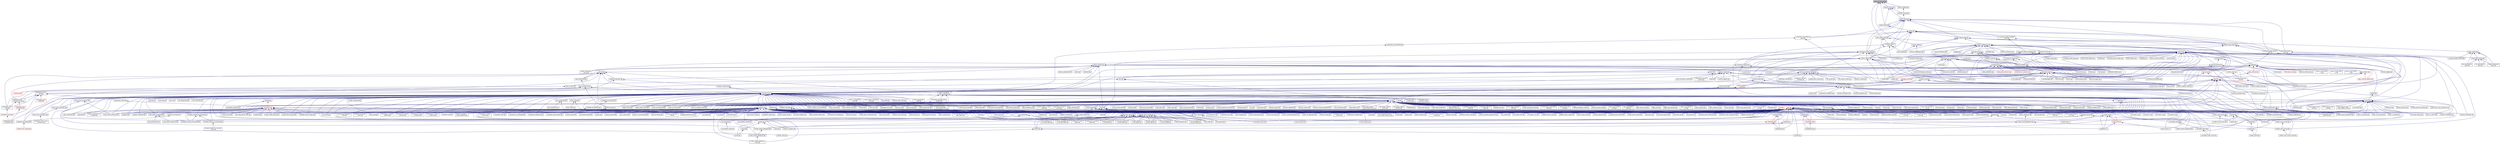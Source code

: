 digraph "virtual_constructor.hpp"
{
  edge [fontname="Helvetica",fontsize="10",labelfontname="Helvetica",labelfontsize="10"];
  node [fontname="Helvetica",fontsize="10",shape=record];
  Node24 [label="virtual_constructor.hpp",height=0.2,width=0.4,color="black", fillcolor="grey75", style="filled", fontcolor="black"];
  Node24 -> Node25 [dir="back",color="midnightblue",fontsize="10",style="solid",fontname="Helvetica"];
  Node25 [label="static_factory_data.hpp",height=0.2,width=0.4,color="black", fillcolor="white", style="filled",URL="$db/d82/static__factory__data_8hpp.html"];
  Node25 -> Node26 [dir="back",color="midnightblue",fontsize="10",style="solid",fontname="Helvetica"];
  Node26 [label="component_registry\l_base.hpp",height=0.2,width=0.4,color="black", fillcolor="white", style="filled",URL="$d1/d52/component__registry__base_8hpp.html"];
  Node26 -> Node27 [dir="back",color="midnightblue",fontsize="10",style="solid",fontname="Helvetica"];
  Node27 [label="component_factory_base.hpp",height=0.2,width=0.4,color="black", fillcolor="white", style="filled",URL="$d9/d8a/component__factory__base_8hpp.html"];
  Node27 -> Node28 [dir="back",color="midnightblue",fontsize="10",style="solid",fontname="Helvetica"];
  Node28 [label="throttle.cpp",height=0.2,width=0.4,color="black", fillcolor="white", style="filled",URL="$db/d02/throttle_8cpp.html"];
  Node27 -> Node29 [dir="back",color="midnightblue",fontsize="10",style="solid",fontname="Helvetica"];
  Node29 [label="client.hpp",height=0.2,width=0.4,color="black", fillcolor="white", style="filled",URL="$de/da5/include_2client_8hpp.html"];
  Node29 -> Node30 [dir="back",color="midnightblue",fontsize="10",style="solid",fontname="Helvetica"];
  Node30 [label="partition.hpp",height=0.2,width=0.4,color="black", fillcolor="white", style="filled",URL="$d0/d7a/examples_2interpolate1d_2interpolate1d_2partition_8hpp.html"];
  Node30 -> Node31 [dir="back",color="midnightblue",fontsize="10",style="solid",fontname="Helvetica"];
  Node31 [label="interpolate1d.cpp",height=0.2,width=0.4,color="black", fillcolor="white", style="filled",URL="$d0/d05/interpolate1d_8cpp.html"];
  Node30 -> Node32 [dir="back",color="midnightblue",fontsize="10",style="solid",fontname="Helvetica"];
  Node32 [label="interpolate1d.hpp",height=0.2,width=0.4,color="red", fillcolor="white", style="filled",URL="$d4/dc7/interpolate1d_8hpp.html"];
  Node32 -> Node31 [dir="back",color="midnightblue",fontsize="10",style="solid",fontname="Helvetica"];
  Node29 -> Node34 [dir="back",color="midnightblue",fontsize="10",style="solid",fontname="Helvetica"];
  Node34 [label="nqueen.hpp",height=0.2,width=0.4,color="black", fillcolor="white", style="filled",URL="$d0/d07/nqueen_8hpp.html"];
  Node34 -> Node35 [dir="back",color="midnightblue",fontsize="10",style="solid",fontname="Helvetica"];
  Node35 [label="nqueen_client.cpp",height=0.2,width=0.4,color="black", fillcolor="white", style="filled",URL="$d3/d5e/nqueen__client_8cpp.html"];
  Node29 -> Node36 [dir="back",color="midnightblue",fontsize="10",style="solid",fontname="Helvetica"];
  Node36 [label="random_mem_access.hpp",height=0.2,width=0.4,color="black", fillcolor="white", style="filled",URL="$db/de8/random__mem__access_8hpp.html"];
  Node36 -> Node37 [dir="back",color="midnightblue",fontsize="10",style="solid",fontname="Helvetica"];
  Node37 [label="random_mem_access_client.cpp",height=0.2,width=0.4,color="black", fillcolor="white", style="filled",URL="$df/d1b/random__mem__access__client_8cpp.html"];
  Node29 -> Node38 [dir="back",color="midnightblue",fontsize="10",style="solid",fontname="Helvetica"];
  Node38 [label="partition3d.hpp",height=0.2,width=0.4,color="black", fillcolor="white", style="filled",URL="$d1/d50/partition3d_8hpp.html"];
  Node38 -> Node39 [dir="back",color="midnightblue",fontsize="10",style="solid",fontname="Helvetica"];
  Node39 [label="interpolator.cpp",height=0.2,width=0.4,color="black", fillcolor="white", style="filled",URL="$d5/d02/interpolator_8cpp.html"];
  Node38 -> Node40 [dir="back",color="midnightblue",fontsize="10",style="solid",fontname="Helvetica"];
  Node40 [label="interpolator.hpp",height=0.2,width=0.4,color="red", fillcolor="white", style="filled",URL="$dc/d3b/interpolator_8hpp.html"];
  Node40 -> Node39 [dir="back",color="midnightblue",fontsize="10",style="solid",fontname="Helvetica"];
  Node40 -> Node42 [dir="back",color="midnightblue",fontsize="10",style="solid",fontname="Helvetica"];
  Node42 [label="sheneos_compare.cpp",height=0.2,width=0.4,color="black", fillcolor="white", style="filled",URL="$dc/d11/sheneos__compare_8cpp.html"];
  Node29 -> Node44 [dir="back",color="midnightblue",fontsize="10",style="solid",fontname="Helvetica"];
  Node44 [label="throttle.hpp",height=0.2,width=0.4,color="black", fillcolor="white", style="filled",URL="$d2/d2e/throttle_8hpp.html"];
  Node44 -> Node28 [dir="back",color="midnightblue",fontsize="10",style="solid",fontname="Helvetica"];
  Node44 -> Node45 [dir="back",color="midnightblue",fontsize="10",style="solid",fontname="Helvetica"];
  Node45 [label="throttle_client.cpp",height=0.2,width=0.4,color="black", fillcolor="white", style="filled",URL="$d0/db7/throttle__client_8cpp.html"];
  Node29 -> Node46 [dir="back",color="midnightblue",fontsize="10",style="solid",fontname="Helvetica"];
  Node46 [label="managed_refcnt_checker.hpp",height=0.2,width=0.4,color="black", fillcolor="white", style="filled",URL="$db/dd0/managed__refcnt__checker_8hpp.html"];
  Node46 -> Node47 [dir="back",color="midnightblue",fontsize="10",style="solid",fontname="Helvetica"];
  Node47 [label="credit_exhaustion.cpp",height=0.2,width=0.4,color="black", fillcolor="white", style="filled",URL="$d6/d80/credit__exhaustion_8cpp.html"];
  Node46 -> Node48 [dir="back",color="midnightblue",fontsize="10",style="solid",fontname="Helvetica"];
  Node48 [label="local_embedded_ref\l_to_local_object.cpp",height=0.2,width=0.4,color="black", fillcolor="white", style="filled",URL="$d6/d54/local__embedded__ref__to__local__object_8cpp.html"];
  Node46 -> Node49 [dir="back",color="midnightblue",fontsize="10",style="solid",fontname="Helvetica"];
  Node49 [label="local_embedded_ref\l_to_remote_object.cpp",height=0.2,width=0.4,color="black", fillcolor="white", style="filled",URL="$d6/d34/local__embedded__ref__to__remote__object_8cpp.html"];
  Node46 -> Node50 [dir="back",color="midnightblue",fontsize="10",style="solid",fontname="Helvetica"];
  Node50 [label="refcnted_symbol_to\l_local_object.cpp",height=0.2,width=0.4,color="black", fillcolor="white", style="filled",URL="$d9/deb/refcnted__symbol__to__local__object_8cpp.html"];
  Node46 -> Node51 [dir="back",color="midnightblue",fontsize="10",style="solid",fontname="Helvetica"];
  Node51 [label="refcnted_symbol_to\l_remote_object.cpp",height=0.2,width=0.4,color="black", fillcolor="white", style="filled",URL="$dd/d20/refcnted__symbol__to__remote__object_8cpp.html"];
  Node46 -> Node52 [dir="back",color="midnightblue",fontsize="10",style="solid",fontname="Helvetica"];
  Node52 [label="remote_embedded_ref\l_to_local_object.cpp",height=0.2,width=0.4,color="black", fillcolor="white", style="filled",URL="$d4/ded/remote__embedded__ref__to__local__object_8cpp.html"];
  Node46 -> Node53 [dir="back",color="midnightblue",fontsize="10",style="solid",fontname="Helvetica"];
  Node53 [label="remote_embedded_ref\l_to_remote_object.cpp",height=0.2,width=0.4,color="black", fillcolor="white", style="filled",URL="$dc/dca/remote__embedded__ref__to__remote__object_8cpp.html"];
  Node46 -> Node54 [dir="back",color="midnightblue",fontsize="10",style="solid",fontname="Helvetica"];
  Node54 [label="scoped_ref_to_local\l_object.cpp",height=0.2,width=0.4,color="black", fillcolor="white", style="filled",URL="$d6/da4/scoped__ref__to__local__object_8cpp.html"];
  Node46 -> Node55 [dir="back",color="midnightblue",fontsize="10",style="solid",fontname="Helvetica"];
  Node55 [label="scoped_ref_to_remote\l_object.cpp",height=0.2,width=0.4,color="black", fillcolor="white", style="filled",URL="$de/d85/scoped__ref__to__remote__object_8cpp.html"];
  Node46 -> Node56 [dir="back",color="midnightblue",fontsize="10",style="solid",fontname="Helvetica"];
  Node56 [label="split_credit.cpp",height=0.2,width=0.4,color="black", fillcolor="white", style="filled",URL="$dc/d1c/split__credit_8cpp.html"];
  Node46 -> Node57 [dir="back",color="midnightblue",fontsize="10",style="solid",fontname="Helvetica"];
  Node57 [label="uncounted_symbol_to\l_local_object.cpp",height=0.2,width=0.4,color="black", fillcolor="white", style="filled",URL="$de/d5f/uncounted__symbol__to__local__object_8cpp.html"];
  Node46 -> Node58 [dir="back",color="midnightblue",fontsize="10",style="solid",fontname="Helvetica"];
  Node58 [label="uncounted_symbol_to\l_remote_object.cpp",height=0.2,width=0.4,color="black", fillcolor="white", style="filled",URL="$d5/d86/uncounted__symbol__to__remote__object_8cpp.html"];
  Node29 -> Node59 [dir="back",color="midnightblue",fontsize="10",style="solid",fontname="Helvetica"];
  Node59 [label="simple_mobile_object.hpp",height=0.2,width=0.4,color="black", fillcolor="white", style="filled",URL="$dc/d2c/simple__mobile__object_8hpp.html"];
  Node59 -> Node60 [dir="back",color="midnightblue",fontsize="10",style="solid",fontname="Helvetica"];
  Node60 [label="local_address_rebind.cpp",height=0.2,width=0.4,color="black", fillcolor="white", style="filled",URL="$d1/d4f/local__address__rebind_8cpp.html"];
  Node29 -> Node61 [dir="back",color="midnightblue",fontsize="10",style="solid",fontname="Helvetica"];
  Node61 [label="simple_refcnt_checker.hpp",height=0.2,width=0.4,color="black", fillcolor="white", style="filled",URL="$dd/d4e/simple__refcnt__checker_8hpp.html"];
  Node61 -> Node47 [dir="back",color="midnightblue",fontsize="10",style="solid",fontname="Helvetica"];
  Node61 -> Node48 [dir="back",color="midnightblue",fontsize="10",style="solid",fontname="Helvetica"];
  Node61 -> Node49 [dir="back",color="midnightblue",fontsize="10",style="solid",fontname="Helvetica"];
  Node61 -> Node50 [dir="back",color="midnightblue",fontsize="10",style="solid",fontname="Helvetica"];
  Node61 -> Node51 [dir="back",color="midnightblue",fontsize="10",style="solid",fontname="Helvetica"];
  Node61 -> Node52 [dir="back",color="midnightblue",fontsize="10",style="solid",fontname="Helvetica"];
  Node61 -> Node53 [dir="back",color="midnightblue",fontsize="10",style="solid",fontname="Helvetica"];
  Node61 -> Node54 [dir="back",color="midnightblue",fontsize="10",style="solid",fontname="Helvetica"];
  Node61 -> Node55 [dir="back",color="midnightblue",fontsize="10",style="solid",fontname="Helvetica"];
  Node61 -> Node56 [dir="back",color="midnightblue",fontsize="10",style="solid",fontname="Helvetica"];
  Node61 -> Node57 [dir="back",color="midnightblue",fontsize="10",style="solid",fontname="Helvetica"];
  Node61 -> Node58 [dir="back",color="midnightblue",fontsize="10",style="solid",fontname="Helvetica"];
  Node27 -> Node62 [dir="back",color="midnightblue",fontsize="10",style="solid",fontname="Helvetica"];
  Node62 [label="component_factory.hpp",height=0.2,width=0.4,color="black", fillcolor="white", style="filled",URL="$d4/d2b/component__factory_8hpp.html"];
  Node62 -> Node63 [dir="back",color="midnightblue",fontsize="10",style="solid",fontname="Helvetica"];
  Node63 [label="accumulator.cpp",height=0.2,width=0.4,color="black", fillcolor="white", style="filled",URL="$d1/d81/accumulator_8cpp.html"];
  Node62 -> Node64 [dir="back",color="midnightblue",fontsize="10",style="solid",fontname="Helvetica"];
  Node64 [label="template_accumulator.cpp",height=0.2,width=0.4,color="black", fillcolor="white", style="filled",URL="$d0/d4a/template__accumulator_8cpp.html"];
  Node62 -> Node65 [dir="back",color="midnightblue",fontsize="10",style="solid",fontname="Helvetica"];
  Node65 [label="allgather_module.cpp",height=0.2,width=0.4,color="black", fillcolor="white", style="filled",URL="$df/de4/allgather__module_8cpp.html"];
  Node62 -> Node66 [dir="back",color="midnightblue",fontsize="10",style="solid",fontname="Helvetica"];
  Node66 [label="nqueen.cpp",height=0.2,width=0.4,color="black", fillcolor="white", style="filled",URL="$db/dca/nqueen_8cpp.html"];
  Node62 -> Node67 [dir="back",color="midnightblue",fontsize="10",style="solid",fontname="Helvetica"];
  Node67 [label="random_mem_access.cpp",height=0.2,width=0.4,color="black", fillcolor="white", style="filled",URL="$d1/d51/random__mem__access_8cpp.html"];
  Node62 -> Node68 [dir="back",color="midnightblue",fontsize="10",style="solid",fontname="Helvetica"];
  Node68 [label="startup_shutdown.cpp",height=0.2,width=0.4,color="black", fillcolor="white", style="filled",URL="$d3/dfc/server_2startup__shutdown_8cpp.html"];
  Node62 -> Node69 [dir="back",color="midnightblue",fontsize="10",style="solid",fontname="Helvetica"];
  Node69 [label="throttle.cpp",height=0.2,width=0.4,color="black", fillcolor="white", style="filled",URL="$de/d56/server_2throttle_8cpp.html"];
  Node62 -> Node70 [dir="back",color="midnightblue",fontsize="10",style="solid",fontname="Helvetica"];
  Node70 [label="simple_central_tuplespace.cpp",height=0.2,width=0.4,color="black", fillcolor="white", style="filled",URL="$d3/dec/simple__central__tuplespace_8cpp.html"];
  Node62 -> Node71 [dir="back",color="midnightblue",fontsize="10",style="solid",fontname="Helvetica"];
  Node71 [label="partitioned_vector\l_component_impl.hpp",height=0.2,width=0.4,color="black", fillcolor="white", style="filled",URL="$d1/d79/partitioned__vector__component__impl_8hpp.html"];
  Node71 -> Node72 [dir="back",color="midnightblue",fontsize="10",style="solid",fontname="Helvetica"];
  Node72 [label="partitioned_vector\l_component.hpp",height=0.2,width=0.4,color="red", fillcolor="white", style="filled",URL="$d6/d38/partitioned__vector__component_8hpp.html"];
  Node72 -> Node73 [dir="back",color="midnightblue",fontsize="10",style="solid",fontname="Helvetica"];
  Node73 [label="partitioned_vector\l_component.cpp",height=0.2,width=0.4,color="black", fillcolor="white", style="filled",URL="$dc/db9/partitioned__vector__component_8cpp.html"];
  Node71 -> Node77 [dir="back",color="midnightblue",fontsize="10",style="solid",fontname="Helvetica"];
  Node77 [label="partitioned_vector\l_impl.hpp",height=0.2,width=0.4,color="black", fillcolor="white", style="filled",URL="$d0/db1/partitioned__vector__impl_8hpp.html"];
  Node77 -> Node78 [dir="back",color="midnightblue",fontsize="10",style="solid",fontname="Helvetica"];
  Node78 [label="partitioned_vector.hpp",height=0.2,width=0.4,color="red", fillcolor="white", style="filled",URL="$dc/d76/components_2containers_2partitioned__vector_2partitioned__vector_8hpp.html"];
  Node78 -> Node73 [dir="back",color="midnightblue",fontsize="10",style="solid",fontname="Helvetica"];
  Node62 -> Node99 [dir="back",color="midnightblue",fontsize="10",style="solid",fontname="Helvetica"];
  Node99 [label="partition_unordered\l_map_component.hpp",height=0.2,width=0.4,color="black", fillcolor="white", style="filled",URL="$d8/df3/partition__unordered__map__component_8hpp.html"];
  Node99 -> Node100 [dir="back",color="midnightblue",fontsize="10",style="solid",fontname="Helvetica"];
  Node100 [label="unordered_map.hpp",height=0.2,width=0.4,color="black", fillcolor="white", style="filled",URL="$d9/ddf/hpx_2components_2containers_2unordered_2unordered__map_8hpp.html"];
  Node100 -> Node101 [dir="back",color="midnightblue",fontsize="10",style="solid",fontname="Helvetica"];
  Node101 [label="component_storage.hpp",height=0.2,width=0.4,color="red", fillcolor="white", style="filled",URL="$d6/d36/components_2component__storage_2server_2component__storage_8hpp.html"];
  Node101 -> Node107 [dir="back",color="midnightblue",fontsize="10",style="solid",fontname="Helvetica"];
  Node107 [label="migrate_from_storage.hpp",height=0.2,width=0.4,color="black", fillcolor="white", style="filled",URL="$d3/d9f/server_2migrate__from__storage_8hpp.html"];
  Node107 -> Node108 [dir="back",color="midnightblue",fontsize="10",style="solid",fontname="Helvetica"];
  Node108 [label="migrate_from_storage.hpp",height=0.2,width=0.4,color="red", fillcolor="white", style="filled",URL="$db/d0f/migrate__from__storage_8hpp.html"];
  Node100 -> Node112 [dir="back",color="midnightblue",fontsize="10",style="solid",fontname="Helvetica"];
  Node112 [label="unordered_map.hpp",height=0.2,width=0.4,color="red", fillcolor="white", style="filled",URL="$d6/d06/hpx_2include_2unordered__map_8hpp.html"];
  Node100 -> Node114 [dir="back",color="midnightblue",fontsize="10",style="solid",fontname="Helvetica"];
  Node114 [label="partition_unordered\l_map_component.cpp",height=0.2,width=0.4,color="black", fillcolor="white", style="filled",URL="$d5/d34/partition__unordered__map__component_8cpp.html"];
  Node99 -> Node115 [dir="back",color="midnightblue",fontsize="10",style="solid",fontname="Helvetica"];
  Node115 [label="unordered_map_segmented\l_iterator.hpp",height=0.2,width=0.4,color="black", fillcolor="white", style="filled",URL="$dc/dfd/unordered__map__segmented__iterator_8hpp.html"];
  Node115 -> Node100 [dir="back",color="midnightblue",fontsize="10",style="solid",fontname="Helvetica"];
  Node99 -> Node114 [dir="back",color="midnightblue",fontsize="10",style="solid",fontname="Helvetica"];
  Node62 -> Node116 [dir="back",color="midnightblue",fontsize="10",style="solid",fontname="Helvetica"];
  Node116 [label="components.hpp",height=0.2,width=0.4,color="black", fillcolor="white", style="filled",URL="$d2/d8d/components_8hpp.html"];
  Node116 -> Node117 [dir="back",color="midnightblue",fontsize="10",style="solid",fontname="Helvetica"];
  Node117 [label="accumulator.hpp",height=0.2,width=0.4,color="black", fillcolor="white", style="filled",URL="$d4/d9d/server_2accumulator_8hpp.html"];
  Node117 -> Node63 [dir="back",color="midnightblue",fontsize="10",style="solid",fontname="Helvetica"];
  Node117 -> Node118 [dir="back",color="midnightblue",fontsize="10",style="solid",fontname="Helvetica"];
  Node118 [label="accumulator.hpp",height=0.2,width=0.4,color="black", fillcolor="white", style="filled",URL="$d8/d5e/accumulator_8hpp.html"];
  Node118 -> Node119 [dir="back",color="midnightblue",fontsize="10",style="solid",fontname="Helvetica"];
  Node119 [label="accumulator_client.cpp",height=0.2,width=0.4,color="black", fillcolor="white", style="filled",URL="$d7/dd0/accumulator__client_8cpp.html"];
  Node116 -> Node118 [dir="back",color="midnightblue",fontsize="10",style="solid",fontname="Helvetica"];
  Node116 -> Node120 [dir="back",color="midnightblue",fontsize="10",style="solid",fontname="Helvetica"];
  Node120 [label="template_accumulator.hpp",height=0.2,width=0.4,color="black", fillcolor="white", style="filled",URL="$d0/d3f/server_2template__accumulator_8hpp.html"];
  Node120 -> Node121 [dir="back",color="midnightblue",fontsize="10",style="solid",fontname="Helvetica"];
  Node121 [label="template_accumulator.hpp",height=0.2,width=0.4,color="black", fillcolor="white", style="filled",URL="$dd/da9/template__accumulator_8hpp.html"];
  Node121 -> Node122 [dir="back",color="midnightblue",fontsize="10",style="solid",fontname="Helvetica"];
  Node122 [label="template_accumulator\l_client.cpp",height=0.2,width=0.4,color="black", fillcolor="white", style="filled",URL="$df/d93/template__accumulator__client_8cpp.html"];
  Node116 -> Node123 [dir="back",color="midnightblue",fontsize="10",style="solid",fontname="Helvetica"];
  Node123 [label="template_function_accumulator.hpp",height=0.2,width=0.4,color="black", fillcolor="white", style="filled",URL="$d7/da6/server_2template__function__accumulator_8hpp.html"];
  Node123 -> Node124 [dir="back",color="midnightblue",fontsize="10",style="solid",fontname="Helvetica"];
  Node124 [label="template_function_accumulator.cpp",height=0.2,width=0.4,color="black", fillcolor="white", style="filled",URL="$d5/d02/template__function__accumulator_8cpp.html"];
  Node123 -> Node125 [dir="back",color="midnightblue",fontsize="10",style="solid",fontname="Helvetica"];
  Node125 [label="template_function_accumulator.hpp",height=0.2,width=0.4,color="black", fillcolor="white", style="filled",URL="$d3/de9/template__function__accumulator_8hpp.html"];
  Node125 -> Node126 [dir="back",color="midnightblue",fontsize="10",style="solid",fontname="Helvetica"];
  Node126 [label="template_function_accumulator\l_client.cpp",height=0.2,width=0.4,color="black", fillcolor="white", style="filled",URL="$d0/dc6/template__function__accumulator__client_8cpp.html"];
  Node116 -> Node121 [dir="back",color="midnightblue",fontsize="10",style="solid",fontname="Helvetica"];
  Node116 -> Node124 [dir="back",color="midnightblue",fontsize="10",style="solid",fontname="Helvetica"];
  Node116 -> Node125 [dir="back",color="midnightblue",fontsize="10",style="solid",fontname="Helvetica"];
  Node116 -> Node65 [dir="back",color="midnightblue",fontsize="10",style="solid",fontname="Helvetica"];
  Node116 -> Node127 [dir="back",color="midnightblue",fontsize="10",style="solid",fontname="Helvetica"];
  Node127 [label="allgather.hpp",height=0.2,width=0.4,color="black", fillcolor="white", style="filled",URL="$d4/d4a/allgather_8hpp.html"];
  Node127 -> Node65 [dir="back",color="midnightblue",fontsize="10",style="solid",fontname="Helvetica"];
  Node127 -> Node128 [dir="back",color="midnightblue",fontsize="10",style="solid",fontname="Helvetica"];
  Node128 [label="allgather.cpp",height=0.2,width=0.4,color="black", fillcolor="white", style="filled",URL="$d7/d06/allgather_8cpp.html"];
  Node127 -> Node129 [dir="back",color="midnightblue",fontsize="10",style="solid",fontname="Helvetica"];
  Node129 [label="ag_client.cpp",height=0.2,width=0.4,color="black", fillcolor="white", style="filled",URL="$d4/d5d/ag__client_8cpp.html"];
  Node116 -> Node130 [dir="back",color="midnightblue",fontsize="10",style="solid",fontname="Helvetica"];
  Node130 [label="allgather_and_gate.hpp",height=0.2,width=0.4,color="black", fillcolor="white", style="filled",URL="$d9/dbb/allgather__and__gate_8hpp.html"];
  Node130 -> Node65 [dir="back",color="midnightblue",fontsize="10",style="solid",fontname="Helvetica"];
  Node130 -> Node131 [dir="back",color="midnightblue",fontsize="10",style="solid",fontname="Helvetica"];
  Node131 [label="allgather_and_gate.cpp",height=0.2,width=0.4,color="black", fillcolor="white", style="filled",URL="$d1/d56/allgather__and__gate_8cpp.html"];
  Node130 -> Node129 [dir="back",color="midnightblue",fontsize="10",style="solid",fontname="Helvetica"];
  Node116 -> Node132 [dir="back",color="midnightblue",fontsize="10",style="solid",fontname="Helvetica"];
  Node132 [label="cancelable_action.cpp",height=0.2,width=0.4,color="black", fillcolor="white", style="filled",URL="$d5/d0c/cancelable__action_8cpp.html"];
  Node116 -> Node133 [dir="back",color="midnightblue",fontsize="10",style="solid",fontname="Helvetica"];
  Node133 [label="cancelable_action.hpp",height=0.2,width=0.4,color="black", fillcolor="white", style="filled",URL="$d5/d4d/server_2cancelable__action_8hpp.html"];
  Node133 -> Node132 [dir="back",color="midnightblue",fontsize="10",style="solid",fontname="Helvetica"];
  Node133 -> Node134 [dir="back",color="midnightblue",fontsize="10",style="solid",fontname="Helvetica"];
  Node134 [label="cancelable_action.hpp",height=0.2,width=0.4,color="black", fillcolor="white", style="filled",URL="$d0/da3/stubs_2cancelable__action_8hpp.html"];
  Node134 -> Node135 [dir="back",color="midnightblue",fontsize="10",style="solid",fontname="Helvetica"];
  Node135 [label="cancelable_action.hpp",height=0.2,width=0.4,color="black", fillcolor="white", style="filled",URL="$d6/d28/cancelable__action_8hpp.html"];
  Node135 -> Node136 [dir="back",color="midnightblue",fontsize="10",style="solid",fontname="Helvetica"];
  Node136 [label="cancelable_action_client.cpp",height=0.2,width=0.4,color="black", fillcolor="white", style="filled",URL="$d1/db8/cancelable__action__client_8cpp.html"];
  Node116 -> Node135 [dir="back",color="midnightblue",fontsize="10",style="solid",fontname="Helvetica"];
  Node116 -> Node137 [dir="back",color="midnightblue",fontsize="10",style="solid",fontname="Helvetica"];
  Node137 [label="hello_world_component.hpp",height=0.2,width=0.4,color="black", fillcolor="white", style="filled",URL="$df/df0/hello__world__component_8hpp.html"];
  Node137 -> Node138 [dir="back",color="midnightblue",fontsize="10",style="solid",fontname="Helvetica"];
  Node138 [label="hello_world_client.cpp",height=0.2,width=0.4,color="black", fillcolor="white", style="filled",URL="$d5/da6/hello__world__client_8cpp.html"];
  Node137 -> Node139 [dir="back",color="midnightblue",fontsize="10",style="solid",fontname="Helvetica"];
  Node139 [label="hello_world_component.cpp",height=0.2,width=0.4,color="black", fillcolor="white", style="filled",URL="$d8/daa/hello__world__component_8cpp.html"];
  Node116 -> Node140 [dir="back",color="midnightblue",fontsize="10",style="solid",fontname="Helvetica"];
  Node140 [label="row.hpp",height=0.2,width=0.4,color="black", fillcolor="white", style="filled",URL="$de/d74/server_2row_8hpp.html"];
  Node140 -> Node141 [dir="back",color="midnightblue",fontsize="10",style="solid",fontname="Helvetica"];
  Node141 [label="row.hpp",height=0.2,width=0.4,color="red", fillcolor="white", style="filled",URL="$dc/d69/row_8hpp.html"];
  Node141 -> Node148 [dir="back",color="midnightblue",fontsize="10",style="solid",fontname="Helvetica"];
  Node148 [label="stencil_iterator.hpp",height=0.2,width=0.4,color="black", fillcolor="white", style="filled",URL="$dc/d5c/server_2stencil__iterator_8hpp.html"];
  Node148 -> Node144 [dir="back",color="midnightblue",fontsize="10",style="solid",fontname="Helvetica"];
  Node144 [label="solver.hpp",height=0.2,width=0.4,color="black", fillcolor="white", style="filled",URL="$db/d9a/server_2solver_8hpp.html"];
  Node144 -> Node145 [dir="back",color="midnightblue",fontsize="10",style="solid",fontname="Helvetica"];
  Node145 [label="solver.hpp",height=0.2,width=0.4,color="black", fillcolor="white", style="filled",URL="$d2/d1c/solver_8hpp.html"];
  Node145 -> Node143 [dir="back",color="midnightblue",fontsize="10",style="solid",fontname="Helvetica"];
  Node143 [label="jacobi.cpp",height=0.2,width=0.4,color="black", fillcolor="white", style="filled",URL="$d2/d27/jacobi_8cpp.html"];
  Node144 -> Node146 [dir="back",color="midnightblue",fontsize="10",style="solid",fontname="Helvetica"];
  Node146 [label="solver.cpp",height=0.2,width=0.4,color="black", fillcolor="white", style="filled",URL="$d6/d94/solver_8cpp.html"];
  Node148 -> Node149 [dir="back",color="midnightblue",fontsize="10",style="solid",fontname="Helvetica"];
  Node149 [label="stencil_iterator.cpp",height=0.2,width=0.4,color="black", fillcolor="white", style="filled",URL="$d6/de1/server_2stencil__iterator_8cpp.html"];
  Node148 -> Node150 [dir="back",color="midnightblue",fontsize="10",style="solid",fontname="Helvetica"];
  Node150 [label="stencil_iterator.cpp",height=0.2,width=0.4,color="black", fillcolor="white", style="filled",URL="$d7/d71/stencil__iterator_8cpp.html"];
  Node141 -> Node147 [dir="back",color="midnightblue",fontsize="10",style="solid",fontname="Helvetica"];
  Node147 [label="grid.cpp",height=0.2,width=0.4,color="black", fillcolor="white", style="filled",URL="$d6/d1b/jacobi__component_2grid_8cpp.html"];
  Node140 -> Node151 [dir="back",color="midnightblue",fontsize="10",style="solid",fontname="Helvetica"];
  Node151 [label="row.cpp",height=0.2,width=0.4,color="black", fillcolor="white", style="filled",URL="$d3/d86/server_2row_8cpp.html"];
  Node116 -> Node148 [dir="back",color="midnightblue",fontsize="10",style="solid",fontname="Helvetica"];
  Node116 -> Node144 [dir="back",color="midnightblue",fontsize="10",style="solid",fontname="Helvetica"];
  Node116 -> Node152 [dir="back",color="midnightblue",fontsize="10",style="solid",fontname="Helvetica"];
  Node152 [label="jacobi_component.cpp",height=0.2,width=0.4,color="black", fillcolor="white", style="filled",URL="$d1/d25/jacobi__component_8cpp.html"];
  Node116 -> Node153 [dir="back",color="midnightblue",fontsize="10",style="solid",fontname="Helvetica"];
  Node153 [label="nqueen.hpp",height=0.2,width=0.4,color="black", fillcolor="white", style="filled",URL="$de/d58/server_2nqueen_8hpp.html"];
  Node153 -> Node66 [dir="back",color="midnightblue",fontsize="10",style="solid",fontname="Helvetica"];
  Node153 -> Node154 [dir="back",color="midnightblue",fontsize="10",style="solid",fontname="Helvetica"];
  Node154 [label="nqueen.hpp",height=0.2,width=0.4,color="black", fillcolor="white", style="filled",URL="$da/dfd/stubs_2nqueen_8hpp.html"];
  Node154 -> Node34 [dir="back",color="midnightblue",fontsize="10",style="solid",fontname="Helvetica"];
  Node116 -> Node155 [dir="back",color="midnightblue",fontsize="10",style="solid",fontname="Helvetica"];
  Node155 [label="sine.cpp",height=0.2,width=0.4,color="black", fillcolor="white", style="filled",URL="$d3/d0d/server_2sine_8cpp.html"];
  Node116 -> Node156 [dir="back",color="midnightblue",fontsize="10",style="solid",fontname="Helvetica"];
  Node156 [label="component_ctors.cpp",height=0.2,width=0.4,color="black", fillcolor="white", style="filled",URL="$d3/d2a/component__ctors_8cpp.html"];
  Node116 -> Node157 [dir="back",color="midnightblue",fontsize="10",style="solid",fontname="Helvetica"];
  Node157 [label="component_in_executable.cpp",height=0.2,width=0.4,color="black", fillcolor="white", style="filled",URL="$d8/d4b/component__in__executable_8cpp.html"];
  Node116 -> Node158 [dir="back",color="midnightblue",fontsize="10",style="solid",fontname="Helvetica"];
  Node158 [label="component_inheritance.cpp",height=0.2,width=0.4,color="black", fillcolor="white", style="filled",URL="$d8/d55/component__inheritance_8cpp.html"];
  Node116 -> Node159 [dir="back",color="midnightblue",fontsize="10",style="solid",fontname="Helvetica"];
  Node159 [label="component_with_executor.cpp",height=0.2,width=0.4,color="black", fillcolor="white", style="filled",URL="$d4/d20/component__with__executor_8cpp.html"];
  Node116 -> Node160 [dir="back",color="midnightblue",fontsize="10",style="solid",fontname="Helvetica"];
  Node160 [label="factorial.cpp",height=0.2,width=0.4,color="black", fillcolor="white", style="filled",URL="$d9/d00/factorial_8cpp.html"];
  Node116 -> Node161 [dir="back",color="midnightblue",fontsize="10",style="solid",fontname="Helvetica"];
  Node161 [label="hello_world.cpp",height=0.2,width=0.4,color="black", fillcolor="white", style="filled",URL="$d0/d67/hello__world_8cpp.html"];
  Node116 -> Node162 [dir="back",color="midnightblue",fontsize="10",style="solid",fontname="Helvetica"];
  Node162 [label="latch_local.cpp",height=0.2,width=0.4,color="black", fillcolor="white", style="filled",URL="$dd/dd3/latch__local_8cpp.html"];
  Node116 -> Node163 [dir="back",color="midnightblue",fontsize="10",style="solid",fontname="Helvetica"];
  Node163 [label="latch_remote.cpp",height=0.2,width=0.4,color="black", fillcolor="white", style="filled",URL="$df/d59/latch__remote_8cpp.html"];
  Node116 -> Node164 [dir="back",color="midnightblue",fontsize="10",style="solid",fontname="Helvetica"];
  Node164 [label="pingpong.cpp",height=0.2,width=0.4,color="black", fillcolor="white", style="filled",URL="$dd/d4d/pingpong_8cpp.html"];
  Node116 -> Node165 [dir="back",color="midnightblue",fontsize="10",style="solid",fontname="Helvetica"];
  Node165 [label="random_mem_access.hpp",height=0.2,width=0.4,color="black", fillcolor="white", style="filled",URL="$d0/d19/server_2random__mem__access_8hpp.html"];
  Node165 -> Node67 [dir="back",color="midnightblue",fontsize="10",style="solid",fontname="Helvetica"];
  Node165 -> Node166 [dir="back",color="midnightblue",fontsize="10",style="solid",fontname="Helvetica"];
  Node166 [label="random_mem_access.hpp",height=0.2,width=0.4,color="black", fillcolor="white", style="filled",URL="$d3/d32/stubs_2random__mem__access_8hpp.html"];
  Node166 -> Node36 [dir="back",color="midnightblue",fontsize="10",style="solid",fontname="Helvetica"];
  Node116 -> Node42 [dir="back",color="midnightblue",fontsize="10",style="solid",fontname="Helvetica"];
  Node116 -> Node167 [dir="back",color="midnightblue",fontsize="10",style="solid",fontname="Helvetica"];
  Node167 [label="throttle.hpp",height=0.2,width=0.4,color="black", fillcolor="white", style="filled",URL="$db/dc9/server_2throttle_8hpp.html"];
  Node167 -> Node69 [dir="back",color="midnightblue",fontsize="10",style="solid",fontname="Helvetica"];
  Node167 -> Node168 [dir="back",color="midnightblue",fontsize="10",style="solid",fontname="Helvetica"];
  Node168 [label="throttle.hpp",height=0.2,width=0.4,color="black", fillcolor="white", style="filled",URL="$d5/dec/stubs_2throttle_8hpp.html"];
  Node168 -> Node44 [dir="back",color="midnightblue",fontsize="10",style="solid",fontname="Helvetica"];
  Node116 -> Node45 [dir="back",color="midnightblue",fontsize="10",style="solid",fontname="Helvetica"];
  Node116 -> Node169 [dir="back",color="midnightblue",fontsize="10",style="solid",fontname="Helvetica"];
  Node169 [label="simple_central_tuplespace.hpp",height=0.2,width=0.4,color="black", fillcolor="white", style="filled",URL="$db/d69/server_2simple__central__tuplespace_8hpp.html"];
  Node169 -> Node70 [dir="back",color="midnightblue",fontsize="10",style="solid",fontname="Helvetica"];
  Node169 -> Node170 [dir="back",color="midnightblue",fontsize="10",style="solid",fontname="Helvetica"];
  Node170 [label="simple_central_tuplespace.hpp",height=0.2,width=0.4,color="black", fillcolor="white", style="filled",URL="$d0/d4b/stubs_2simple__central__tuplespace_8hpp.html"];
  Node170 -> Node171 [dir="back",color="midnightblue",fontsize="10",style="solid",fontname="Helvetica"];
  Node171 [label="simple_central_tuplespace.hpp",height=0.2,width=0.4,color="black", fillcolor="white", style="filled",URL="$d5/ddd/simple__central__tuplespace_8hpp.html"];
  Node171 -> Node172 [dir="back",color="midnightblue",fontsize="10",style="solid",fontname="Helvetica"];
  Node172 [label="simple_central_tuplespace\l_client.cpp",height=0.2,width=0.4,color="black", fillcolor="white", style="filled",URL="$d1/d7b/simple__central__tuplespace__client_8cpp.html"];
  Node116 -> Node173 [dir="back",color="midnightblue",fontsize="10",style="solid",fontname="Helvetica"];
  Node173 [label="tuples_warehouse.hpp",height=0.2,width=0.4,color="black", fillcolor="white", style="filled",URL="$da/de6/tuples__warehouse_8hpp.html"];
  Node173 -> Node169 [dir="back",color="midnightblue",fontsize="10",style="solid",fontname="Helvetica"];
  Node116 -> Node171 [dir="back",color="midnightblue",fontsize="10",style="solid",fontname="Helvetica"];
  Node116 -> Node174 [dir="back",color="midnightblue",fontsize="10",style="solid",fontname="Helvetica"];
  Node174 [label="iostreams.hpp",height=0.2,width=0.4,color="black", fillcolor="white", style="filled",URL="$de/d22/iostreams_8hpp.html"];
  Node174 -> Node128 [dir="back",color="midnightblue",fontsize="10",style="solid",fontname="Helvetica"];
  Node174 -> Node131 [dir="back",color="midnightblue",fontsize="10",style="solid",fontname="Helvetica"];
  Node174 -> Node175 [dir="back",color="midnightblue",fontsize="10",style="solid",fontname="Helvetica"];
  Node175 [label="async_io_action.cpp",height=0.2,width=0.4,color="black", fillcolor="white", style="filled",URL="$d3/df5/async__io__action_8cpp.html"];
  Node174 -> Node176 [dir="back",color="midnightblue",fontsize="10",style="solid",fontname="Helvetica"];
  Node176 [label="async_io_external.cpp",height=0.2,width=0.4,color="black", fillcolor="white", style="filled",URL="$da/d9a/async__io__external_8cpp.html"];
  Node174 -> Node177 [dir="back",color="midnightblue",fontsize="10",style="solid",fontname="Helvetica"];
  Node177 [label="async_io_low_level.cpp",height=0.2,width=0.4,color="black", fillcolor="white", style="filled",URL="$dc/d10/async__io__low__level_8cpp.html"];
  Node174 -> Node178 [dir="back",color="midnightblue",fontsize="10",style="solid",fontname="Helvetica"];
  Node178 [label="async_io_simple.cpp",height=0.2,width=0.4,color="black", fillcolor="white", style="filled",URL="$da/db7/async__io__simple_8cpp.html"];
  Node174 -> Node179 [dir="back",color="midnightblue",fontsize="10",style="solid",fontname="Helvetica"];
  Node179 [label="os_thread_num.cpp",height=0.2,width=0.4,color="black", fillcolor="white", style="filled",URL="$d2/dfb/os__thread__num_8cpp.html"];
  Node174 -> Node180 [dir="back",color="midnightblue",fontsize="10",style="solid",fontname="Helvetica"];
  Node180 [label="rnd_future_reduce.cpp",height=0.2,width=0.4,color="black", fillcolor="white", style="filled",URL="$d1/db5/rnd__future__reduce_8cpp.html"];
  Node174 -> Node181 [dir="back",color="midnightblue",fontsize="10",style="solid",fontname="Helvetica"];
  Node181 [label="heartbeat_console.cpp",height=0.2,width=0.4,color="black", fillcolor="white", style="filled",URL="$da/de8/heartbeat__console_8cpp.html"];
  Node174 -> Node139 [dir="back",color="midnightblue",fontsize="10",style="solid",fontname="Helvetica"];
  Node174 -> Node143 [dir="back",color="midnightblue",fontsize="10",style="solid",fontname="Helvetica"];
  Node174 -> Node148 [dir="back",color="midnightblue",fontsize="10",style="solid",fontname="Helvetica"];
  Node174 -> Node147 [dir="back",color="midnightblue",fontsize="10",style="solid",fontname="Helvetica"];
  Node174 -> Node182 [dir="back",color="midnightblue",fontsize="10",style="solid",fontname="Helvetica"];
  Node182 [label="access_counter_set.cpp",height=0.2,width=0.4,color="black", fillcolor="white", style="filled",URL="$dc/d52/access__counter__set_8cpp.html"];
  Node174 -> Node183 [dir="back",color="midnightblue",fontsize="10",style="solid",fontname="Helvetica"];
  Node183 [label="1d_wave_equation.cpp",height=0.2,width=0.4,color="black", fillcolor="white", style="filled",URL="$da/dab/1d__wave__equation_8cpp.html"];
  Node174 -> Node184 [dir="back",color="midnightblue",fontsize="10",style="solid",fontname="Helvetica"];
  Node184 [label="allow_unknown_options.cpp",height=0.2,width=0.4,color="black", fillcolor="white", style="filled",URL="$d9/dc9/allow__unknown__options_8cpp.html"];
  Node174 -> Node185 [dir="back",color="midnightblue",fontsize="10",style="solid",fontname="Helvetica"];
  Node185 [label="command_line_handling.cpp",height=0.2,width=0.4,color="black", fillcolor="white", style="filled",URL="$d4/d05/examples_2quickstart_2command__line__handling_8cpp.html"];
  Node174 -> Node156 [dir="back",color="midnightblue",fontsize="10",style="solid",fontname="Helvetica"];
  Node174 -> Node157 [dir="back",color="midnightblue",fontsize="10",style="solid",fontname="Helvetica"];
  Node174 -> Node158 [dir="back",color="midnightblue",fontsize="10",style="solid",fontname="Helvetica"];
  Node174 -> Node159 [dir="back",color="midnightblue",fontsize="10",style="solid",fontname="Helvetica"];
  Node174 -> Node186 [dir="back",color="midnightblue",fontsize="10",style="solid",fontname="Helvetica"];
  Node186 [label="customize_async.cpp",height=0.2,width=0.4,color="black", fillcolor="white", style="filled",URL="$d0/d82/customize__async_8cpp.html"];
  Node174 -> Node187 [dir="back",color="midnightblue",fontsize="10",style="solid",fontname="Helvetica"];
  Node187 [label="enumerate_threads.cpp",height=0.2,width=0.4,color="black", fillcolor="white", style="filled",URL="$d3/dd4/enumerate__threads_8cpp.html"];
  Node174 -> Node188 [dir="back",color="midnightblue",fontsize="10",style="solid",fontname="Helvetica"];
  Node188 [label="error_handling.cpp",height=0.2,width=0.4,color="black", fillcolor="white", style="filled",URL="$d9/d96/error__handling_8cpp.html"];
  Node174 -> Node189 [dir="back",color="midnightblue",fontsize="10",style="solid",fontname="Helvetica"];
  Node189 [label="event_synchronization.cpp",height=0.2,width=0.4,color="black", fillcolor="white", style="filled",URL="$d0/d35/event__synchronization_8cpp.html"];
  Node174 -> Node190 [dir="back",color="midnightblue",fontsize="10",style="solid",fontname="Helvetica"];
  Node190 [label="fractals.cpp",height=0.2,width=0.4,color="black", fillcolor="white", style="filled",URL="$d8/d58/fractals_8cpp.html"];
  Node174 -> Node191 [dir="back",color="midnightblue",fontsize="10",style="solid",fontname="Helvetica"];
  Node191 [label="fractals_executor.cpp",height=0.2,width=0.4,color="black", fillcolor="white", style="filled",URL="$d9/da9/fractals__executor_8cpp.html"];
  Node174 -> Node161 [dir="back",color="midnightblue",fontsize="10",style="solid",fontname="Helvetica"];
  Node174 -> Node192 [dir="back",color="midnightblue",fontsize="10",style="solid",fontname="Helvetica"];
  Node192 [label="interval_timer.cpp",height=0.2,width=0.4,color="black", fillcolor="white", style="filled",URL="$de/df1/examples_2quickstart_2interval__timer_8cpp.html"];
  Node174 -> Node193 [dir="back",color="midnightblue",fontsize="10",style="solid",fontname="Helvetica"];
  Node193 [label="local_channel.cpp",height=0.2,width=0.4,color="black", fillcolor="white", style="filled",URL="$d0/d3e/local__channel_8cpp.html"];
  Node174 -> Node164 [dir="back",color="midnightblue",fontsize="10",style="solid",fontname="Helvetica"];
  Node174 -> Node194 [dir="back",color="midnightblue",fontsize="10",style="solid",fontname="Helvetica"];
  Node194 [label="shared_mutex.cpp",height=0.2,width=0.4,color="black", fillcolor="white", style="filled",URL="$da/d0b/shared__mutex_8cpp.html"];
  Node174 -> Node195 [dir="back",color="midnightblue",fontsize="10",style="solid",fontname="Helvetica"];
  Node195 [label="sierpinski.cpp",height=0.2,width=0.4,color="black", fillcolor="white", style="filled",URL="$d3/d7e/sierpinski_8cpp.html"];
  Node174 -> Node196 [dir="back",color="midnightblue",fontsize="10",style="solid",fontname="Helvetica"];
  Node196 [label="simple_future_continuation.cpp",height=0.2,width=0.4,color="black", fillcolor="white", style="filled",URL="$d8/d3c/simple__future__continuation_8cpp.html"];
  Node174 -> Node197 [dir="back",color="midnightblue",fontsize="10",style="solid",fontname="Helvetica"];
  Node197 [label="simplest_hello_world.cpp",height=0.2,width=0.4,color="black", fillcolor="white", style="filled",URL="$d7/ddc/simplest__hello__world_8cpp.html"];
  Node174 -> Node198 [dir="back",color="midnightblue",fontsize="10",style="solid",fontname="Helvetica"];
  Node198 [label="sort_by_key_demo.cpp",height=0.2,width=0.4,color="black", fillcolor="white", style="filled",URL="$da/d20/sort__by__key__demo_8cpp.html"];
  Node174 -> Node199 [dir="back",color="midnightblue",fontsize="10",style="solid",fontname="Helvetica"];
  Node199 [label="timed_futures.cpp",height=0.2,width=0.4,color="black", fillcolor="white", style="filled",URL="$d6/d8d/timed__futures_8cpp.html"];
  Node174 -> Node200 [dir="back",color="midnightblue",fontsize="10",style="solid",fontname="Helvetica"];
  Node200 [label="vector_counting_dotproduct.cpp",height=0.2,width=0.4,color="black", fillcolor="white", style="filled",URL="$df/de9/vector__counting__dotproduct_8cpp.html"];
  Node174 -> Node201 [dir="back",color="midnightblue",fontsize="10",style="solid",fontname="Helvetica"];
  Node201 [label="vector_zip_dotproduct.cpp",height=0.2,width=0.4,color="black", fillcolor="white", style="filled",URL="$dc/d18/vector__zip__dotproduct_8cpp.html"];
  Node174 -> Node202 [dir="back",color="midnightblue",fontsize="10",style="solid",fontname="Helvetica"];
  Node202 [label="oversubscribing_resource\l_partitioner.cpp",height=0.2,width=0.4,color="black", fillcolor="white", style="filled",URL="$dd/dee/oversubscribing__resource__partitioner_8cpp.html"];
  Node174 -> Node203 [dir="back",color="midnightblue",fontsize="10",style="solid",fontname="Helvetica"];
  Node203 [label="simple_resource_partitioner.cpp",height=0.2,width=0.4,color="black", fillcolor="white", style="filled",URL="$d5/df9/simple__resource__partitioner_8cpp.html"];
  Node174 -> Node204 [dir="back",color="midnightblue",fontsize="10",style="solid",fontname="Helvetica"];
  Node204 [label="thread_aware_timer.cpp",height=0.2,width=0.4,color="black", fillcolor="white", style="filled",URL="$df/d11/examples_2thread__aware__timer_2thread__aware__timer_8cpp.html"];
  Node174 -> Node172 [dir="back",color="midnightblue",fontsize="10",style="solid",fontname="Helvetica"];
  Node174 -> Node205 [dir="back",color="midnightblue",fontsize="10",style="solid",fontname="Helvetica"];
  Node205 [label="foreach_scaling.cpp",height=0.2,width=0.4,color="black", fillcolor="white", style="filled",URL="$d4/d94/foreach__scaling_8cpp.html"];
  Node174 -> Node206 [dir="back",color="midnightblue",fontsize="10",style="solid",fontname="Helvetica"];
  Node206 [label="future_overhead.cpp",height=0.2,width=0.4,color="black", fillcolor="white", style="filled",URL="$d3/d79/future__overhead_8cpp.html"];
  Node174 -> Node207 [dir="back",color="midnightblue",fontsize="10",style="solid",fontname="Helvetica"];
  Node207 [label="hpx_heterogeneous_timed\l_task_spawn.cpp",height=0.2,width=0.4,color="black", fillcolor="white", style="filled",URL="$dd/d27/hpx__heterogeneous__timed__task__spawn_8cpp.html"];
  Node174 -> Node208 [dir="back",color="midnightblue",fontsize="10",style="solid",fontname="Helvetica"];
  Node208 [label="hpx_homogeneous_timed\l_task_spawn_executors.cpp",height=0.2,width=0.4,color="black", fillcolor="white", style="filled",URL="$d1/d3b/hpx__homogeneous__timed__task__spawn__executors_8cpp.html"];
  Node174 -> Node209 [dir="back",color="midnightblue",fontsize="10",style="solid",fontname="Helvetica"];
  Node209 [label="parent_vs_child_stealing.cpp",height=0.2,width=0.4,color="black", fillcolor="white", style="filled",URL="$d2/d07/parent__vs__child__stealing_8cpp.html"];
  Node174 -> Node210 [dir="back",color="midnightblue",fontsize="10",style="solid",fontname="Helvetica"];
  Node210 [label="partitioned_vector\l_foreach.cpp",height=0.2,width=0.4,color="black", fillcolor="white", style="filled",URL="$df/d5f/partitioned__vector__foreach_8cpp.html"];
  Node174 -> Node211 [dir="back",color="midnightblue",fontsize="10",style="solid",fontname="Helvetica"];
  Node211 [label="serialization_overhead.cpp",height=0.2,width=0.4,color="black", fillcolor="white", style="filled",URL="$d3/df8/serialization__overhead_8cpp.html"];
  Node174 -> Node212 [dir="back",color="midnightblue",fontsize="10",style="solid",fontname="Helvetica"];
  Node212 [label="sizeof.cpp",height=0.2,width=0.4,color="black", fillcolor="white", style="filled",URL="$d3/d0f/sizeof_8cpp.html"];
  Node174 -> Node213 [dir="back",color="midnightblue",fontsize="10",style="solid",fontname="Helvetica"];
  Node213 [label="skynet.cpp",height=0.2,width=0.4,color="black", fillcolor="white", style="filled",URL="$d0/dc3/skynet_8cpp.html"];
  Node174 -> Node214 [dir="back",color="midnightblue",fontsize="10",style="solid",fontname="Helvetica"];
  Node214 [label="spinlock_overhead1.cpp",height=0.2,width=0.4,color="black", fillcolor="white", style="filled",URL="$d0/d32/spinlock__overhead1_8cpp.html"];
  Node174 -> Node215 [dir="back",color="midnightblue",fontsize="10",style="solid",fontname="Helvetica"];
  Node215 [label="spinlock_overhead2.cpp",height=0.2,width=0.4,color="black", fillcolor="white", style="filled",URL="$de/d55/spinlock__overhead2_8cpp.html"];
  Node174 -> Node216 [dir="back",color="midnightblue",fontsize="10",style="solid",fontname="Helvetica"];
  Node216 [label="stencil3_iterators.cpp",height=0.2,width=0.4,color="black", fillcolor="white", style="filled",URL="$db/d9e/stencil3__iterators_8cpp.html"];
  Node174 -> Node217 [dir="back",color="midnightblue",fontsize="10",style="solid",fontname="Helvetica"];
  Node217 [label="stream.cpp",height=0.2,width=0.4,color="black", fillcolor="white", style="filled",URL="$da/d5f/stream_8cpp.html"];
  Node174 -> Node218 [dir="back",color="midnightblue",fontsize="10",style="solid",fontname="Helvetica"];
  Node218 [label="transform_reduce_binary\l_scaling.cpp",height=0.2,width=0.4,color="black", fillcolor="white", style="filled",URL="$d1/dae/transform__reduce__binary__scaling_8cpp.html"];
  Node174 -> Node219 [dir="back",color="midnightblue",fontsize="10",style="solid",fontname="Helvetica"];
  Node219 [label="transform_reduce_scaling.cpp",height=0.2,width=0.4,color="black", fillcolor="white", style="filled",URL="$db/d2a/transform__reduce__scaling_8cpp.html"];
  Node174 -> Node220 [dir="back",color="midnightblue",fontsize="10",style="solid",fontname="Helvetica"];
  Node220 [label="wait_all_timings.cpp",height=0.2,width=0.4,color="black", fillcolor="white", style="filled",URL="$d5/da1/wait__all__timings_8cpp.html"];
  Node174 -> Node91 [dir="back",color="midnightblue",fontsize="10",style="solid",fontname="Helvetica"];
  Node91 [label="minmax_element_performance.cpp",height=0.2,width=0.4,color="black", fillcolor="white", style="filled",URL="$d9/d93/minmax__element__performance_8cpp.html"];
  Node174 -> Node221 [dir="back",color="midnightblue",fontsize="10",style="solid",fontname="Helvetica"];
  Node221 [label="osu_bcast.cpp",height=0.2,width=0.4,color="black", fillcolor="white", style="filled",URL="$d3/dca/osu__bcast_8cpp.html"];
  Node174 -> Node222 [dir="back",color="midnightblue",fontsize="10",style="solid",fontname="Helvetica"];
  Node222 [label="osu_bibw.cpp",height=0.2,width=0.4,color="black", fillcolor="white", style="filled",URL="$d2/d04/osu__bibw_8cpp.html"];
  Node174 -> Node223 [dir="back",color="midnightblue",fontsize="10",style="solid",fontname="Helvetica"];
  Node223 [label="osu_bw.cpp",height=0.2,width=0.4,color="black", fillcolor="white", style="filled",URL="$d4/d20/osu__bw_8cpp.html"];
  Node174 -> Node224 [dir="back",color="midnightblue",fontsize="10",style="solid",fontname="Helvetica"];
  Node224 [label="osu_latency.cpp",height=0.2,width=0.4,color="black", fillcolor="white", style="filled",URL="$df/d58/osu__latency_8cpp.html"];
  Node174 -> Node225 [dir="back",color="midnightblue",fontsize="10",style="solid",fontname="Helvetica"];
  Node225 [label="osu_multi_lat.cpp",height=0.2,width=0.4,color="black", fillcolor="white", style="filled",URL="$d7/d91/osu__multi__lat_8cpp.html"];
  Node174 -> Node226 [dir="back",color="midnightblue",fontsize="10",style="solid",fontname="Helvetica"];
  Node226 [label="osu_scatter.cpp",height=0.2,width=0.4,color="black", fillcolor="white", style="filled",URL="$d4/d4c/osu__scatter_8cpp.html"];
  Node174 -> Node227 [dir="back",color="midnightblue",fontsize="10",style="solid",fontname="Helvetica"];
  Node227 [label="pingpong_performance.cpp",height=0.2,width=0.4,color="black", fillcolor="white", style="filled",URL="$de/d03/pingpong__performance_8cpp.html"];
  Node174 -> Node228 [dir="back",color="midnightblue",fontsize="10",style="solid",fontname="Helvetica"];
  Node228 [label="plain_action_1330.cpp",height=0.2,width=0.4,color="black", fillcolor="white", style="filled",URL="$d4/def/plain__action__1330_8cpp.html"];
  Node174 -> Node229 [dir="back",color="midnightblue",fontsize="10",style="solid",fontname="Helvetica"];
  Node229 [label="client_1950.cpp",height=0.2,width=0.4,color="black", fillcolor="white", style="filled",URL="$d0/d79/client__1950_8cpp.html"];
  Node174 -> Node230 [dir="back",color="midnightblue",fontsize="10",style="solid",fontname="Helvetica"];
  Node230 [label="lost_output_2236.cpp",height=0.2,width=0.4,color="black", fillcolor="white", style="filled",URL="$db/dd0/lost__output__2236_8cpp.html"];
  Node174 -> Node231 [dir="back",color="midnightblue",fontsize="10",style="solid",fontname="Helvetica"];
  Node231 [label="no_output_1173.cpp",height=0.2,width=0.4,color="black", fillcolor="white", style="filled",URL="$de/d67/no__output__1173_8cpp.html"];
  Node174 -> Node232 [dir="back",color="midnightblue",fontsize="10",style="solid",fontname="Helvetica"];
  Node232 [label="dataflow_future_swap.cpp",height=0.2,width=0.4,color="black", fillcolor="white", style="filled",URL="$dc/d8c/dataflow__future__swap_8cpp.html"];
  Node174 -> Node233 [dir="back",color="midnightblue",fontsize="10",style="solid",fontname="Helvetica"];
  Node233 [label="dataflow_future_swap2.cpp",height=0.2,width=0.4,color="black", fillcolor="white", style="filled",URL="$d1/db3/dataflow__future__swap2_8cpp.html"];
  Node174 -> Node234 [dir="back",color="midnightblue",fontsize="10",style="solid",fontname="Helvetica"];
  Node234 [label="promise_1620.cpp",height=0.2,width=0.4,color="black", fillcolor="white", style="filled",URL="$d2/d67/promise__1620_8cpp.html"];
  Node174 -> Node235 [dir="back",color="midnightblue",fontsize="10",style="solid",fontname="Helvetica"];
  Node235 [label="wait_all_hang_1946.cpp",height=0.2,width=0.4,color="black", fillcolor="white", style="filled",URL="$d5/d69/wait__all__hang__1946_8cpp.html"];
  Node174 -> Node236 [dir="back",color="midnightblue",fontsize="10",style="solid",fontname="Helvetica"];
  Node236 [label="function_argument.cpp",height=0.2,width=0.4,color="black", fillcolor="white", style="filled",URL="$db/da3/function__argument_8cpp.html"];
  Node174 -> Node237 [dir="back",color="midnightblue",fontsize="10",style="solid",fontname="Helvetica"];
  Node237 [label="function_serialization\l_728.cpp",height=0.2,width=0.4,color="black", fillcolor="white", style="filled",URL="$d8/db1/function__serialization__728_8cpp.html"];
  Node174 -> Node238 [dir="back",color="midnightblue",fontsize="10",style="solid",fontname="Helvetica"];
  Node238 [label="managed_refcnt_checker.cpp",height=0.2,width=0.4,color="black", fillcolor="white", style="filled",URL="$d7/d11/server_2managed__refcnt__checker_8cpp.html"];
  Node174 -> Node239 [dir="back",color="midnightblue",fontsize="10",style="solid",fontname="Helvetica"];
  Node239 [label="simple_refcnt_checker.cpp",height=0.2,width=0.4,color="black", fillcolor="white", style="filled",URL="$d7/d14/server_2simple__refcnt__checker_8cpp.html"];
  Node174 -> Node47 [dir="back",color="midnightblue",fontsize="10",style="solid",fontname="Helvetica"];
  Node174 -> Node60 [dir="back",color="midnightblue",fontsize="10",style="solid",fontname="Helvetica"];
  Node174 -> Node48 [dir="back",color="midnightblue",fontsize="10",style="solid",fontname="Helvetica"];
  Node174 -> Node49 [dir="back",color="midnightblue",fontsize="10",style="solid",fontname="Helvetica"];
  Node174 -> Node50 [dir="back",color="midnightblue",fontsize="10",style="solid",fontname="Helvetica"];
  Node174 -> Node51 [dir="back",color="midnightblue",fontsize="10",style="solid",fontname="Helvetica"];
  Node174 -> Node52 [dir="back",color="midnightblue",fontsize="10",style="solid",fontname="Helvetica"];
  Node174 -> Node53 [dir="back",color="midnightblue",fontsize="10",style="solid",fontname="Helvetica"];
  Node174 -> Node54 [dir="back",color="midnightblue",fontsize="10",style="solid",fontname="Helvetica"];
  Node174 -> Node55 [dir="back",color="midnightblue",fontsize="10",style="solid",fontname="Helvetica"];
  Node174 -> Node56 [dir="back",color="midnightblue",fontsize="10",style="solid",fontname="Helvetica"];
  Node174 -> Node57 [dir="back",color="midnightblue",fontsize="10",style="solid",fontname="Helvetica"];
  Node174 -> Node58 [dir="back",color="midnightblue",fontsize="10",style="solid",fontname="Helvetica"];
  Node174 -> Node240 [dir="back",color="midnightblue",fontsize="10",style="solid",fontname="Helvetica"];
  Node240 [label="test.cpp",height=0.2,width=0.4,color="black", fillcolor="white", style="filled",URL="$df/dac/test_8cpp.html"];
  Node174 -> Node241 [dir="back",color="midnightblue",fontsize="10",style="solid",fontname="Helvetica"];
  Node241 [label="inheritance_2_classes\l_abstract.cpp",height=0.2,width=0.4,color="black", fillcolor="white", style="filled",URL="$dd/d8e/inheritance__2__classes__abstract_8cpp.html"];
  Node174 -> Node242 [dir="back",color="midnightblue",fontsize="10",style="solid",fontname="Helvetica"];
  Node242 [label="inheritance_2_classes\l_concrete.cpp",height=0.2,width=0.4,color="black", fillcolor="white", style="filled",URL="$d8/dc5/inheritance__2__classes__concrete_8cpp.html"];
  Node174 -> Node243 [dir="back",color="midnightblue",fontsize="10",style="solid",fontname="Helvetica"];
  Node243 [label="inheritance_3_classes\l_1_abstract.cpp",height=0.2,width=0.4,color="black", fillcolor="white", style="filled",URL="$dc/dfb/inheritance__3__classes__1__abstract_8cpp.html"];
  Node174 -> Node244 [dir="back",color="midnightblue",fontsize="10",style="solid",fontname="Helvetica"];
  Node244 [label="inheritance_3_classes\l_2_abstract.cpp",height=0.2,width=0.4,color="black", fillcolor="white", style="filled",URL="$dd/d34/inheritance__3__classes__2__abstract_8cpp.html"];
  Node174 -> Node245 [dir="back",color="midnightblue",fontsize="10",style="solid",fontname="Helvetica"];
  Node245 [label="inheritance_3_classes\l_concrete.cpp",height=0.2,width=0.4,color="black", fillcolor="white", style="filled",URL="$de/d09/inheritance__3__classes__concrete_8cpp.html"];
  Node174 -> Node246 [dir="back",color="midnightblue",fontsize="10",style="solid",fontname="Helvetica"];
  Node246 [label="migrate_component.cpp",height=0.2,width=0.4,color="black", fillcolor="white", style="filled",URL="$dc/d78/migrate__component_8cpp.html"];
  Node174 -> Node247 [dir="back",color="midnightblue",fontsize="10",style="solid",fontname="Helvetica"];
  Node247 [label="task_block.cpp",height=0.2,width=0.4,color="black", fillcolor="white", style="filled",URL="$d8/d7d/task__block_8cpp.html"];
  Node174 -> Node248 [dir="back",color="midnightblue",fontsize="10",style="solid",fontname="Helvetica"];
  Node248 [label="task_block_executor.cpp",height=0.2,width=0.4,color="black", fillcolor="white", style="filled",URL="$d7/df6/task__block__executor_8cpp.html"];
  Node174 -> Node249 [dir="back",color="midnightblue",fontsize="10",style="solid",fontname="Helvetica"];
  Node249 [label="task_block_par.cpp",height=0.2,width=0.4,color="black", fillcolor="white", style="filled",URL="$d9/df1/task__block__par_8cpp.html"];
  Node174 -> Node250 [dir="back",color="midnightblue",fontsize="10",style="solid",fontname="Helvetica"];
  Node250 [label="put_parcels.cpp",height=0.2,width=0.4,color="black", fillcolor="white", style="filled",URL="$df/d23/put__parcels_8cpp.html"];
  Node174 -> Node251 [dir="back",color="midnightblue",fontsize="10",style="solid",fontname="Helvetica"];
  Node251 [label="put_parcels_with_coalescing.cpp",height=0.2,width=0.4,color="black", fillcolor="white", style="filled",URL="$d6/dca/put__parcels__with__coalescing_8cpp.html"];
  Node174 -> Node252 [dir="back",color="midnightblue",fontsize="10",style="solid",fontname="Helvetica"];
  Node252 [label="put_parcels_with_compression.cpp",height=0.2,width=0.4,color="black", fillcolor="white", style="filled",URL="$df/d62/put__parcels__with__compression_8cpp.html"];
  Node116 -> Node253 [dir="back",color="midnightblue",fontsize="10",style="solid",fontname="Helvetica"];
  Node253 [label="runtime.hpp",height=0.2,width=0.4,color="black", fillcolor="white", style="filled",URL="$d5/d15/include_2runtime_8hpp.html"];
  Node253 -> Node175 [dir="back",color="midnightblue",fontsize="10",style="solid",fontname="Helvetica"];
  Node253 -> Node176 [dir="back",color="midnightblue",fontsize="10",style="solid",fontname="Helvetica"];
  Node253 -> Node177 [dir="back",color="midnightblue",fontsize="10",style="solid",fontname="Helvetica"];
  Node253 -> Node178 [dir="back",color="midnightblue",fontsize="10",style="solid",fontname="Helvetica"];
  Node253 -> Node180 [dir="back",color="midnightblue",fontsize="10",style="solid",fontname="Helvetica"];
  Node253 -> Node202 [dir="back",color="midnightblue",fontsize="10",style="solid",fontname="Helvetica"];
  Node253 -> Node254 [dir="back",color="midnightblue",fontsize="10",style="solid",fontname="Helvetica"];
  Node254 [label="system_characteristics.hpp",height=0.2,width=0.4,color="black", fillcolor="white", style="filled",URL="$d0/d07/system__characteristics_8hpp.html"];
  Node254 -> Node202 [dir="back",color="midnightblue",fontsize="10",style="solid",fontname="Helvetica"];
  Node254 -> Node203 [dir="back",color="midnightblue",fontsize="10",style="solid",fontname="Helvetica"];
  Node253 -> Node203 [dir="back",color="midnightblue",fontsize="10",style="solid",fontname="Helvetica"];
  Node253 -> Node255 [dir="back",color="midnightblue",fontsize="10",style="solid",fontname="Helvetica"];
  Node255 [label="hpx.hpp",height=0.2,width=0.4,color="red", fillcolor="white", style="filled",URL="$d0/daa/hpx_8hpp.html"];
  Node255 -> Node256 [dir="back",color="midnightblue",fontsize="10",style="solid",fontname="Helvetica"];
  Node256 [label="1d_stencil_1.cpp",height=0.2,width=0.4,color="black", fillcolor="white", style="filled",URL="$d2/db1/1d__stencil__1_8cpp.html"];
  Node255 -> Node257 [dir="back",color="midnightblue",fontsize="10",style="solid",fontname="Helvetica"];
  Node257 [label="1d_stencil_2.cpp",height=0.2,width=0.4,color="black", fillcolor="white", style="filled",URL="$d3/dd1/1d__stencil__2_8cpp.html"];
  Node255 -> Node258 [dir="back",color="midnightblue",fontsize="10",style="solid",fontname="Helvetica"];
  Node258 [label="1d_stencil_3.cpp",height=0.2,width=0.4,color="black", fillcolor="white", style="filled",URL="$db/d19/1d__stencil__3_8cpp.html"];
  Node255 -> Node259 [dir="back",color="midnightblue",fontsize="10",style="solid",fontname="Helvetica"];
  Node259 [label="1d_stencil_4.cpp",height=0.2,width=0.4,color="black", fillcolor="white", style="filled",URL="$d1/d7d/1d__stencil__4_8cpp.html"];
  Node255 -> Node63 [dir="back",color="midnightblue",fontsize="10",style="solid",fontname="Helvetica"];
  Node255 -> Node117 [dir="back",color="midnightblue",fontsize="10",style="solid",fontname="Helvetica"];
  Node255 -> Node123 [dir="back",color="midnightblue",fontsize="10",style="solid",fontname="Helvetica"];
  Node255 -> Node64 [dir="back",color="midnightblue",fontsize="10",style="solid",fontname="Helvetica"];
  Node255 -> Node124 [dir="back",color="midnightblue",fontsize="10",style="solid",fontname="Helvetica"];
  Node255 -> Node125 [dir="back",color="midnightblue",fontsize="10",style="solid",fontname="Helvetica"];
  Node255 -> Node65 [dir="back",color="midnightblue",fontsize="10",style="solid",fontname="Helvetica"];
  Node255 -> Node128 [dir="back",color="midnightblue",fontsize="10",style="solid",fontname="Helvetica"];
  Node255 -> Node131 [dir="back",color="midnightblue",fontsize="10",style="solid",fontname="Helvetica"];
  Node255 -> Node129 [dir="back",color="midnightblue",fontsize="10",style="solid",fontname="Helvetica"];
  Node255 -> Node179 [dir="back",color="midnightblue",fontsize="10",style="solid",fontname="Helvetica"];
  Node255 -> Node132 [dir="back",color="midnightblue",fontsize="10",style="solid",fontname="Helvetica"];
  Node255 -> Node133 [dir="back",color="midnightblue",fontsize="10",style="solid",fontname="Helvetica"];
  Node255 -> Node134 [dir="back",color="midnightblue",fontsize="10",style="solid",fontname="Helvetica"];
  Node255 -> Node136 [dir="back",color="midnightblue",fontsize="10",style="solid",fontname="Helvetica"];
  Node255 -> Node137 [dir="back",color="midnightblue",fontsize="10",style="solid",fontname="Helvetica"];
  Node255 -> Node31 [dir="back",color="midnightblue",fontsize="10",style="solid",fontname="Helvetica"];
  Node255 -> Node30 [dir="back",color="midnightblue",fontsize="10",style="solid",fontname="Helvetica"];
  Node255 -> Node32 [dir="back",color="midnightblue",fontsize="10",style="solid",fontname="Helvetica"];
  Node255 -> Node143 [dir="back",color="midnightblue",fontsize="10",style="solid",fontname="Helvetica"];
  Node255 -> Node147 [dir="back",color="midnightblue",fontsize="10",style="solid",fontname="Helvetica"];
  Node255 -> Node151 [dir="back",color="midnightblue",fontsize="10",style="solid",fontname="Helvetica"];
  Node255 -> Node146 [dir="back",color="midnightblue",fontsize="10",style="solid",fontname="Helvetica"];
  Node255 -> Node149 [dir="back",color="midnightblue",fontsize="10",style="solid",fontname="Helvetica"];
  Node255 -> Node150 [dir="back",color="midnightblue",fontsize="10",style="solid",fontname="Helvetica"];
  Node255 -> Node275 [dir="back",color="midnightblue",fontsize="10",style="solid",fontname="Helvetica"];
  Node275 [label="jacobi_hpx.cpp",height=0.2,width=0.4,color="black", fillcolor="white", style="filled",URL="$d8/d72/jacobi__hpx_8cpp.html"];
  Node255 -> Node277 [dir="back",color="midnightblue",fontsize="10",style="solid",fontname="Helvetica"];
  Node277 [label="jacobi_nonuniform_hpx.cpp",height=0.2,width=0.4,color="black", fillcolor="white", style="filled",URL="$de/d56/jacobi__nonuniform__hpx_8cpp.html"];
  Node255 -> Node66 [dir="back",color="midnightblue",fontsize="10",style="solid",fontname="Helvetica"];
  Node255 -> Node153 [dir="back",color="midnightblue",fontsize="10",style="solid",fontname="Helvetica"];
  Node255 -> Node35 [dir="back",color="midnightblue",fontsize="10",style="solid",fontname="Helvetica"];
  Node255 -> Node155 [dir="back",color="midnightblue",fontsize="10",style="solid",fontname="Helvetica"];
  Node255 -> Node186 [dir="back",color="midnightblue",fontsize="10",style="solid",fontname="Helvetica"];
  Node255 -> Node188 [dir="back",color="midnightblue",fontsize="10",style="solid",fontname="Helvetica"];
  Node255 -> Node189 [dir="back",color="midnightblue",fontsize="10",style="solid",fontname="Helvetica"];
  Node255 -> Node160 [dir="back",color="midnightblue",fontsize="10",style="solid",fontname="Helvetica"];
  Node255 -> Node198 [dir="back",color="midnightblue",fontsize="10",style="solid",fontname="Helvetica"];
  Node255 -> Node200 [dir="back",color="midnightblue",fontsize="10",style="solid",fontname="Helvetica"];
  Node255 -> Node201 [dir="back",color="midnightblue",fontsize="10",style="solid",fontname="Helvetica"];
  Node255 -> Node67 [dir="back",color="midnightblue",fontsize="10",style="solid",fontname="Helvetica"];
  Node255 -> Node165 [dir="back",color="midnightblue",fontsize="10",style="solid",fontname="Helvetica"];
  Node255 -> Node37 [dir="back",color="midnightblue",fontsize="10",style="solid",fontname="Helvetica"];
  Node255 -> Node202 [dir="back",color="midnightblue",fontsize="10",style="solid",fontname="Helvetica"];
  Node255 -> Node203 [dir="back",color="midnightblue",fontsize="10",style="solid",fontname="Helvetica"];
  Node255 -> Node39 [dir="back",color="midnightblue",fontsize="10",style="solid",fontname="Helvetica"];
  Node255 -> Node38 [dir="back",color="midnightblue",fontsize="10",style="solid",fontname="Helvetica"];
  Node255 -> Node40 [dir="back",color="midnightblue",fontsize="10",style="solid",fontname="Helvetica"];
  Node255 -> Node68 [dir="back",color="midnightblue",fontsize="10",style="solid",fontname="Helvetica"];
  Node255 -> Node69 [dir="back",color="midnightblue",fontsize="10",style="solid",fontname="Helvetica"];
  Node255 -> Node167 [dir="back",color="midnightblue",fontsize="10",style="solid",fontname="Helvetica"];
  Node255 -> Node168 [dir="back",color="midnightblue",fontsize="10",style="solid",fontname="Helvetica"];
  Node255 -> Node28 [dir="back",color="midnightblue",fontsize="10",style="solid",fontname="Helvetica"];
  Node255 -> Node44 [dir="back",color="midnightblue",fontsize="10",style="solid",fontname="Helvetica"];
  Node255 -> Node169 [dir="back",color="midnightblue",fontsize="10",style="solid",fontname="Helvetica"];
  Node255 -> Node173 [dir="back",color="midnightblue",fontsize="10",style="solid",fontname="Helvetica"];
  Node255 -> Node70 [dir="back",color="midnightblue",fontsize="10",style="solid",fontname="Helvetica"];
  Node255 -> Node205 [dir="back",color="midnightblue",fontsize="10",style="solid",fontname="Helvetica"];
  Node255 -> Node208 [dir="back",color="midnightblue",fontsize="10",style="solid",fontname="Helvetica"];
  Node255 -> Node210 [dir="back",color="midnightblue",fontsize="10",style="solid",fontname="Helvetica"];
  Node255 -> Node211 [dir="back",color="midnightblue",fontsize="10",style="solid",fontname="Helvetica"];
  Node255 -> Node212 [dir="back",color="midnightblue",fontsize="10",style="solid",fontname="Helvetica"];
  Node255 -> Node213 [dir="back",color="midnightblue",fontsize="10",style="solid",fontname="Helvetica"];
  Node255 -> Node216 [dir="back",color="midnightblue",fontsize="10",style="solid",fontname="Helvetica"];
  Node255 -> Node217 [dir="back",color="midnightblue",fontsize="10",style="solid",fontname="Helvetica"];
  Node255 -> Node218 [dir="back",color="midnightblue",fontsize="10",style="solid",fontname="Helvetica"];
  Node255 -> Node219 [dir="back",color="midnightblue",fontsize="10",style="solid",fontname="Helvetica"];
  Node255 -> Node91 [dir="back",color="midnightblue",fontsize="10",style="solid",fontname="Helvetica"];
  Node255 -> Node221 [dir="back",color="midnightblue",fontsize="10",style="solid",fontname="Helvetica"];
  Node255 -> Node222 [dir="back",color="midnightblue",fontsize="10",style="solid",fontname="Helvetica"];
  Node255 -> Node223 [dir="back",color="midnightblue",fontsize="10",style="solid",fontname="Helvetica"];
  Node255 -> Node224 [dir="back",color="midnightblue",fontsize="10",style="solid",fontname="Helvetica"];
  Node255 -> Node225 [dir="back",color="midnightblue",fontsize="10",style="solid",fontname="Helvetica"];
  Node255 -> Node226 [dir="back",color="midnightblue",fontsize="10",style="solid",fontname="Helvetica"];
  Node255 -> Node227 [dir="back",color="midnightblue",fontsize="10",style="solid",fontname="Helvetica"];
  Node255 -> Node328 [dir="back",color="midnightblue",fontsize="10",style="solid",fontname="Helvetica"];
  Node328 [label="action_move_semantics.cpp",height=0.2,width=0.4,color="black", fillcolor="white", style="filled",URL="$d4/db3/action__move__semantics_8cpp.html"];
  Node255 -> Node330 [dir="back",color="midnightblue",fontsize="10",style="solid",fontname="Helvetica"];
  Node330 [label="duplicate_id_registration\l_1596.cpp",height=0.2,width=0.4,color="black", fillcolor="white", style="filled",URL="$db/d8d/duplicate__id__registration__1596_8cpp.html"];
  Node255 -> Node333 [dir="back",color="midnightblue",fontsize="10",style="solid",fontname="Helvetica"];
  Node333 [label="send_gid_keep_component\l_1624.cpp",height=0.2,width=0.4,color="black", fillcolor="white", style="filled",URL="$d9/d49/send__gid__keep__component__1624_8cpp.html"];
  Node255 -> Node334 [dir="back",color="midnightblue",fontsize="10",style="solid",fontname="Helvetica"];
  Node334 [label="algorithms.cc",height=0.2,width=0.4,color="black", fillcolor="white", style="filled",URL="$d5/d1b/algorithms_8cc.html"];
  Node255 -> Node335 [dir="back",color="midnightblue",fontsize="10",style="solid",fontname="Helvetica"];
  Node335 [label="matrix_hpx.hh",height=0.2,width=0.4,color="black", fillcolor="white", style="filled",URL="$d5/d89/matrix__hpx_8hh.html"];
  Node335 -> Node336 [dir="back",color="midnightblue",fontsize="10",style="solid",fontname="Helvetica"];
  Node336 [label="block_matrix.hh",height=0.2,width=0.4,color="red", fillcolor="white", style="filled",URL="$dc/de8/block__matrix_8hh.html"];
  Node336 -> Node334 [dir="back",color="midnightblue",fontsize="10",style="solid",fontname="Helvetica"];
  Node336 -> Node340 [dir="back",color="midnightblue",fontsize="10",style="solid",fontname="Helvetica"];
  Node340 [label="block_matrix.cc",height=0.2,width=0.4,color="black", fillcolor="white", style="filled",URL="$de/d88/block__matrix_8cc.html"];
  Node335 -> Node334 [dir="back",color="midnightblue",fontsize="10",style="solid",fontname="Helvetica"];
  Node335 -> Node338 [dir="back",color="midnightblue",fontsize="10",style="solid",fontname="Helvetica"];
  Node338 [label="matrix_hpx.cc",height=0.2,width=0.4,color="black", fillcolor="white", style="filled",URL="$d7/d32/matrix__hpx_8cc.html"];
  Node255 -> Node336 [dir="back",color="midnightblue",fontsize="10",style="solid",fontname="Helvetica"];
  Node255 -> Node340 [dir="back",color="midnightblue",fontsize="10",style="solid",fontname="Helvetica"];
  Node255 -> Node338 [dir="back",color="midnightblue",fontsize="10",style="solid",fontname="Helvetica"];
  Node255 -> Node229 [dir="back",color="midnightblue",fontsize="10",style="solid",fontname="Helvetica"];
  Node255 -> Node346 [dir="back",color="midnightblue",fontsize="10",style="solid",fontname="Helvetica"];
  Node346 [label="id_type_ref_counting\l_1032.cpp",height=0.2,width=0.4,color="black", fillcolor="white", style="filled",URL="$d8/dfd/id__type__ref__counting__1032_8cpp.html"];
  Node255 -> Node230 [dir="back",color="midnightblue",fontsize="10",style="solid",fontname="Helvetica"];
  Node255 -> Node231 [dir="back",color="midnightblue",fontsize="10",style="solid",fontname="Helvetica"];
  Node255 -> Node347 [dir="back",color="midnightblue",fontsize="10",style="solid",fontname="Helvetica"];
  Node347 [label="after_588.cpp",height=0.2,width=0.4,color="black", fillcolor="white", style="filled",URL="$dc/dc0/after__588_8cpp.html"];
  Node255 -> Node232 [dir="back",color="midnightblue",fontsize="10",style="solid",fontname="Helvetica"];
  Node255 -> Node233 [dir="back",color="midnightblue",fontsize="10",style="solid",fontname="Helvetica"];
  Node255 -> Node234 [dir="back",color="midnightblue",fontsize="10",style="solid",fontname="Helvetica"];
  Node255 -> Node373 [dir="back",color="midnightblue",fontsize="10",style="solid",fontname="Helvetica"];
  Node373 [label="shared_stated_leaked\l_1211.cpp",height=0.2,width=0.4,color="black", fillcolor="white", style="filled",URL="$dc/dce/shared__stated__leaked__1211_8cpp.html"];
  Node255 -> Node235 [dir="back",color="midnightblue",fontsize="10",style="solid",fontname="Helvetica"];
  Node255 -> Node396 [dir="back",color="midnightblue",fontsize="10",style="solid",fontname="Helvetica"];
  Node396 [label="thread_pool_executor\l_1114.cpp",height=0.2,width=0.4,color="black", fillcolor="white", style="filled",URL="$d8/d63/thread__pool__executor__1114_8cpp.html"];
  Node255 -> Node236 [dir="back",color="midnightblue",fontsize="10",style="solid",fontname="Helvetica"];
  Node255 -> Node405 [dir="back",color="midnightblue",fontsize="10",style="solid",fontname="Helvetica"];
  Node405 [label="managed_refcnt_checker.cpp",height=0.2,width=0.4,color="black", fillcolor="white", style="filled",URL="$d3/d8d/managed__refcnt__checker_8cpp.html"];
  Node255 -> Node46 [dir="back",color="midnightblue",fontsize="10",style="solid",fontname="Helvetica"];
  Node255 -> Node238 [dir="back",color="midnightblue",fontsize="10",style="solid",fontname="Helvetica"];
  Node255 -> Node239 [dir="back",color="midnightblue",fontsize="10",style="solid",fontname="Helvetica"];
  Node255 -> Node411 [dir="back",color="midnightblue",fontsize="10",style="solid",fontname="Helvetica"];
  Node411 [label="simple_mobile_object.cpp",height=0.2,width=0.4,color="black", fillcolor="white", style="filled",URL="$d2/da7/simple__mobile__object_8cpp.html"];
  Node255 -> Node409 [dir="back",color="midnightblue",fontsize="10",style="solid",fontname="Helvetica"];
  Node409 [label="simple_refcnt_checker.cpp",height=0.2,width=0.4,color="black", fillcolor="white", style="filled",URL="$df/d16/simple__refcnt__checker_8cpp.html"];
  Node255 -> Node61 [dir="back",color="midnightblue",fontsize="10",style="solid",fontname="Helvetica"];
  Node255 -> Node240 [dir="back",color="midnightblue",fontsize="10",style="solid",fontname="Helvetica"];
  Node255 -> Node413 [dir="back",color="midnightblue",fontsize="10",style="solid",fontname="Helvetica"];
  Node413 [label="launch_process.cpp",height=0.2,width=0.4,color="black", fillcolor="white", style="filled",URL="$df/ddc/launch__process_8cpp.html"];
  Node255 -> Node414 [dir="back",color="midnightblue",fontsize="10",style="solid",fontname="Helvetica"];
  Node414 [label="launched_process.cpp",height=0.2,width=0.4,color="black", fillcolor="white", style="filled",URL="$d8/de7/launched__process_8cpp.html"];
  Node255 -> Node418 [dir="back",color="midnightblue",fontsize="10",style="solid",fontname="Helvetica"];
  Node418 [label="barrier.cpp",height=0.2,width=0.4,color="black", fillcolor="white", style="filled",URL="$df/d63/tests_2unit_2lcos_2barrier_8cpp.html"];
  Node255 -> Node430 [dir="back",color="midnightblue",fontsize="10",style="solid",fontname="Helvetica"];
  Node430 [label="local_event.cpp",height=0.2,width=0.4,color="black", fillcolor="white", style="filled",URL="$df/d9a/local__event_8cpp.html"];
  Node255 -> Node247 [dir="back",color="midnightblue",fontsize="10",style="solid",fontname="Helvetica"];
  Node255 -> Node248 [dir="back",color="midnightblue",fontsize="10",style="solid",fontname="Helvetica"];
  Node255 -> Node249 [dir="back",color="midnightblue",fontsize="10",style="solid",fontname="Helvetica"];
  Node255 -> Node250 [dir="back",color="midnightblue",fontsize="10",style="solid",fontname="Helvetica"];
  Node255 -> Node251 [dir="back",color="midnightblue",fontsize="10",style="solid",fontname="Helvetica"];
  Node255 -> Node252 [dir="back",color="midnightblue",fontsize="10",style="solid",fontname="Helvetica"];
  Node255 -> Node641 [dir="back",color="midnightblue",fontsize="10",style="solid",fontname="Helvetica"];
  Node641 [label="serialize_buffer.cpp",height=0.2,width=0.4,color="black", fillcolor="white", style="filled",URL="$d1/d00/serialize__buffer_8cpp.html"];
  Node253 -> Node649 [dir="back",color="midnightblue",fontsize="10",style="solid",fontname="Helvetica"];
  Node649 [label="partitioner.cpp",height=0.2,width=0.4,color="black", fillcolor="white", style="filled",URL="$d6/dab/partitioner_8cpp.html"];
  Node253 -> Node650 [dir="back",color="midnightblue",fontsize="10",style="solid",fontname="Helvetica"];
  Node650 [label="plain_action_move_semantics.cpp",height=0.2,width=0.4,color="black", fillcolor="white", style="filled",URL="$db/d0f/plain__action__move__semantics_8cpp.html"];
  Node253 -> Node651 [dir="back",color="midnightblue",fontsize="10",style="solid",fontname="Helvetica"];
  Node651 [label="future_hang_on_get\l_629.cpp",height=0.2,width=0.4,color="black", fillcolor="white", style="filled",URL="$d6/dfd/future__hang__on__get__629_8cpp.html"];
  Node253 -> Node652 [dir="back",color="midnightblue",fontsize="10",style="solid",fontname="Helvetica"];
  Node652 [label="future_hang_on_then\l_629.cpp",height=0.2,width=0.4,color="black", fillcolor="white", style="filled",URL="$d1/ddc/future__hang__on__then__629_8cpp.html"];
  Node253 -> Node653 [dir="back",color="midnightblue",fontsize="10",style="solid",fontname="Helvetica"];
  Node653 [label="future_hang_on_wait\l_with_callback_629.cpp",height=0.2,width=0.4,color="black", fillcolor="white", style="filled",URL="$d0/d0e/future__hang__on__wait__with__callback__629_8cpp.html"];
  Node253 -> Node654 [dir="back",color="midnightblue",fontsize="10",style="solid",fontname="Helvetica"];
  Node654 [label="all_counters.cpp",height=0.2,width=0.4,color="black", fillcolor="white", style="filled",URL="$d1/d66/all__counters_8cpp.html"];
  Node253 -> Node655 [dir="back",color="midnightblue",fontsize="10",style="solid",fontname="Helvetica"];
  Node655 [label="thread_affinity.cpp",height=0.2,width=0.4,color="black", fillcolor="white", style="filled",URL="$da/dce/thread__affinity_8cpp.html"];
  Node253 -> Node656 [dir="back",color="midnightblue",fontsize="10",style="solid",fontname="Helvetica"];
  Node656 [label="thread_mf.cpp",height=0.2,width=0.4,color="black", fillcolor="white", style="filled",URL="$da/d21/thread__mf_8cpp.html"];
  Node253 -> Node657 [dir="back",color="midnightblue",fontsize="10",style="solid",fontname="Helvetica"];
  Node657 [label="thread_stacksize.cpp",height=0.2,width=0.4,color="black", fillcolor="white", style="filled",URL="$df/d43/thread__stacksize_8cpp.html"];
  Node253 -> Node658 [dir="back",color="midnightblue",fontsize="10",style="solid",fontname="Helvetica"];
  Node658 [label="thread_stacksize_overflow.cpp",height=0.2,width=0.4,color="black", fillcolor="white", style="filled",URL="$d3/dc0/thread__stacksize__overflow_8cpp.html"];
  Node116 -> Node659 [dir="back",color="midnightblue",fontsize="10",style="solid",fontname="Helvetica"];
  Node659 [label="valarray.hpp",height=0.2,width=0.4,color="black", fillcolor="white", style="filled",URL="$dc/d69/valarray_8hpp.html"];
  Node659 -> Node660 [dir="back",color="midnightblue",fontsize="10",style="solid",fontname="Helvetica"];
  Node660 [label="serialization.hpp",height=0.2,width=0.4,color="red", fillcolor="white", style="filled",URL="$d8/d21/serialization_8hpp.html"];
  Node660 -> Node124 [dir="back",color="midnightblue",fontsize="10",style="solid",fontname="Helvetica"];
  Node660 -> Node132 [dir="back",color="midnightblue",fontsize="10",style="solid",fontname="Helvetica"];
  Node660 -> Node137 [dir="back",color="midnightblue",fontsize="10",style="solid",fontname="Helvetica"];
  Node660 -> Node663 [dir="back",color="midnightblue",fontsize="10",style="solid",fontname="Helvetica"];
  Node663 [label="fractals_struct.cpp",height=0.2,width=0.4,color="black", fillcolor="white", style="filled",URL="$d8/d2f/fractals__struct_8cpp.html"];
  Node660 -> Node164 [dir="back",color="midnightblue",fontsize="10",style="solid",fontname="Helvetica"];
  Node660 -> Node195 [dir="back",color="midnightblue",fontsize="10",style="solid",fontname="Helvetica"];
  Node660 -> Node221 [dir="back",color="midnightblue",fontsize="10",style="solid",fontname="Helvetica"];
  Node660 -> Node222 [dir="back",color="midnightblue",fontsize="10",style="solid",fontname="Helvetica"];
  Node660 -> Node223 [dir="back",color="midnightblue",fontsize="10",style="solid",fontname="Helvetica"];
  Node660 -> Node224 [dir="back",color="midnightblue",fontsize="10",style="solid",fontname="Helvetica"];
  Node660 -> Node225 [dir="back",color="midnightblue",fontsize="10",style="solid",fontname="Helvetica"];
  Node660 -> Node227 [dir="back",color="midnightblue",fontsize="10",style="solid",fontname="Helvetica"];
  Node660 -> Node328 [dir="back",color="midnightblue",fontsize="10",style="solid",fontname="Helvetica"];
  Node660 -> Node330 [dir="back",color="midnightblue",fontsize="10",style="solid",fontname="Helvetica"];
  Node660 -> Node664 [dir="back",color="midnightblue",fontsize="10",style="solid",fontname="Helvetica"];
  Node664 [label="zero_copy_parcels_1001.cpp",height=0.2,width=0.4,color="black", fillcolor="white", style="filled",URL="$da/dfd/zero__copy__parcels__1001_8cpp.html"];
  Node660 -> Node405 [dir="back",color="midnightblue",fontsize="10",style="solid",fontname="Helvetica"];
  Node660 -> Node411 [dir="back",color="midnightblue",fontsize="10",style="solid",fontname="Helvetica"];
  Node660 -> Node409 [dir="back",color="midnightblue",fontsize="10",style="solid",fontname="Helvetica"];
  Node660 -> Node665 [dir="back",color="midnightblue",fontsize="10",style="solid",fontname="Helvetica"];
  Node665 [label="copy_component.cpp",height=0.2,width=0.4,color="black", fillcolor="white", style="filled",URL="$d5/d8d/copy__component_8cpp.html"];
  Node660 -> Node666 [dir="back",color="midnightblue",fontsize="10",style="solid",fontname="Helvetica"];
  Node666 [label="get_gid.cpp",height=0.2,width=0.4,color="black", fillcolor="white", style="filled",URL="$dc/dc1/get__gid_8cpp.html"];
  Node660 -> Node246 [dir="back",color="midnightblue",fontsize="10",style="solid",fontname="Helvetica"];
  Node660 -> Node105 [dir="back",color="midnightblue",fontsize="10",style="solid",fontname="Helvetica"];
  Node105 [label="migrate_component_to\l_storage.cpp",height=0.2,width=0.4,color="black", fillcolor="white", style="filled",URL="$dd/d02/migrate__component__to__storage_8cpp.html"];
  Node659 -> Node667 [dir="back",color="midnightblue",fontsize="10",style="solid",fontname="Helvetica"];
  Node667 [label="serialization_valarray.cpp",height=0.2,width=0.4,color="black", fillcolor="white", style="filled",URL="$dd/ddb/serialization__valarray_8cpp.html"];
  Node116 -> Node221 [dir="back",color="midnightblue",fontsize="10",style="solid",fontname="Helvetica"];
  Node116 -> Node328 [dir="back",color="midnightblue",fontsize="10",style="solid",fontname="Helvetica"];
  Node116 -> Node668 [dir="back",color="midnightblue",fontsize="10",style="solid",fontname="Helvetica"];
  Node668 [label="action_move_semantics.hpp",height=0.2,width=0.4,color="black", fillcolor="white", style="filled",URL="$dc/d37/action__move__semantics_8hpp.html"];
  Node668 -> Node669 [dir="back",color="midnightblue",fontsize="10",style="solid",fontname="Helvetica"];
  Node669 [label="component_action_move\l_semantics.cpp",height=0.2,width=0.4,color="black", fillcolor="white", style="filled",URL="$d4/d20/component__action__move__semantics_8cpp.html"];
  Node116 -> Node670 [dir="back",color="midnightblue",fontsize="10",style="solid",fontname="Helvetica"];
  Node670 [label="action_move_semantics.hpp",height=0.2,width=0.4,color="black", fillcolor="white", style="filled",URL="$dc/d9e/server_2action__move__semantics_8hpp.html"];
  Node670 -> Node328 [dir="back",color="midnightblue",fontsize="10",style="solid",fontname="Helvetica"];
  Node670 -> Node671 [dir="back",color="midnightblue",fontsize="10",style="solid",fontname="Helvetica"];
  Node671 [label="action_move_semantics.hpp",height=0.2,width=0.4,color="black", fillcolor="white", style="filled",URL="$d1/da8/stubs_2action__move__semantics_8hpp.html"];
  Node671 -> Node668 [dir="back",color="midnightblue",fontsize="10",style="solid",fontname="Helvetica"];
  Node116 -> Node671 [dir="back",color="midnightblue",fontsize="10",style="solid",fontname="Helvetica"];
  Node116 -> Node672 [dir="back",color="midnightblue",fontsize="10",style="solid",fontname="Helvetica"];
  Node672 [label="return_future_2847.cpp",height=0.2,width=0.4,color="black", fillcolor="white", style="filled",URL="$d3/dfe/return__future__2847_8cpp.html"];
  Node116 -> Node673 [dir="back",color="midnightblue",fontsize="10",style="solid",fontname="Helvetica"];
  Node673 [label="return_non_default\l_constructible_2847.cpp",height=0.2,width=0.4,color="black", fillcolor="white", style="filled",URL="$dc/d11/return__non__default__constructible__2847_8cpp.html"];
  Node116 -> Node330 [dir="back",color="midnightblue",fontsize="10",style="solid",fontname="Helvetica"];
  Node116 -> Node333 [dir="back",color="midnightblue",fontsize="10",style="solid",fontname="Helvetica"];
  Node116 -> Node335 [dir="back",color="midnightblue",fontsize="10",style="solid",fontname="Helvetica"];
  Node116 -> Node334 [dir="back",color="midnightblue",fontsize="10",style="solid",fontname="Helvetica"];
  Node116 -> Node340 [dir="back",color="midnightblue",fontsize="10",style="solid",fontname="Helvetica"];
  Node116 -> Node674 [dir="back",color="midnightblue",fontsize="10",style="solid",fontname="Helvetica"];
  Node674 [label="server_1950.hpp",height=0.2,width=0.4,color="black", fillcolor="white", style="filled",URL="$df/d5f/server__1950_8hpp.html"];
  Node674 -> Node229 [dir="back",color="midnightblue",fontsize="10",style="solid",fontname="Helvetica"];
  Node674 -> Node675 [dir="back",color="midnightblue",fontsize="10",style="solid",fontname="Helvetica"];
  Node675 [label="server_1950.cpp",height=0.2,width=0.4,color="black", fillcolor="white", style="filled",URL="$d6/da1/server__1950_8cpp.html"];
  Node116 -> Node676 [dir="back",color="midnightblue",fontsize="10",style="solid",fontname="Helvetica"];
  Node676 [label="create_n_components\l_2323.cpp",height=0.2,width=0.4,color="black", fillcolor="white", style="filled",URL="$d9/d8c/create__n__components__2323_8cpp.html"];
  Node116 -> Node677 [dir="back",color="midnightblue",fontsize="10",style="solid",fontname="Helvetica"];
  Node677 [label="create_remote_component\l_2334.cpp",height=0.2,width=0.4,color="black", fillcolor="white", style="filled",URL="$de/d8c/create__remote__component__2334_8cpp.html"];
  Node116 -> Node678 [dir="back",color="midnightblue",fontsize="10",style="solid",fontname="Helvetica"];
  Node678 [label="new_2848.cpp",height=0.2,width=0.4,color="black", fillcolor="white", style="filled",URL="$d1/d12/new__2848_8cpp.html"];
  Node116 -> Node679 [dir="back",color="midnightblue",fontsize="10",style="solid",fontname="Helvetica"];
  Node679 [label="returned_client_2150.cpp",height=0.2,width=0.4,color="black", fillcolor="white", style="filled",URL="$d6/d08/returned__client__2150_8cpp.html"];
  Node116 -> Node346 [dir="back",color="midnightblue",fontsize="10",style="solid",fontname="Helvetica"];
  Node116 -> Node680 [dir="back",color="midnightblue",fontsize="10",style="solid",fontname="Helvetica"];
  Node680 [label="async_action_1813.cpp",height=0.2,width=0.4,color="black", fillcolor="white", style="filled",URL="$db/de6/async__action__1813_8cpp.html"];
  Node116 -> Node681 [dir="back",color="midnightblue",fontsize="10",style="solid",fontname="Helvetica"];
  Node681 [label="future_serialization\l_1898.cpp",height=0.2,width=0.4,color="black", fillcolor="white", style="filled",URL="$da/dde/future__serialization__1898_8cpp.html"];
  Node116 -> Node373 [dir="back",color="midnightblue",fontsize="10",style="solid",fontname="Helvetica"];
  Node116 -> Node682 [dir="back",color="midnightblue",fontsize="10",style="solid",fontname="Helvetica"];
  Node682 [label="return_future.cpp",height=0.2,width=0.4,color="black", fillcolor="white", style="filled",URL="$d4/dbe/return__future_8cpp.html"];
  Node116 -> Node405 [dir="back",color="midnightblue",fontsize="10",style="solid",fontname="Helvetica"];
  Node116 -> Node411 [dir="back",color="midnightblue",fontsize="10",style="solid",fontname="Helvetica"];
  Node116 -> Node409 [dir="back",color="midnightblue",fontsize="10",style="solid",fontname="Helvetica"];
  Node116 -> Node683 [dir="back",color="midnightblue",fontsize="10",style="solid",fontname="Helvetica"];
  Node683 [label="find_clients_from_prefix.cpp",height=0.2,width=0.4,color="black", fillcolor="white", style="filled",URL="$dc/d15/find__clients__from__prefix_8cpp.html"];
  Node116 -> Node684 [dir="back",color="midnightblue",fontsize="10",style="solid",fontname="Helvetica"];
  Node684 [label="find_ids_from_prefix.cpp",height=0.2,width=0.4,color="black", fillcolor="white", style="filled",URL="$dc/df3/find__ids__from__prefix_8cpp.html"];
  Node116 -> Node685 [dir="back",color="midnightblue",fontsize="10",style="solid",fontname="Helvetica"];
  Node685 [label="get_colocation_id.cpp",height=0.2,width=0.4,color="black", fillcolor="white", style="filled",URL="$dd/d0d/get__colocation__id_8cpp.html"];
  Node116 -> Node686 [dir="back",color="midnightblue",fontsize="10",style="solid",fontname="Helvetica"];
  Node686 [label="test_component.hpp",height=0.2,width=0.4,color="black", fillcolor="white", style="filled",URL="$dc/daa/test__component_8hpp.html"];
  Node686 -> Node240 [dir="back",color="midnightblue",fontsize="10",style="solid",fontname="Helvetica"];
  Node686 -> Node687 [dir="back",color="midnightblue",fontsize="10",style="solid",fontname="Helvetica"];
  Node687 [label="test_component.cpp",height=0.2,width=0.4,color="black", fillcolor="white", style="filled",URL="$d9/d3f/test__component_8cpp.html"];
  Node116 -> Node688 [dir="back",color="midnightblue",fontsize="10",style="solid",fontname="Helvetica"];
  Node688 [label="action_invoke_no_more\l_than.cpp",height=0.2,width=0.4,color="black", fillcolor="white", style="filled",URL="$db/d8a/action__invoke__no__more__than_8cpp.html"];
  Node116 -> Node689 [dir="back",color="midnightblue",fontsize="10",style="solid",fontname="Helvetica"];
  Node689 [label="launch_process_test\l_server.cpp",height=0.2,width=0.4,color="black", fillcolor="white", style="filled",URL="$d8/daf/launch__process__test__server_8cpp.html"];
  Node116 -> Node690 [dir="back",color="midnightblue",fontsize="10",style="solid",fontname="Helvetica"];
  Node690 [label="launch_process_test\l_server.hpp",height=0.2,width=0.4,color="black", fillcolor="white", style="filled",URL="$d1/d83/launch__process__test__server_8hpp.html"];
  Node690 -> Node689 [dir="back",color="midnightblue",fontsize="10",style="solid",fontname="Helvetica"];
  Node690 -> Node413 [dir="back",color="midnightblue",fontsize="10",style="solid",fontname="Helvetica"];
  Node690 -> Node414 [dir="back",color="midnightblue",fontsize="10",style="solid",fontname="Helvetica"];
  Node116 -> Node665 [dir="back",color="midnightblue",fontsize="10",style="solid",fontname="Helvetica"];
  Node116 -> Node691 [dir="back",color="midnightblue",fontsize="10",style="solid",fontname="Helvetica"];
  Node691 [label="distribution_policy\l_executor.cpp",height=0.2,width=0.4,color="black", fillcolor="white", style="filled",URL="$da/d92/distribution__policy__executor_8cpp.html"];
  Node116 -> Node692 [dir="back",color="midnightblue",fontsize="10",style="solid",fontname="Helvetica"];
  Node692 [label="distribution_policy\l_executor_v1.cpp",height=0.2,width=0.4,color="black", fillcolor="white", style="filled",URL="$dd/d43/distribution__policy__executor__v1_8cpp.html"];
  Node116 -> Node666 [dir="back",color="midnightblue",fontsize="10",style="solid",fontname="Helvetica"];
  Node116 -> Node693 [dir="back",color="midnightblue",fontsize="10",style="solid",fontname="Helvetica"];
  Node693 [label="get_ptr.cpp",height=0.2,width=0.4,color="black", fillcolor="white", style="filled",URL="$d8/dfd/get__ptr_8cpp.html"];
  Node116 -> Node241 [dir="back",color="midnightblue",fontsize="10",style="solid",fontname="Helvetica"];
  Node116 -> Node242 [dir="back",color="midnightblue",fontsize="10",style="solid",fontname="Helvetica"];
  Node116 -> Node243 [dir="back",color="midnightblue",fontsize="10",style="solid",fontname="Helvetica"];
  Node116 -> Node244 [dir="back",color="midnightblue",fontsize="10",style="solid",fontname="Helvetica"];
  Node116 -> Node245 [dir="back",color="midnightblue",fontsize="10",style="solid",fontname="Helvetica"];
  Node116 -> Node694 [dir="back",color="midnightblue",fontsize="10",style="solid",fontname="Helvetica"];
  Node694 [label="local_new.cpp",height=0.2,width=0.4,color="black", fillcolor="white", style="filled",URL="$d4/dbd/local__new_8cpp.html"];
  Node116 -> Node246 [dir="back",color="midnightblue",fontsize="10",style="solid",fontname="Helvetica"];
  Node116 -> Node105 [dir="back",color="midnightblue",fontsize="10",style="solid",fontname="Helvetica"];
  Node116 -> Node695 [dir="back",color="midnightblue",fontsize="10",style="solid",fontname="Helvetica"];
  Node695 [label="new_.cpp",height=0.2,width=0.4,color="black", fillcolor="white", style="filled",URL="$d9/d8b/new___8cpp.html"];
  Node116 -> Node696 [dir="back",color="midnightblue",fontsize="10",style="solid",fontname="Helvetica"];
  Node696 [label="new_binpacking.cpp",height=0.2,width=0.4,color="black", fillcolor="white", style="filled",URL="$d6/d82/new__binpacking_8cpp.html"];
  Node116 -> Node697 [dir="back",color="midnightblue",fontsize="10",style="solid",fontname="Helvetica"];
  Node697 [label="new_colocated.cpp",height=0.2,width=0.4,color="black", fillcolor="white", style="filled",URL="$d3/d18/new__colocated_8cpp.html"];
  Node116 -> Node698 [dir="back",color="midnightblue",fontsize="10",style="solid",fontname="Helvetica"];
  Node698 [label="apply_colocated.cpp",height=0.2,width=0.4,color="black", fillcolor="white", style="filled",URL="$d5/dd3/apply__colocated_8cpp.html"];
  Node116 -> Node699 [dir="back",color="midnightblue",fontsize="10",style="solid",fontname="Helvetica"];
  Node699 [label="apply_remote.cpp",height=0.2,width=0.4,color="black", fillcolor="white", style="filled",URL="$d9/d40/apply__remote_8cpp.html"];
  Node116 -> Node700 [dir="back",color="midnightblue",fontsize="10",style="solid",fontname="Helvetica"];
  Node700 [label="apply_remote_client.cpp",height=0.2,width=0.4,color="black", fillcolor="white", style="filled",URL="$d9/def/apply__remote__client_8cpp.html"];
  Node116 -> Node701 [dir="back",color="midnightblue",fontsize="10",style="solid",fontname="Helvetica"];
  Node701 [label="async_cb_colocated.cpp",height=0.2,width=0.4,color="black", fillcolor="white", style="filled",URL="$d7/d7f/async__cb__colocated_8cpp.html"];
  Node116 -> Node702 [dir="back",color="midnightblue",fontsize="10",style="solid",fontname="Helvetica"];
  Node702 [label="async_cb_remote.cpp",height=0.2,width=0.4,color="black", fillcolor="white", style="filled",URL="$da/d88/async__cb__remote_8cpp.html"];
  Node116 -> Node703 [dir="back",color="midnightblue",fontsize="10",style="solid",fontname="Helvetica"];
  Node703 [label="async_cb_remote_client.cpp",height=0.2,width=0.4,color="black", fillcolor="white", style="filled",URL="$d2/d31/async__cb__remote__client_8cpp.html"];
  Node116 -> Node704 [dir="back",color="midnightblue",fontsize="10",style="solid",fontname="Helvetica"];
  Node704 [label="async_continue_cb_colocated.cpp",height=0.2,width=0.4,color="black", fillcolor="white", style="filled",URL="$dd/dce/async__continue__cb__colocated_8cpp.html"];
  Node116 -> Node705 [dir="back",color="midnightblue",fontsize="10",style="solid",fontname="Helvetica"];
  Node705 [label="async_remote.cpp",height=0.2,width=0.4,color="black", fillcolor="white", style="filled",URL="$dd/dd8/async__remote_8cpp.html"];
  Node116 -> Node706 [dir="back",color="midnightblue",fontsize="10",style="solid",fontname="Helvetica"];
  Node706 [label="async_remote_client.cpp",height=0.2,width=0.4,color="black", fillcolor="white", style="filled",URL="$d6/d49/async__remote__client_8cpp.html"];
  Node116 -> Node707 [dir="back",color="midnightblue",fontsize="10",style="solid",fontname="Helvetica"];
  Node707 [label="channel.cpp",height=0.2,width=0.4,color="black", fillcolor="white", style="filled",URL="$dd/d5f/channel_8cpp.html"];
  Node116 -> Node708 [dir="back",color="midnightblue",fontsize="10",style="solid",fontname="Helvetica"];
  Node708 [label="client_then.cpp",height=0.2,width=0.4,color="black", fillcolor="white", style="filled",URL="$d1/d5a/client__then_8cpp.html"];
  Node116 -> Node709 [dir="back",color="midnightblue",fontsize="10",style="solid",fontname="Helvetica"];
  Node709 [label="packaged_action.cpp",height=0.2,width=0.4,color="black", fillcolor="white", style="filled",URL="$d3/d63/packaged__action_8cpp.html"];
  Node116 -> Node655 [dir="back",color="midnightblue",fontsize="10",style="solid",fontname="Helvetica"];
  Node62 -> Node110 [dir="back",color="midnightblue",fontsize="10",style="solid",fontname="Helvetica"];
  Node110 [label="component_module.cpp",height=0.2,width=0.4,color="black", fillcolor="white", style="filled",URL="$de/dc1/component__storage_2component__module_8cpp.html"];
  Node62 -> Node73 [dir="back",color="midnightblue",fontsize="10",style="solid",fontname="Helvetica"];
  Node62 -> Node114 [dir="back",color="midnightblue",fontsize="10",style="solid",fontname="Helvetica"];
  Node62 -> Node710 [dir="back",color="midnightblue",fontsize="10",style="solid",fontname="Helvetica"];
  Node710 [label="component_module.cpp",height=0.2,width=0.4,color="black", fillcolor="white", style="filled",URL="$da/d41/iostreams_2component__module_8cpp.html"];
  Node62 -> Node711 [dir="back",color="midnightblue",fontsize="10",style="solid",fontname="Helvetica"];
  Node711 [label="process.cpp",height=0.2,width=0.4,color="black", fillcolor="white", style="filled",URL="$d0/d4c/process_8cpp.html"];
  Node62 -> Node712 [dir="back",color="midnightblue",fontsize="10",style="solid",fontname="Helvetica"];
  Node712 [label="component_namespace.cpp",height=0.2,width=0.4,color="black", fillcolor="white", style="filled",URL="$db/dca/component__namespace_8cpp.html"];
  Node62 -> Node713 [dir="back",color="midnightblue",fontsize="10",style="solid",fontname="Helvetica"];
  Node713 [label="locality_namespace.cpp",height=0.2,width=0.4,color="black", fillcolor="white", style="filled",URL="$d1/dc9/locality__namespace_8cpp.html"];
  Node62 -> Node714 [dir="back",color="midnightblue",fontsize="10",style="solid",fontname="Helvetica"];
  Node714 [label="primary_namespace.cpp",height=0.2,width=0.4,color="black", fillcolor="white", style="filled",URL="$d3/dfe/primary__namespace_8cpp.html"];
  Node62 -> Node715 [dir="back",color="midnightblue",fontsize="10",style="solid",fontname="Helvetica"];
  Node715 [label="symbol_namespace.cpp",height=0.2,width=0.4,color="black", fillcolor="white", style="filled",URL="$dc/d91/symbol__namespace_8cpp.html"];
  Node62 -> Node716 [dir="back",color="midnightblue",fontsize="10",style="solid",fontname="Helvetica"];
  Node716 [label="memory_block.cpp",height=0.2,width=0.4,color="black", fillcolor="white", style="filled",URL="$d4/d68/memory__block_8cpp.html"];
  Node62 -> Node347 [dir="back",color="midnightblue",fontsize="10",style="solid",fontname="Helvetica"];
  Node27 -> Node717 [dir="back",color="midnightblue",fontsize="10",style="solid",fontname="Helvetica"];
  Node717 [label="component_registry.hpp",height=0.2,width=0.4,color="black", fillcolor="white", style="filled",URL="$d8/dfe/component__registry_8hpp.html"];
  Node717 -> Node116 [dir="back",color="midnightblue",fontsize="10",style="solid",fontname="Helvetica"];
  Node717 -> Node62 [dir="back",color="midnightblue",fontsize="10",style="solid",fontname="Helvetica"];
  Node717 -> Node718 [dir="back",color="midnightblue",fontsize="10",style="solid",fontname="Helvetica"];
  Node718 [label="derived_component_factory.hpp",height=0.2,width=0.4,color="black", fillcolor="white", style="filled",URL="$d5/d26/derived__component__factory_8hpp.html"];
  Node718 -> Node116 [dir="back",color="midnightblue",fontsize="10",style="solid",fontname="Helvetica"];
  Node718 -> Node719 [dir="back",color="midnightblue",fontsize="10",style="solid",fontname="Helvetica"];
  Node719 [label="latch.cpp",height=0.2,width=0.4,color="black", fillcolor="white", style="filled",URL="$d8/dd6/latch_8cpp.html"];
  Node718 -> Node720 [dir="back",color="midnightblue",fontsize="10",style="solid",fontname="Helvetica"];
  Node720 [label="arithmetics_counter.cpp",height=0.2,width=0.4,color="black", fillcolor="white", style="filled",URL="$d8/daf/arithmetics__counter_8cpp.html"];
  Node718 -> Node721 [dir="back",color="midnightblue",fontsize="10",style="solid",fontname="Helvetica"];
  Node721 [label="arithmetics_counter\l_extended.cpp",height=0.2,width=0.4,color="black", fillcolor="white", style="filled",URL="$d2/d43/arithmetics__counter__extended_8cpp.html"];
  Node718 -> Node722 [dir="back",color="midnightblue",fontsize="10",style="solid",fontname="Helvetica"];
  Node722 [label="elapsed_time_counter.cpp",height=0.2,width=0.4,color="black", fillcolor="white", style="filled",URL="$d4/d6a/elapsed__time__counter_8cpp.html"];
  Node718 -> Node723 [dir="back",color="midnightblue",fontsize="10",style="solid",fontname="Helvetica"];
  Node723 [label="raw_counter.cpp",height=0.2,width=0.4,color="black", fillcolor="white", style="filled",URL="$d8/d9a/raw__counter_8cpp.html"];
  Node718 -> Node724 [dir="back",color="midnightblue",fontsize="10",style="solid",fontname="Helvetica"];
  Node724 [label="raw_values_counter.cpp",height=0.2,width=0.4,color="black", fillcolor="white", style="filled",URL="$d1/d78/raw__values__counter_8cpp.html"];
  Node718 -> Node725 [dir="back",color="midnightblue",fontsize="10",style="solid",fontname="Helvetica"];
  Node725 [label="statistics_counter.cpp",height=0.2,width=0.4,color="black", fillcolor="white", style="filled",URL="$d1/d91/statistics__counter_8cpp.html"];
  Node27 -> Node718 [dir="back",color="midnightblue",fontsize="10",style="solid",fontname="Helvetica"];
  Node27 -> Node726 [dir="back",color="midnightblue",fontsize="10",style="solid",fontname="Helvetica"];
  Node726 [label="runtime_support.hpp",height=0.2,width=0.4,color="black", fillcolor="white", style="filled",URL="$d0/d55/server_2runtime__support_8hpp.html"];
  Node726 -> Node727 [dir="back",color="midnightblue",fontsize="10",style="solid",fontname="Helvetica"];
  Node727 [label="latch.hpp",height=0.2,width=0.4,color="black", fillcolor="white", style="filled",URL="$df/d32/server_2latch_8hpp.html"];
  Node727 -> Node728 [dir="back",color="midnightblue",fontsize="10",style="solid",fontname="Helvetica"];
  Node728 [label="latch.hpp",height=0.2,width=0.4,color="black", fillcolor="white", style="filled",URL="$dc/d93/latch_8hpp.html"];
  Node728 -> Node729 [dir="back",color="midnightblue",fontsize="10",style="solid",fontname="Helvetica"];
  Node729 [label="wait_on_latch.hpp",height=0.2,width=0.4,color="black", fillcolor="white", style="filled",URL="$d7/dc3/posix_2initializers_2wait__on__latch_8hpp.html"];
  Node729 -> Node730 [dir="back",color="midnightblue",fontsize="10",style="solid",fontname="Helvetica"];
  Node730 [label="initializers.hpp",height=0.2,width=0.4,color="red", fillcolor="white", style="filled",URL="$db/d4f/posix_2initializers_8hpp.html"];
  Node728 -> Node733 [dir="back",color="midnightblue",fontsize="10",style="solid",fontname="Helvetica"];
  Node733 [label="lcos.hpp",height=0.2,width=0.4,color="black", fillcolor="white", style="filled",URL="$d5/deb/lcos_8hpp.html"];
  Node733 -> Node131 [dir="back",color="midnightblue",fontsize="10",style="solid",fontname="Helvetica"];
  Node733 -> Node734 [dir="back",color="midnightblue",fontsize="10",style="solid",fontname="Helvetica"];
  Node734 [label="apex_balance.cpp",height=0.2,width=0.4,color="black", fillcolor="white", style="filled",URL="$d4/d8e/apex__balance_8cpp.html"];
  Node733 -> Node735 [dir="back",color="midnightblue",fontsize="10",style="solid",fontname="Helvetica"];
  Node735 [label="apex_policy_engine\l_active_thread_count.cpp",height=0.2,width=0.4,color="black", fillcolor="white", style="filled",URL="$d5/d01/apex__policy__engine__active__thread__count_8cpp.html"];
  Node733 -> Node736 [dir="back",color="midnightblue",fontsize="10",style="solid",fontname="Helvetica"];
  Node736 [label="apex_policy_engine\l_events.cpp",height=0.2,width=0.4,color="black", fillcolor="white", style="filled",URL="$df/d0f/apex__policy__engine__events_8cpp.html"];
  Node733 -> Node737 [dir="back",color="midnightblue",fontsize="10",style="solid",fontname="Helvetica"];
  Node737 [label="apex_policy_engine\l_periodic.cpp",height=0.2,width=0.4,color="black", fillcolor="white", style="filled",URL="$d5/d7b/apex__policy__engine__periodic_8cpp.html"];
  Node733 -> Node738 [dir="back",color="midnightblue",fontsize="10",style="solid",fontname="Helvetica"];
  Node738 [label="heartbeat.cpp",height=0.2,width=0.4,color="black", fillcolor="white", style="filled",URL="$d8/d98/heartbeat_8cpp.html"];
  Node733 -> Node137 [dir="back",color="midnightblue",fontsize="10",style="solid",fontname="Helvetica"];
  Node733 -> Node141 [dir="back",color="midnightblue",fontsize="10",style="solid",fontname="Helvetica"];
  Node733 -> Node739 [dir="back",color="midnightblue",fontsize="10",style="solid",fontname="Helvetica"];
  Node739 [label="stencil_iterator.hpp",height=0.2,width=0.4,color="black", fillcolor="white", style="filled",URL="$d4/dc8/stencil__iterator_8hpp.html"];
  Node739 -> Node144 [dir="back",color="midnightblue",fontsize="10",style="solid",fontname="Helvetica"];
  Node739 -> Node148 [dir="back",color="midnightblue",fontsize="10",style="solid",fontname="Helvetica"];
  Node739 -> Node150 [dir="back",color="midnightblue",fontsize="10",style="solid",fontname="Helvetica"];
  Node733 -> Node148 [dir="back",color="midnightblue",fontsize="10",style="solid",fontname="Helvetica"];
  Node733 -> Node275 [dir="back",color="midnightblue",fontsize="10",style="solid",fontname="Helvetica"];
  Node733 -> Node277 [dir="back",color="midnightblue",fontsize="10",style="solid",fontname="Helvetica"];
  Node733 -> Node187 [dir="back",color="midnightblue",fontsize="10",style="solid",fontname="Helvetica"];
  Node733 -> Node740 [dir="back",color="midnightblue",fontsize="10",style="solid",fontname="Helvetica"];
  Node740 [label="fibonacci_await.cpp",height=0.2,width=0.4,color="black", fillcolor="white", style="filled",URL="$dc/d1c/fibonacci__await_8cpp.html"];
  Node733 -> Node741 [dir="back",color="midnightblue",fontsize="10",style="solid",fontname="Helvetica"];
  Node741 [label="fibonacci_dataflow.cpp",height=0.2,width=0.4,color="black", fillcolor="white", style="filled",URL="$df/d3d/fibonacci__dataflow_8cpp.html"];
  Node733 -> Node742 [dir="back",color="midnightblue",fontsize="10",style="solid",fontname="Helvetica"];
  Node742 [label="fibonacci_futures.cpp",height=0.2,width=0.4,color="black", fillcolor="white", style="filled",URL="$d6/de3/fibonacci__futures_8cpp.html"];
  Node733 -> Node743 [dir="back",color="midnightblue",fontsize="10",style="solid",fontname="Helvetica"];
  Node743 [label="fibonacci_futures_distributed.cpp",height=0.2,width=0.4,color="black", fillcolor="white", style="filled",URL="$d1/dc9/fibonacci__futures__distributed_8cpp.html"];
  Node733 -> Node190 [dir="back",color="midnightblue",fontsize="10",style="solid",fontname="Helvetica"];
  Node733 -> Node191 [dir="back",color="midnightblue",fontsize="10",style="solid",fontname="Helvetica"];
  Node733 -> Node663 [dir="back",color="midnightblue",fontsize="10",style="solid",fontname="Helvetica"];
  Node733 -> Node161 [dir="back",color="midnightblue",fontsize="10",style="solid",fontname="Helvetica"];
  Node733 -> Node162 [dir="back",color="midnightblue",fontsize="10",style="solid",fontname="Helvetica"];
  Node733 -> Node163 [dir="back",color="midnightblue",fontsize="10",style="solid",fontname="Helvetica"];
  Node733 -> Node193 [dir="back",color="midnightblue",fontsize="10",style="solid",fontname="Helvetica"];
  Node733 -> Node164 [dir="back",color="midnightblue",fontsize="10",style="solid",fontname="Helvetica"];
  Node733 -> Node194 [dir="back",color="midnightblue",fontsize="10",style="solid",fontname="Helvetica"];
  Node733 -> Node744 [dir="back",color="midnightblue",fontsize="10",style="solid",fontname="Helvetica"];
  Node744 [label="wait_composition.cpp",height=0.2,width=0.4,color="black", fillcolor="white", style="filled",URL="$d6/d13/wait__composition_8cpp.html"];
  Node733 -> Node42 [dir="back",color="midnightblue",fontsize="10",style="solid",fontname="Helvetica"];
  Node733 -> Node745 [dir="back",color="midnightblue",fontsize="10",style="solid",fontname="Helvetica"];
  Node745 [label="spell_check_file.cpp",height=0.2,width=0.4,color="black", fillcolor="white", style="filled",URL="$df/df7/spell__check__file_8cpp.html"];
  Node733 -> Node746 [dir="back",color="midnightblue",fontsize="10",style="solid",fontname="Helvetica"];
  Node746 [label="spell_check_simple.cpp",height=0.2,width=0.4,color="black", fillcolor="white", style="filled",URL="$dd/d54/spell__check__simple_8cpp.html"];
  Node733 -> Node172 [dir="back",color="midnightblue",fontsize="10",style="solid",fontname="Helvetica"];
  Node733 -> Node255 [dir="back",color="midnightblue",fontsize="10",style="solid",fontname="Helvetica"];
  Node733 -> Node209 [dir="back",color="midnightblue",fontsize="10",style="solid",fontname="Helvetica"];
  Node733 -> Node220 [dir="back",color="midnightblue",fontsize="10",style="solid",fontname="Helvetica"];
  Node733 -> Node672 [dir="back",color="midnightblue",fontsize="10",style="solid",fontname="Helvetica"];
  Node733 -> Node673 [dir="back",color="midnightblue",fontsize="10",style="solid",fontname="Helvetica"];
  Node733 -> Node330 [dir="back",color="midnightblue",fontsize="10",style="solid",fontname="Helvetica"];
  Node733 -> Node333 [dir="back",color="midnightblue",fontsize="10",style="solid",fontname="Helvetica"];
  Node733 -> Node680 [dir="back",color="midnightblue",fontsize="10",style="solid",fontname="Helvetica"];
  Node733 -> Node747 [dir="back",color="midnightblue",fontsize="10",style="solid",fontname="Helvetica"];
  Node747 [label="async_callback_non\l_deduced_context.cpp",height=0.2,width=0.4,color="black", fillcolor="white", style="filled",URL="$dc/dbb/async__callback__non__deduced__context_8cpp.html"];
  Node733 -> Node748 [dir="back",color="midnightblue",fontsize="10",style="solid",fontname="Helvetica"];
  Node748 [label="broadcast_unwrap_future\l_2885.cpp",height=0.2,width=0.4,color="black", fillcolor="white", style="filled",URL="$da/df6/broadcast__unwrap__future__2885_8cpp.html"];
  Node733 -> Node749 [dir="back",color="midnightblue",fontsize="10",style="solid",fontname="Helvetica"];
  Node749 [label="broadcast_wait_for\l_2822.cpp",height=0.2,width=0.4,color="black", fillcolor="white", style="filled",URL="$dd/de7/broadcast__wait__for__2822_8cpp.html"];
  Node733 -> Node750 [dir="back",color="midnightblue",fontsize="10",style="solid",fontname="Helvetica"];
  Node750 [label="dataflow_791.cpp",height=0.2,width=0.4,color="black", fillcolor="white", style="filled",URL="$d6/da1/dataflow__791_8cpp.html"];
  Node733 -> Node751 [dir="back",color="midnightblue",fontsize="10",style="solid",fontname="Helvetica"];
  Node751 [label="future_range_ambiguity\l_2032.cpp",height=0.2,width=0.4,color="black", fillcolor="white", style="filled",URL="$dc/d4e/future__range__ambiguity__2032_8cpp.html"];
  Node733 -> Node752 [dir="back",color="midnightblue",fontsize="10",style="solid",fontname="Helvetica"];
  Node752 [label="future_timed_wait_1025.cpp",height=0.2,width=0.4,color="black", fillcolor="white", style="filled",URL="$de/d7d/future__timed__wait__1025_8cpp.html"];
  Node733 -> Node753 [dir="back",color="midnightblue",fontsize="10",style="solid",fontname="Helvetica"];
  Node753 [label="shared_future_continuation\l_order.cpp",height=0.2,width=0.4,color="black", fillcolor="white", style="filled",URL="$dd/d1f/shared__future__continuation__order_8cpp.html"];
  Node733 -> Node754 [dir="back",color="midnightblue",fontsize="10",style="solid",fontname="Helvetica"];
  Node754 [label="shared_future_then\l_2166.cpp",height=0.2,width=0.4,color="black", fillcolor="white", style="filled",URL="$d8/dc4/shared__future__then__2166_8cpp.html"];
  Node733 -> Node373 [dir="back",color="midnightblue",fontsize="10",style="solid",fontname="Helvetica"];
  Node733 -> Node755 [dir="back",color="midnightblue",fontsize="10",style="solid",fontname="Helvetica"];
  Node755 [label="sliding_semaphore_2338.cpp",height=0.2,width=0.4,color="black", fillcolor="white", style="filled",URL="$da/da6/sliding__semaphore__2338_8cpp.html"];
  Node733 -> Node756 [dir="back",color="midnightblue",fontsize="10",style="solid",fontname="Helvetica"];
  Node756 [label="wait_for_action_2796.cpp",height=0.2,width=0.4,color="black", fillcolor="white", style="filled",URL="$dc/db9/wait__for__action__2796_8cpp.html"];
  Node733 -> Node396 [dir="back",color="midnightblue",fontsize="10",style="solid",fontname="Helvetica"];
  Node733 -> Node237 [dir="back",color="midnightblue",fontsize="10",style="solid",fontname="Helvetica"];
  Node733 -> Node757 [dir="back",color="midnightblue",fontsize="10",style="solid",fontname="Helvetica"];
  Node757 [label="protect_with_nullary\l_pfo.cpp",height=0.2,width=0.4,color="black", fillcolor="white", style="filled",URL="$df/db5/protect__with__nullary__pfo_8cpp.html"];
  Node733 -> Node758 [dir="back",color="midnightblue",fontsize="10",style="solid",fontname="Helvetica"];
  Node758 [label="tuple_serialization\l_803.cpp",height=0.2,width=0.4,color="black", fillcolor="white", style="filled",URL="$de/d61/tuple__serialization__803_8cpp.html"];
  Node733 -> Node664 [dir="back",color="midnightblue",fontsize="10",style="solid",fontname="Helvetica"];
  Node733 -> Node682 [dir="back",color="midnightblue",fontsize="10",style="solid",fontname="Helvetica"];
  Node733 -> Node683 [dir="back",color="midnightblue",fontsize="10",style="solid",fontname="Helvetica"];
  Node733 -> Node684 [dir="back",color="midnightblue",fontsize="10",style="solid",fontname="Helvetica"];
  Node733 -> Node685 [dir="back",color="midnightblue",fontsize="10",style="solid",fontname="Helvetica"];
  Node733 -> Node56 [dir="back",color="midnightblue",fontsize="10",style="solid",fontname="Helvetica"];
  Node733 -> Node759 [dir="back",color="midnightblue",fontsize="10",style="solid",fontname="Helvetica"];
  Node759 [label="apex_action_count.cpp",height=0.2,width=0.4,color="black", fillcolor="white", style="filled",URL="$d8/de5/apex__action__count_8cpp.html"];
  Node733 -> Node688 [dir="back",color="midnightblue",fontsize="10",style="solid",fontname="Helvetica"];
  Node733 -> Node246 [dir="back",color="midnightblue",fontsize="10",style="solid",fontname="Helvetica"];
  Node733 -> Node698 [dir="back",color="midnightblue",fontsize="10",style="solid",fontname="Helvetica"];
  Node733 -> Node760 [dir="back",color="midnightblue",fontsize="10",style="solid",fontname="Helvetica"];
  Node760 [label="apply_local.cpp",height=0.2,width=0.4,color="black", fillcolor="white", style="filled",URL="$dd/db5/apply__local_8cpp.html"];
  Node733 -> Node761 [dir="back",color="midnightblue",fontsize="10",style="solid",fontname="Helvetica"];
  Node761 [label="apply_local_executor.cpp",height=0.2,width=0.4,color="black", fillcolor="white", style="filled",URL="$db/d84/apply__local__executor_8cpp.html"];
  Node733 -> Node762 [dir="back",color="midnightblue",fontsize="10",style="solid",fontname="Helvetica"];
  Node762 [label="apply_local_executor\l_v1.cpp",height=0.2,width=0.4,color="black", fillcolor="white", style="filled",URL="$dd/d53/apply__local__executor__v1_8cpp.html"];
  Node733 -> Node699 [dir="back",color="midnightblue",fontsize="10",style="solid",fontname="Helvetica"];
  Node733 -> Node700 [dir="back",color="midnightblue",fontsize="10",style="solid",fontname="Helvetica"];
  Node733 -> Node701 [dir="back",color="midnightblue",fontsize="10",style="solid",fontname="Helvetica"];
  Node733 -> Node702 [dir="back",color="midnightblue",fontsize="10",style="solid",fontname="Helvetica"];
  Node733 -> Node703 [dir="back",color="midnightblue",fontsize="10",style="solid",fontname="Helvetica"];
  Node733 -> Node763 [dir="back",color="midnightblue",fontsize="10",style="solid",fontname="Helvetica"];
  Node763 [label="async_continue.cpp",height=0.2,width=0.4,color="black", fillcolor="white", style="filled",URL="$d4/d19/async__continue_8cpp.html"];
  Node733 -> Node764 [dir="back",color="midnightblue",fontsize="10",style="solid",fontname="Helvetica"];
  Node764 [label="async_continue_cb.cpp",height=0.2,width=0.4,color="black", fillcolor="white", style="filled",URL="$df/d37/async__continue__cb_8cpp.html"];
  Node733 -> Node704 [dir="back",color="midnightblue",fontsize="10",style="solid",fontname="Helvetica"];
  Node733 -> Node765 [dir="back",color="midnightblue",fontsize="10",style="solid",fontname="Helvetica"];
  Node765 [label="async_local.cpp",height=0.2,width=0.4,color="black", fillcolor="white", style="filled",URL="$d3/d4c/async__local_8cpp.html"];
  Node733 -> Node766 [dir="back",color="midnightblue",fontsize="10",style="solid",fontname="Helvetica"];
  Node766 [label="async_local_executor.cpp",height=0.2,width=0.4,color="black", fillcolor="white", style="filled",URL="$d4/dce/async__local__executor_8cpp.html"];
  Node733 -> Node767 [dir="back",color="midnightblue",fontsize="10",style="solid",fontname="Helvetica"];
  Node767 [label="async_local_executor\l_v1.cpp",height=0.2,width=0.4,color="black", fillcolor="white", style="filled",URL="$da/d4a/async__local__executor__v1_8cpp.html"];
  Node733 -> Node705 [dir="back",color="midnightblue",fontsize="10",style="solid",fontname="Helvetica"];
  Node733 -> Node706 [dir="back",color="midnightblue",fontsize="10",style="solid",fontname="Helvetica"];
  Node733 -> Node418 [dir="back",color="midnightblue",fontsize="10",style="solid",fontname="Helvetica"];
  Node733 -> Node768 [dir="back",color="midnightblue",fontsize="10",style="solid",fontname="Helvetica"];
  Node768 [label="broadcast.cpp",height=0.2,width=0.4,color="black", fillcolor="white", style="filled",URL="$d8/d8b/broadcast_8cpp.html"];
  Node733 -> Node769 [dir="back",color="midnightblue",fontsize="10",style="solid",fontname="Helvetica"];
  Node769 [label="broadcast_apply.cpp",height=0.2,width=0.4,color="black", fillcolor="white", style="filled",URL="$dd/de8/broadcast__apply_8cpp.html"];
  Node733 -> Node707 [dir="back",color="midnightblue",fontsize="10",style="solid",fontname="Helvetica"];
  Node733 -> Node770 [dir="back",color="midnightblue",fontsize="10",style="solid",fontname="Helvetica"];
  Node770 [label="channel_local.cpp",height=0.2,width=0.4,color="black", fillcolor="white", style="filled",URL="$d6/d3e/channel__local_8cpp.html"];
  Node733 -> Node708 [dir="back",color="midnightblue",fontsize="10",style="solid",fontname="Helvetica"];
  Node733 -> Node771 [dir="back",color="midnightblue",fontsize="10",style="solid",fontname="Helvetica"];
  Node771 [label="counting_semaphore.cpp",height=0.2,width=0.4,color="black", fillcolor="white", style="filled",URL="$df/de9/counting__semaphore_8cpp.html"];
  Node733 -> Node772 [dir="back",color="midnightblue",fontsize="10",style="solid",fontname="Helvetica"];
  Node772 [label="fold.cpp",height=0.2,width=0.4,color="black", fillcolor="white", style="filled",URL="$d8/dd8/fold_8cpp.html"];
  Node733 -> Node773 [dir="back",color="midnightblue",fontsize="10",style="solid",fontname="Helvetica"];
  Node773 [label="future.cpp",height=0.2,width=0.4,color="black", fillcolor="white", style="filled",URL="$d6/d4d/future_8cpp.html"];
  Node733 -> Node774 [dir="back",color="midnightblue",fontsize="10",style="solid",fontname="Helvetica"];
  Node774 [label="future_then.cpp",height=0.2,width=0.4,color="black", fillcolor="white", style="filled",URL="$df/da5/future__then_8cpp.html"];
  Node733 -> Node775 [dir="back",color="midnightblue",fontsize="10",style="solid",fontname="Helvetica"];
  Node775 [label="future_then_executor.cpp",height=0.2,width=0.4,color="black", fillcolor="white", style="filled",URL="$df/dbe/future__then__executor_8cpp.html"];
  Node733 -> Node776 [dir="back",color="midnightblue",fontsize="10",style="solid",fontname="Helvetica"];
  Node776 [label="future_then_executor\l_v1.cpp",height=0.2,width=0.4,color="black", fillcolor="white", style="filled",URL="$de/dc5/future__then__executor__v1_8cpp.html"];
  Node733 -> Node430 [dir="back",color="midnightblue",fontsize="10",style="solid",fontname="Helvetica"];
  Node733 -> Node777 [dir="back",color="midnightblue",fontsize="10",style="solid",fontname="Helvetica"];
  Node777 [label="local_latch.cpp",height=0.2,width=0.4,color="black", fillcolor="white", style="filled",URL="$d4/db4/local__latch_8cpp.html"];
  Node733 -> Node778 [dir="back",color="midnightblue",fontsize="10",style="solid",fontname="Helvetica"];
  Node778 [label="local_promise_allocator.cpp",height=0.2,width=0.4,color="black", fillcolor="white", style="filled",URL="$db/df1/local__promise__allocator_8cpp.html"];
  Node733 -> Node779 [dir="back",color="midnightblue",fontsize="10",style="solid",fontname="Helvetica"];
  Node779 [label="test_allocator.hpp",height=0.2,width=0.4,color="black", fillcolor="white", style="filled",URL="$d2/dce/test__allocator_8hpp.html"];
  Node779 -> Node778 [dir="back",color="midnightblue",fontsize="10",style="solid",fontname="Helvetica"];
  Node779 -> Node780 [dir="back",color="midnightblue",fontsize="10",style="solid",fontname="Helvetica"];
  Node780 [label="promise_allocator.cpp",height=0.2,width=0.4,color="black", fillcolor="white", style="filled",URL="$de/d66/promise__allocator_8cpp.html"];
  Node779 -> Node781 [dir="back",color="midnightblue",fontsize="10",style="solid",fontname="Helvetica"];
  Node781 [label="use_allocator.cpp",height=0.2,width=0.4,color="black", fillcolor="white", style="filled",URL="$d6/d1d/use__allocator_8cpp.html"];
  Node733 -> Node709 [dir="back",color="midnightblue",fontsize="10",style="solid",fontname="Helvetica"];
  Node733 -> Node782 [dir="back",color="midnightblue",fontsize="10",style="solid",fontname="Helvetica"];
  Node782 [label="promise.cpp",height=0.2,width=0.4,color="black", fillcolor="white", style="filled",URL="$d1/d4f/tests_2unit_2lcos_2promise_8cpp.html"];
  Node733 -> Node780 [dir="back",color="midnightblue",fontsize="10",style="solid",fontname="Helvetica"];
  Node733 -> Node783 [dir="back",color="midnightblue",fontsize="10",style="solid",fontname="Helvetica"];
  Node783 [label="reduce.cpp",height=0.2,width=0.4,color="black", fillcolor="white", style="filled",URL="$d5/d6d/reduce_8cpp.html"];
  Node733 -> Node784 [dir="back",color="midnightblue",fontsize="10",style="solid",fontname="Helvetica"];
  Node784 [label="remote_latch.cpp",height=0.2,width=0.4,color="black", fillcolor="white", style="filled",URL="$dd/d5d/remote__latch_8cpp.html"];
  Node733 -> Node785 [dir="back",color="midnightblue",fontsize="10",style="solid",fontname="Helvetica"];
  Node785 [label="shared_future.cpp",height=0.2,width=0.4,color="black", fillcolor="white", style="filled",URL="$d3/d69/shared__future_8cpp.html"];
  Node733 -> Node786 [dir="back",color="midnightblue",fontsize="10",style="solid",fontname="Helvetica"];
  Node786 [label="shared_mutex1.cpp",height=0.2,width=0.4,color="black", fillcolor="white", style="filled",URL="$d8/d57/shared__mutex1_8cpp.html"];
  Node733 -> Node787 [dir="back",color="midnightblue",fontsize="10",style="solid",fontname="Helvetica"];
  Node787 [label="shared_mutex2.cpp",height=0.2,width=0.4,color="black", fillcolor="white", style="filled",URL="$d1/d40/shared__mutex2_8cpp.html"];
  Node733 -> Node788 [dir="back",color="midnightblue",fontsize="10",style="solid",fontname="Helvetica"];
  Node788 [label="sliding_semaphore.cpp",height=0.2,width=0.4,color="black", fillcolor="white", style="filled",URL="$d2/d38/sliding__semaphore_8cpp.html"];
  Node733 -> Node789 [dir="back",color="midnightblue",fontsize="10",style="solid",fontname="Helvetica"];
  Node789 [label="split_future.cpp",height=0.2,width=0.4,color="black", fillcolor="white", style="filled",URL="$d0/d69/split__future_8cpp.html"];
  Node733 -> Node790 [dir="back",color="midnightblue",fontsize="10",style="solid",fontname="Helvetica"];
  Node790 [label="split_shared_future.cpp",height=0.2,width=0.4,color="black", fillcolor="white", style="filled",URL="$d2/d00/split__shared__future_8cpp.html"];
  Node733 -> Node781 [dir="back",color="midnightblue",fontsize="10",style="solid",fontname="Helvetica"];
  Node733 -> Node791 [dir="back",color="midnightblue",fontsize="10",style="solid",fontname="Helvetica"];
  Node791 [label="when_all.cpp",height=0.2,width=0.4,color="black", fillcolor="white", style="filled",URL="$da/d18/when__all_8cpp.html"];
  Node733 -> Node792 [dir="back",color="midnightblue",fontsize="10",style="solid",fontname="Helvetica"];
  Node792 [label="when_all_std_array.cpp",height=0.2,width=0.4,color="black", fillcolor="white", style="filled",URL="$d0/dfc/when__all__std__array_8cpp.html"];
  Node733 -> Node793 [dir="back",color="midnightblue",fontsize="10",style="solid",fontname="Helvetica"];
  Node793 [label="when_any.cpp",height=0.2,width=0.4,color="black", fillcolor="white", style="filled",URL="$d7/d30/when__any_8cpp.html"];
  Node733 -> Node794 [dir="back",color="midnightblue",fontsize="10",style="solid",fontname="Helvetica"];
  Node794 [label="when_any_std_array.cpp",height=0.2,width=0.4,color="black", fillcolor="white", style="filled",URL="$d3/d3d/when__any__std__array_8cpp.html"];
  Node733 -> Node795 [dir="back",color="midnightblue",fontsize="10",style="solid",fontname="Helvetica"];
  Node795 [label="when_each.cpp",height=0.2,width=0.4,color="black", fillcolor="white", style="filled",URL="$d0/d95/when__each_8cpp.html"];
  Node733 -> Node796 [dir="back",color="midnightblue",fontsize="10",style="solid",fontname="Helvetica"];
  Node796 [label="when_some.cpp",height=0.2,width=0.4,color="black", fillcolor="white", style="filled",URL="$dc/d48/when__some_8cpp.html"];
  Node733 -> Node797 [dir="back",color="midnightblue",fontsize="10",style="solid",fontname="Helvetica"];
  Node797 [label="when_some_std_array.cpp",height=0.2,width=0.4,color="black", fillcolor="white", style="filled",URL="$df/d4d/when__some__std__array_8cpp.html"];
  Node733 -> Node641 [dir="back",color="midnightblue",fontsize="10",style="solid",fontname="Helvetica"];
  Node733 -> Node798 [dir="back",color="midnightblue",fontsize="10",style="solid",fontname="Helvetica"];
  Node798 [label="thread.cpp",height=0.2,width=0.4,color="black", fillcolor="white", style="filled",URL="$d0/d4e/tests_2unit_2threads_2thread_8cpp.html"];
  Node733 -> Node655 [dir="back",color="midnightblue",fontsize="10",style="solid",fontname="Helvetica"];
  Node733 -> Node799 [dir="back",color="midnightblue",fontsize="10",style="solid",fontname="Helvetica"];
  Node799 [label="thread_id.cpp",height=0.2,width=0.4,color="black", fillcolor="white", style="filled",URL="$df/d88/thread__id_8cpp.html"];
  Node733 -> Node800 [dir="back",color="midnightblue",fontsize="10",style="solid",fontname="Helvetica"];
  Node800 [label="thread_suspension_executor.cpp",height=0.2,width=0.4,color="black", fillcolor="white", style="filled",URL="$de/d9f/thread__suspension__executor_8cpp.html"];
  Node733 -> Node801 [dir="back",color="midnightblue",fontsize="10",style="solid",fontname="Helvetica"];
  Node801 [label="thread_yield.cpp",height=0.2,width=0.4,color="black", fillcolor="white", style="filled",URL="$dc/d23/thread__yield_8cpp.html"];
  Node733 -> Node802 [dir="back",color="midnightblue",fontsize="10",style="solid",fontname="Helvetica"];
  Node802 [label="tss.cpp",height=0.2,width=0.4,color="black", fillcolor="white", style="filled",URL="$dc/d69/tests_2unit_2threads_2tss_8cpp.html"];
  Node733 -> Node803 [dir="back",color="midnightblue",fontsize="10",style="solid",fontname="Helvetica"];
  Node803 [label="bind_action.cpp",height=0.2,width=0.4,color="black", fillcolor="white", style="filled",URL="$d7/d85/bind__action_8cpp.html"];
  Node728 -> Node804 [dir="back",color="midnightblue",fontsize="10",style="solid",fontname="Helvetica"];
  Node804 [label="runtime_impl.cpp",height=0.2,width=0.4,color="black", fillcolor="white", style="filled",URL="$d2/d28/runtime__impl_8cpp.html"];
  Node727 -> Node719 [dir="back",color="midnightblue",fontsize="10",style="solid",fontname="Helvetica"];
  Node726 -> Node805 [dir="back",color="midnightblue",fontsize="10",style="solid",fontname="Helvetica"];
  Node805 [label="memory_block.hpp",height=0.2,width=0.4,color="black", fillcolor="white", style="filled",URL="$d2/d7e/stubs_2memory__block_8hpp.html"];
  Node805 -> Node806 [dir="back",color="midnightblue",fontsize="10",style="solid",fontname="Helvetica"];
  Node806 [label="memory_block.hpp",height=0.2,width=0.4,color="black", fillcolor="white", style="filled",URL="$d6/d1f/memory__block_8hpp.html"];
  Node806 -> Node116 [dir="back",color="midnightblue",fontsize="10",style="solid",fontname="Helvetica"];
  Node805 -> Node807 [dir="back",color="midnightblue",fontsize="10",style="solid",fontname="Helvetica"];
  Node807 [label="memory_block_stubs.cpp",height=0.2,width=0.4,color="black", fillcolor="white", style="filled",URL="$d2/df8/memory__block__stubs_8cpp.html"];
  Node726 -> Node808 [dir="back",color="midnightblue",fontsize="10",style="solid",fontname="Helvetica"];
  Node808 [label="runtime_support.hpp",height=0.2,width=0.4,color="black", fillcolor="white", style="filled",URL="$da/d56/stubs_2runtime__support_8hpp.html"];
  Node808 -> Node154 [dir="back",color="midnightblue",fontsize="10",style="solid",fontname="Helvetica"];
  Node808 -> Node166 [dir="back",color="midnightblue",fontsize="10",style="solid",fontname="Helvetica"];
  Node808 -> Node29 [dir="back",color="midnightblue",fontsize="10",style="solid",fontname="Helvetica"];
  Node808 -> Node116 [dir="back",color="midnightblue",fontsize="10",style="solid",fontname="Helvetica"];
  Node808 -> Node809 [dir="back",color="midnightblue",fontsize="10",style="solid",fontname="Helvetica"];
  Node809 [label="runtime_support.hpp",height=0.2,width=0.4,color="black", fillcolor="white", style="filled",URL="$d0/d0d/runtime__support_8hpp.html"];
  Node809 -> Node107 [dir="back",color="midnightblue",fontsize="10",style="solid",fontname="Helvetica"];
  Node809 -> Node116 [dir="back",color="midnightblue",fontsize="10",style="solid",fontname="Helvetica"];
  Node809 -> Node810 [dir="back",color="midnightblue",fontsize="10",style="solid",fontname="Helvetica"];
  Node810 [label="hpx_init.cpp",height=0.2,width=0.4,color="black", fillcolor="white", style="filled",URL="$d6/dfa/hpx__init_8cpp.html"];
  Node809 -> Node719 [dir="back",color="midnightblue",fontsize="10",style="solid",fontname="Helvetica"];
  Node809 -> Node811 [dir="back",color="midnightblue",fontsize="10",style="solid",fontname="Helvetica"];
  Node811 [label="action_invocation_counter.cpp",height=0.2,width=0.4,color="black", fillcolor="white", style="filled",URL="$de/dea/action__invocation__counter_8cpp.html"];
  Node809 -> Node812 [dir="back",color="midnightblue",fontsize="10",style="solid",fontname="Helvetica"];
  Node812 [label="component_instance\l_counter.cpp",height=0.2,width=0.4,color="black", fillcolor="white", style="filled",URL="$d7/d0f/component__instance__counter_8cpp.html"];
  Node809 -> Node813 [dir="back",color="midnightblue",fontsize="10",style="solid",fontname="Helvetica"];
  Node813 [label="pre_main.cpp",height=0.2,width=0.4,color="black", fillcolor="white", style="filled",URL="$d8/d4e/pre__main_8cpp.html"];
  Node809 -> Node814 [dir="back",color="midnightblue",fontsize="10",style="solid",fontname="Helvetica"];
  Node814 [label="runtime_support.cpp",height=0.2,width=0.4,color="black", fillcolor="white", style="filled",URL="$d6/dd9/runtime__support_8cpp.html"];
  Node809 -> Node815 [dir="back",color="midnightblue",fontsize="10",style="solid",fontname="Helvetica"];
  Node815 [label="parcel.cpp",height=0.2,width=0.4,color="black", fillcolor="white", style="filled",URL="$d1/d05/parcel_8cpp.html"];
  Node809 -> Node816 [dir="back",color="midnightblue",fontsize="10",style="solid",fontname="Helvetica"];
  Node816 [label="runtime.cpp",height=0.2,width=0.4,color="black", fillcolor="white", style="filled",URL="$d3/dc3/runtime_8cpp.html"];
  Node809 -> Node804 [dir="back",color="midnightblue",fontsize="10",style="solid",fontname="Helvetica"];
  Node808 -> Node817 [dir="back",color="midnightblue",fontsize="10",style="solid",fontname="Helvetica"];
  Node817 [label="copy_component.hpp",height=0.2,width=0.4,color="black", fillcolor="white", style="filled",URL="$d7/d13/server_2copy__component_8hpp.html"];
  Node817 -> Node818 [dir="back",color="midnightblue",fontsize="10",style="solid",fontname="Helvetica"];
  Node818 [label="copy_component.hpp",height=0.2,width=0.4,color="black", fillcolor="white", style="filled",URL="$d4/ddd/copy__component_8hpp.html"];
  Node818 -> Node819 [dir="back",color="midnightblue",fontsize="10",style="solid",fontname="Helvetica"];
  Node819 [label="partitioned_vector\l_decl.hpp",height=0.2,width=0.4,color="black", fillcolor="white", style="filled",URL="$d2/d77/partitioned__vector__decl_8hpp.html"];
  Node819 -> Node78 [dir="back",color="midnightblue",fontsize="10",style="solid",fontname="Helvetica"];
  Node819 -> Node71 [dir="back",color="midnightblue",fontsize="10",style="solid",fontname="Helvetica"];
  Node819 -> Node77 [dir="back",color="midnightblue",fontsize="10",style="solid",fontname="Helvetica"];
  Node819 -> Node820 [dir="back",color="midnightblue",fontsize="10",style="solid",fontname="Helvetica"];
  Node820 [label="partitioned_vector\l_predef.hpp",height=0.2,width=0.4,color="red", fillcolor="white", style="filled",URL="$d4/dc4/components_2containers_2partitioned__vector_2partitioned__vector__predef_8hpp.html"];
  Node819 -> Node833 [dir="back",color="midnightblue",fontsize="10",style="solid",fontname="Helvetica"];
  Node833 [label="partitioned_vector.hpp",height=0.2,width=0.4,color="black", fillcolor="white", style="filled",URL="$de/d3e/runtime_2serialization_2partitioned__vector_8hpp.html"];
  Node833 -> Node660 [dir="back",color="midnightblue",fontsize="10",style="solid",fontname="Helvetica"];
  Node818 -> Node77 [dir="back",color="midnightblue",fontsize="10",style="solid",fontname="Helvetica"];
  Node818 -> Node100 [dir="back",color="midnightblue",fontsize="10",style="solid",fontname="Helvetica"];
  Node818 -> Node116 [dir="back",color="midnightblue",fontsize="10",style="solid",fontname="Helvetica"];
  Node808 -> Node834 [dir="back",color="midnightblue",fontsize="10",style="solid",fontname="Helvetica"];
  Node834 [label="migrate_component.hpp",height=0.2,width=0.4,color="black", fillcolor="white", style="filled",URL="$db/dae/server_2migrate__component_8hpp.html"];
  Node834 -> Node107 [dir="back",color="midnightblue",fontsize="10",style="solid",fontname="Helvetica"];
  Node834 -> Node835 [dir="back",color="midnightblue",fontsize="10",style="solid",fontname="Helvetica"];
  Node835 [label="migrate_component.hpp",height=0.2,width=0.4,color="black", fillcolor="white", style="filled",URL="$d2/dd9/migrate__component_8hpp.html"];
  Node835 -> Node116 [dir="back",color="midnightblue",fontsize="10",style="solid",fontname="Helvetica"];
  Node808 -> Node836 [dir="back",color="midnightblue",fontsize="10",style="solid",fontname="Helvetica"];
  Node836 [label="get_ptr.hpp",height=0.2,width=0.4,color="black", fillcolor="white", style="filled",URL="$d0/d2c/get__ptr_8hpp.html"];
  Node836 -> Node71 [dir="back",color="midnightblue",fontsize="10",style="solid",fontname="Helvetica"];
  Node836 -> Node819 [dir="back",color="midnightblue",fontsize="10",style="solid",fontname="Helvetica"];
  Node836 -> Node77 [dir="back",color="midnightblue",fontsize="10",style="solid",fontname="Helvetica"];
  Node836 -> Node99 [dir="back",color="midnightblue",fontsize="10",style="solid",fontname="Helvetica"];
  Node836 -> Node100 [dir="back",color="midnightblue",fontsize="10",style="solid",fontname="Helvetica"];
  Node836 -> Node116 [dir="back",color="midnightblue",fontsize="10",style="solid",fontname="Helvetica"];
  Node836 -> Node817 [dir="back",color="midnightblue",fontsize="10",style="solid",fontname="Helvetica"];
  Node836 -> Node834 [dir="back",color="midnightblue",fontsize="10",style="solid",fontname="Helvetica"];
  Node808 -> Node837 [dir="back",color="midnightblue",fontsize="10",style="solid",fontname="Helvetica"];
  Node837 [label="counters.cpp",height=0.2,width=0.4,color="black", fillcolor="white", style="filled",URL="$d5/d4d/counters_8cpp.html"];
  Node808 -> Node838 [dir="back",color="midnightblue",fontsize="10",style="solid",fontname="Helvetica"];
  Node838 [label="interface.cpp",height=0.2,width=0.4,color="black", fillcolor="white", style="filled",URL="$db/db7/interface_8cpp.html"];
  Node808 -> Node839 [dir="back",color="midnightblue",fontsize="10",style="solid",fontname="Helvetica"];
  Node839 [label="locality_namespace\l_server.cpp",height=0.2,width=0.4,color="black", fillcolor="white", style="filled",URL="$d5/d0d/locality__namespace__server_8cpp.html"];
  Node808 -> Node840 [dir="back",color="midnightblue",fontsize="10",style="solid",fontname="Helvetica"];
  Node840 [label="route.cpp",height=0.2,width=0.4,color="black", fillcolor="white", style="filled",URL="$df/d54/route_8cpp.html"];
  Node808 -> Node841 [dir="back",color="midnightblue",fontsize="10",style="solid",fontname="Helvetica"];
  Node841 [label="destroy_component.cpp",height=0.2,width=0.4,color="black", fillcolor="white", style="filled",URL="$da/dc0/destroy__component_8cpp.html"];
  Node808 -> Node842 [dir="back",color="midnightblue",fontsize="10",style="solid",fontname="Helvetica"];
  Node842 [label="runtime_support_server.cpp",height=0.2,width=0.4,color="black", fillcolor="white", style="filled",URL="$de/d5c/runtime__support__server_8cpp.html"];
  Node808 -> Node843 [dir="back",color="midnightblue",fontsize="10",style="solid",fontname="Helvetica"];
  Node843 [label="runtime_support_stubs.cpp",height=0.2,width=0.4,color="black", fillcolor="white", style="filled",URL="$d8/d9f/runtime__support__stubs_8cpp.html"];
  Node808 -> Node844 [dir="back",color="midnightblue",fontsize="10",style="solid",fontname="Helvetica"];
  Node844 [label="name.cpp",height=0.2,width=0.4,color="black", fillcolor="white", style="filled",URL="$d3/d43/name_8cpp.html"];
  Node726 -> Node839 [dir="back",color="midnightblue",fontsize="10",style="solid",fontname="Helvetica"];
  Node726 -> Node845 [dir="back",color="midnightblue",fontsize="10",style="solid",fontname="Helvetica"];
  Node845 [label="primary_namespace_server.cpp",height=0.2,width=0.4,color="black", fillcolor="white", style="filled",URL="$dd/de5/primary__namespace__server_8cpp.html"];
  Node726 -> Node846 [dir="back",color="midnightblue",fontsize="10",style="solid",fontname="Helvetica"];
  Node846 [label="applier.cpp",height=0.2,width=0.4,color="black", fillcolor="white", style="filled",URL="$d9/d76/applier_8cpp.html"];
  Node726 -> Node847 [dir="back",color="midnightblue",fontsize="10",style="solid",fontname="Helvetica"];
  Node847 [label="console_error_sink.cpp",height=0.2,width=0.4,color="black", fillcolor="white", style="filled",URL="$dc/de2/console__error__sink_8cpp.html"];
  Node726 -> Node842 [dir="back",color="midnightblue",fontsize="10",style="solid",fontname="Helvetica"];
  Node726 -> Node816 [dir="back",color="midnightblue",fontsize="10",style="solid",fontname="Helvetica"];
  Node27 -> Node848 [dir="back",color="midnightblue",fontsize="10",style="solid",fontname="Helvetica"];
  Node848 [label="io_counters.cpp",height=0.2,width=0.4,color="black", fillcolor="white", style="filled",URL="$d4/d89/io__counters_8cpp.html"];
  Node27 -> Node849 [dir="back",color="midnightblue",fontsize="10",style="solid",fontname="Helvetica"];
  Node849 [label="memory.cpp",height=0.2,width=0.4,color="black", fillcolor="white", style="filled",URL="$da/d63/components_2performance__counters_2memory_2memory_8cpp.html"];
  Node27 -> Node842 [dir="back",color="midnightblue",fontsize="10",style="solid",fontname="Helvetica"];
  Node26 -> Node717 [dir="back",color="midnightblue",fontsize="10",style="solid",fontname="Helvetica"];
  Node26 -> Node842 [dir="back",color="midnightblue",fontsize="10",style="solid",fontname="Helvetica"];
  Node26 -> Node850 [dir="back",color="midnightblue",fontsize="10",style="solid",fontname="Helvetica"];
  Node850 [label="init_ini_data.cpp",height=0.2,width=0.4,color="black", fillcolor="white", style="filled",URL="$d5/d14/init__ini__data_8cpp.html"];
  Node25 -> Node726 [dir="back",color="midnightblue",fontsize="10",style="solid",fontname="Helvetica"];
  Node25 -> Node851 [dir="back",color="midnightblue",fontsize="10",style="solid",fontname="Helvetica"];
  Node851 [label="runtime_configuration.hpp",height=0.2,width=0.4,color="black", fillcolor="white", style="filled",URL="$d6/dbd/runtime__configuration_8hpp.html"];
  Node851 -> Node852 [dir="back",color="midnightblue",fontsize="10",style="solid",fontname="Helvetica"];
  Node852 [label="parcelport_factory.hpp",height=0.2,width=0.4,color="black", fillcolor="white", style="filled",URL="$d6/d96/parcelport__factory_8hpp.html"];
  Node852 -> Node853 [dir="back",color="midnightblue",fontsize="10",style="solid",fontname="Helvetica"];
  Node853 [label="parcelport_libfabric.cpp",height=0.2,width=0.4,color="black", fillcolor="white", style="filled",URL="$de/d4f/parcelport__libfabric_8cpp.html"];
  Node852 -> Node854 [dir="back",color="midnightblue",fontsize="10",style="solid",fontname="Helvetica"];
  Node854 [label="parcelport_libfabric.hpp",height=0.2,width=0.4,color="black", fillcolor="white", style="filled",URL="$d2/da5/parcelport__libfabric_8hpp.html"];
  Node854 -> Node853 [dir="back",color="midnightblue",fontsize="10",style="solid",fontname="Helvetica"];
  Node854 -> Node855 [dir="back",color="midnightblue",fontsize="10",style="solid",fontname="Helvetica"];
  Node855 [label="receiver.cpp",height=0.2,width=0.4,color="black", fillcolor="white", style="filled",URL="$d9/d77/receiver_8cpp.html"];
  Node854 -> Node856 [dir="back",color="midnightblue",fontsize="10",style="solid",fontname="Helvetica"];
  Node856 [label="rma_receiver.cpp",height=0.2,width=0.4,color="black", fillcolor="white", style="filled",URL="$d8/d71/rma__receiver_8cpp.html"];
  Node854 -> Node857 [dir="back",color="midnightblue",fontsize="10",style="solid",fontname="Helvetica"];
  Node857 [label="sender.cpp",height=0.2,width=0.4,color="black", fillcolor="white", style="filled",URL="$d3/df1/sender_8cpp.html"];
  Node851 -> Node858 [dir="back",color="midnightblue",fontsize="10",style="solid",fontname="Helvetica"];
  Node858 [label="parcelport_impl.hpp",height=0.2,width=0.4,color="black", fillcolor="white", style="filled",URL="$d3/d76/parcelport__impl_8hpp.html"];
  Node858 -> Node859 [dir="back",color="midnightblue",fontsize="10",style="solid",fontname="Helvetica"];
  Node859 [label="connection_handler.hpp",height=0.2,width=0.4,color="black", fillcolor="white", style="filled",URL="$d6/d71/plugins_2parcelport_2libfabric_2connection__handler_8hpp.html"];
  Node859 -> Node853 [dir="back",color="midnightblue",fontsize="10",style="solid",fontname="Helvetica"];
  Node859 -> Node854 [dir="back",color="midnightblue",fontsize="10",style="solid",fontname="Helvetica"];
  Node858 -> Node860 [dir="back",color="midnightblue",fontsize="10",style="solid",fontname="Helvetica"];
  Node860 [label="libfabric_controller.hpp",height=0.2,width=0.4,color="black", fillcolor="white", style="filled",URL="$d7/d78/libfabric__controller_8hpp.html"];
  Node860 -> Node853 [dir="back",color="midnightblue",fontsize="10",style="solid",fontname="Helvetica"];
  Node860 -> Node854 [dir="back",color="midnightblue",fontsize="10",style="solid",fontname="Helvetica"];
  Node858 -> Node853 [dir="back",color="midnightblue",fontsize="10",style="solid",fontname="Helvetica"];
  Node858 -> Node854 [dir="back",color="midnightblue",fontsize="10",style="solid",fontname="Helvetica"];
  Node858 -> Node861 [dir="back",color="midnightblue",fontsize="10",style="solid",fontname="Helvetica"];
  Node861 [label="connection_handler.hpp",height=0.2,width=0.4,color="black", fillcolor="white", style="filled",URL="$db/d66/plugins_2parcelport_2verbs_2connection__handler_8hpp.html"];
  Node851 -> Node862 [dir="back",color="midnightblue",fontsize="10",style="solid",fontname="Helvetica"];
  Node862 [label="runtime.hpp",height=0.2,width=0.4,color="black", fillcolor="white", style="filled",URL="$d0/df9/runtime_8hpp.html"];
  Node862 -> Node34 [dir="back",color="midnightblue",fontsize="10",style="solid",fontname="Helvetica"];
  Node862 -> Node36 [dir="back",color="midnightblue",fontsize="10",style="solid",fontname="Helvetica"];
  Node862 -> Node69 [dir="back",color="midnightblue",fontsize="10",style="solid",fontname="Helvetica"];
  Node862 -> Node253 [dir="back",color="midnightblue",fontsize="10",style="solid",fontname="Helvetica"];
  Node862 -> Node863 [dir="back",color="midnightblue",fontsize="10",style="solid",fontname="Helvetica"];
  Node863 [label="big_boot_barrier.hpp",height=0.2,width=0.4,color="black", fillcolor="white", style="filled",URL="$d4/d0b/big__boot__barrier_8hpp.html"];
  Node863 -> Node864 [dir="back",color="midnightblue",fontsize="10",style="solid",fontname="Helvetica"];
  Node864 [label="addressing_service.cpp",height=0.2,width=0.4,color="black", fillcolor="white", style="filled",URL="$d7/d38/addressing__service_8cpp.html"];
  Node863 -> Node865 [dir="back",color="midnightblue",fontsize="10",style="solid",fontname="Helvetica"];
  Node865 [label="big_boot_barrier.cpp",height=0.2,width=0.4,color="black", fillcolor="white", style="filled",URL="$d9/d5e/big__boot__barrier_8cpp.html"];
  Node863 -> Node804 [dir="back",color="midnightblue",fontsize="10",style="solid",fontname="Helvetica"];
  Node862 -> Node866 [dir="back",color="midnightblue",fontsize="10",style="solid",fontname="Helvetica"];
  Node866 [label="apply.hpp",height=0.2,width=0.4,color="black", fillcolor="white", style="filled",URL="$de/d93/runtime_2applier_2apply_8hpp.html"];
  Node866 -> Node170 [dir="back",color="midnightblue",fontsize="10",style="solid",fontname="Helvetica"];
  Node866 -> Node867 [dir="back",color="midnightblue",fontsize="10",style="solid",fontname="Helvetica"];
  Node867 [label="apply.hpp",height=0.2,width=0.4,color="red", fillcolor="white", style="filled",URL="$d7/d4c/apply_8hpp.html"];
  Node867 -> Node810 [dir="back",color="midnightblue",fontsize="10",style="solid",fontname="Helvetica"];
  Node867 -> Node864 [dir="back",color="midnightblue",fontsize="10",style="solid",fontname="Helvetica"];
  Node867 -> Node714 [dir="back",color="midnightblue",fontsize="10",style="solid",fontname="Helvetica"];
  Node867 -> Node842 [dir="back",color="midnightblue",fontsize="10",style="solid",fontname="Helvetica"];
  Node867 -> Node807 [dir="back",color="midnightblue",fontsize="10",style="solid",fontname="Helvetica"];
  Node867 -> Node843 [dir="back",color="midnightblue",fontsize="10",style="solid",fontname="Helvetica"];
  Node867 -> Node1113 [dir="back",color="midnightblue",fontsize="10",style="solid",fontname="Helvetica"];
  Node1113 [label="get_locality_name.cpp",height=0.2,width=0.4,color="black", fillcolor="white", style="filled",URL="$da/d6f/get__locality__name_8cpp.html"];
  Node867 -> Node771 [dir="back",color="midnightblue",fontsize="10",style="solid",fontname="Helvetica"];
  Node867 -> Node786 [dir="back",color="midnightblue",fontsize="10",style="solid",fontname="Helvetica"];
  Node867 -> Node787 [dir="back",color="midnightblue",fontsize="10",style="solid",fontname="Helvetica"];
  Node867 -> Node788 [dir="back",color="midnightblue",fontsize="10",style="solid",fontname="Helvetica"];
  Node866 -> Node1115 [dir="back",color="midnightblue",fontsize="10",style="solid",fontname="Helvetica"];
  Node1115 [label="applier.hpp",height=0.2,width=0.4,color="black", fillcolor="white", style="filled",URL="$d2/d6f/include_2applier_8hpp.html"];
  Node1115 -> Node253 [dir="back",color="midnightblue",fontsize="10",style="solid",fontname="Helvetica"];
  Node866 -> Node1116 [dir="back",color="midnightblue",fontsize="10",style="solid",fontname="Helvetica"];
  Node1116 [label="packaged_action.hpp",height=0.2,width=0.4,color="red", fillcolor="white", style="filled",URL="$dd/d59/packaged__action_8hpp.html"];
  Node1116 -> Node733 [dir="back",color="midnightblue",fontsize="10",style="solid",fontname="Helvetica"];
  Node1116 -> Node1039 [dir="back",color="midnightblue",fontsize="10",style="solid",fontname="Helvetica"];
  Node1039 [label="default_distribution\l_policy.hpp",height=0.2,width=0.4,color="red", fillcolor="white", style="filled",URL="$dd/d99/default__distribution__policy_8hpp.html"];
  Node1039 -> Node116 [dir="back",color="midnightblue",fontsize="10",style="solid",fontname="Helvetica"];
  Node866 -> Node1138 [dir="back",color="midnightblue",fontsize="10",style="solid",fontname="Helvetica"];
  Node1138 [label="continuation_impl.hpp",height=0.2,width=0.4,color="red", fillcolor="white", style="filled",URL="$d9/dbc/continuation__impl_8hpp.html"];
  Node866 -> Node1151 [dir="back",color="midnightblue",fontsize="10",style="solid",fontname="Helvetica"];
  Node1151 [label="apply_callback.hpp",height=0.2,width=0.4,color="red", fillcolor="white", style="filled",URL="$d5/db8/apply__callback_8hpp.html"];
  Node1151 -> Node1116 [dir="back",color="midnightblue",fontsize="10",style="solid",fontname="Helvetica"];
  Node1151 -> Node1149 [dir="back",color="midnightblue",fontsize="10",style="solid",fontname="Helvetica"];
  Node1149 [label="apply_continue_callback.hpp",height=0.2,width=0.4,color="red", fillcolor="white", style="filled",URL="$df/d09/apply__continue__callback_8hpp.html"];
  Node1151 -> Node714 [dir="back",color="midnightblue",fontsize="10",style="solid",fontname="Helvetica"];
  Node866 -> Node1146 [dir="back",color="midnightblue",fontsize="10",style="solid",fontname="Helvetica"];
  Node1146 [label="apply_continue.hpp",height=0.2,width=0.4,color="red", fillcolor="white", style="filled",URL="$da/dda/apply__continue_8hpp.html"];
  Node1146 -> Node867 [dir="back",color="midnightblue",fontsize="10",style="solid",fontname="Helvetica"];
  Node866 -> Node1149 [dir="back",color="midnightblue",fontsize="10",style="solid",fontname="Helvetica"];
  Node866 -> Node1039 [dir="back",color="midnightblue",fontsize="10",style="solid",fontname="Helvetica"];
  Node866 -> Node1152 [dir="back",color="midnightblue",fontsize="10",style="solid",fontname="Helvetica"];
  Node1152 [label="bind_action.hpp",height=0.2,width=0.4,color="red", fillcolor="white", style="filled",URL="$d3/d3a/bind__action_8hpp.html"];
  Node1152 -> Node867 [dir="back",color="midnightblue",fontsize="10",style="solid",fontname="Helvetica"];
  Node1152 -> Node810 [dir="back",color="midnightblue",fontsize="10",style="solid",fontname="Helvetica"];
  Node866 -> Node1158 [dir="back",color="midnightblue",fontsize="10",style="solid",fontname="Helvetica"];
  Node1158 [label="base_lco_with_value.cpp",height=0.2,width=0.4,color="black", fillcolor="white", style="filled",URL="$d9/da3/base__lco__with__value_8cpp.html"];
  Node866 -> Node1159 [dir="back",color="midnightblue",fontsize="10",style="solid",fontname="Helvetica"];
  Node1159 [label="base_lco_with_value\l_1.cpp",height=0.2,width=0.4,color="black", fillcolor="white", style="filled",URL="$d3/d36/base__lco__with__value__1_8cpp.html"];
  Node866 -> Node1160 [dir="back",color="midnightblue",fontsize="10",style="solid",fontname="Helvetica"];
  Node1160 [label="base_lco_with_value\l_2.cpp",height=0.2,width=0.4,color="black", fillcolor="white", style="filled",URL="$d1/d8f/base__lco__with__value__2_8cpp.html"];
  Node866 -> Node1161 [dir="back",color="midnightblue",fontsize="10",style="solid",fontname="Helvetica"];
  Node1161 [label="base_lco_with_value\l_3.cpp",height=0.2,width=0.4,color="black", fillcolor="white", style="filled",URL="$d2/d8b/base__lco__with__value__3_8cpp.html"];
  Node866 -> Node845 [dir="back",color="midnightblue",fontsize="10",style="solid",fontname="Helvetica"];
  Node866 -> Node847 [dir="back",color="midnightblue",fontsize="10",style="solid",fontname="Helvetica"];
  Node866 -> Node1162 [dir="back",color="midnightblue",fontsize="10",style="solid",fontname="Helvetica"];
  Node1162 [label="console_logging.cpp",height=0.2,width=0.4,color="black", fillcolor="white", style="filled",URL="$d3/d78/console__logging_8cpp.html"];
  Node866 -> Node1163 [dir="back",color="midnightblue",fontsize="10",style="solid",fontname="Helvetica"];
  Node1163 [label="memory.cpp",height=0.2,width=0.4,color="black", fillcolor="white", style="filled",URL="$de/d68/runtime_2components_2memory_8cpp.html"];
  Node862 -> Node1164 [dir="back",color="midnightblue",fontsize="10",style="solid",fontname="Helvetica"];
  Node1164 [label="put_parcel.hpp",height=0.2,width=0.4,color="black", fillcolor="white", style="filled",URL="$df/d9a/put__parcel_8hpp.html"];
  Node1164 -> Node863 [dir="back",color="midnightblue",fontsize="10",style="solid",fontname="Helvetica"];
  Node1164 -> Node866 [dir="back",color="midnightblue",fontsize="10",style="solid",fontname="Helvetica"];
  Node862 -> Node1165 [dir="back",color="midnightblue",fontsize="10",style="solid",fontname="Helvetica"];
  Node1165 [label="runtime_impl.hpp",height=0.2,width=0.4,color="black", fillcolor="white", style="filled",URL="$d3/d66/runtime__impl_8hpp.html"];
  Node1165 -> Node254 [dir="back",color="midnightblue",fontsize="10",style="solid",fontname="Helvetica"];
  Node1165 -> Node810 [dir="back",color="midnightblue",fontsize="10",style="solid",fontname="Helvetica"];
  Node1165 -> Node804 [dir="back",color="midnightblue",fontsize="10",style="solid",fontname="Helvetica"];
  Node862 -> Node853 [dir="back",color="midnightblue",fontsize="10",style="solid",fontname="Helvetica"];
  Node862 -> Node854 [dir="back",color="midnightblue",fontsize="10",style="solid",fontname="Helvetica"];
  Node862 -> Node1128 [dir="back",color="midnightblue",fontsize="10",style="solid",fontname="Helvetica"];
  Node1128 [label="get_host_targets.cpp",height=0.2,width=0.4,color="black", fillcolor="white", style="filled",URL="$d0/df4/get__host__targets_8cpp.html"];
  Node862 -> Node1166 [dir="back",color="midnightblue",fontsize="10",style="solid",fontname="Helvetica"];
  Node1166 [label="host_target.cpp",height=0.2,width=0.4,color="black", fillcolor="white", style="filled",URL="$d1/de7/host__target_8cpp.html"];
  Node862 -> Node1167 [dir="back",color="midnightblue",fontsize="10",style="solid",fontname="Helvetica"];
  Node1167 [label="numa_domains.cpp",height=0.2,width=0.4,color="black", fillcolor="white", style="filled",URL="$d1/d5a/numa__domains_8cpp.html"];
  Node862 -> Node1168 [dir="back",color="midnightblue",fontsize="10",style="solid",fontname="Helvetica"];
  Node1168 [label="exception.cpp",height=0.2,width=0.4,color="black", fillcolor="white", style="filled",URL="$de/d9e/exception_8cpp.html"];
  Node862 -> Node1169 [dir="back",color="midnightblue",fontsize="10",style="solid",fontname="Helvetica"];
  Node1169 [label="barrier.cpp",height=0.2,width=0.4,color="black", fillcolor="white", style="filled",URL="$d3/dd6/src_2lcos_2barrier_8cpp.html"];
  Node862 -> Node837 [dir="back",color="midnightblue",fontsize="10",style="solid",fontname="Helvetica"];
  Node862 -> Node1170 [dir="back",color="midnightblue",fontsize="10",style="solid",fontname="Helvetica"];
  Node1170 [label="manage_counter.cpp",height=0.2,width=0.4,color="black", fillcolor="white", style="filled",URL="$d2/df8/manage__counter_8cpp.html"];
  Node862 -> Node1171 [dir="back",color="midnightblue",fontsize="10",style="solid",fontname="Helvetica"];
  Node1171 [label="manage_counter_type.cpp",height=0.2,width=0.4,color="black", fillcolor="white", style="filled",URL="$df/d34/manage__counter__type_8cpp.html"];
  Node862 -> Node813 [dir="back",color="midnightblue",fontsize="10",style="solid",fontname="Helvetica"];
  Node862 -> Node864 [dir="back",color="midnightblue",fontsize="10",style="solid",fontname="Helvetica"];
  Node862 -> Node865 [dir="back",color="midnightblue",fontsize="10",style="solid",fontname="Helvetica"];
  Node862 -> Node840 [dir="back",color="midnightblue",fontsize="10",style="solid",fontname="Helvetica"];
  Node862 -> Node1162 [dir="back",color="midnightblue",fontsize="10",style="solid",fontname="Helvetica"];
  Node862 -> Node842 [dir="back",color="midnightblue",fontsize="10",style="solid",fontname="Helvetica"];
  Node862 -> Node843 [dir="back",color="midnightblue",fontsize="10",style="solid",fontname="Helvetica"];
  Node862 -> Node1113 [dir="back",color="midnightblue",fontsize="10",style="solid",fontname="Helvetica"];
  Node862 -> Node1172 [dir="back",color="midnightblue",fontsize="10",style="solid",fontname="Helvetica"];
  Node1172 [label="parcel_route_handler.cpp",height=0.2,width=0.4,color="black", fillcolor="white", style="filled",URL="$db/d86/parcel__route__handler_8cpp.html"];
  Node862 -> Node1173 [dir="back",color="midnightblue",fontsize="10",style="solid",fontname="Helvetica"];
  Node1173 [label="locality.cpp",height=0.2,width=0.4,color="black", fillcolor="white", style="filled",URL="$d0/d07/locality_8cpp.html"];
  Node862 -> Node815 [dir="back",color="midnightblue",fontsize="10",style="solid",fontname="Helvetica"];
  Node862 -> Node1174 [dir="back",color="midnightblue",fontsize="10",style="solid",fontname="Helvetica"];
  Node1174 [label="set_parcel_write_handler.cpp",height=0.2,width=0.4,color="black", fillcolor="white", style="filled",URL="$d3/dba/src_2runtime_2set__parcel__write__handler_8cpp.html"];
  Node862 -> Node1175 [dir="back",color="midnightblue",fontsize="10",style="solid",fontname="Helvetica"];
  Node1175 [label="thread_helpers.cpp",height=0.2,width=0.4,color="black", fillcolor="white", style="filled",URL="$d7/d5f/thread__helpers_8cpp.html"];
  Node862 -> Node1176 [dir="back",color="midnightblue",fontsize="10",style="solid",fontname="Helvetica"];
  Node1176 [label="topology.cpp",height=0.2,width=0.4,color="black", fillcolor="white", style="filled",URL="$d2/d99/topology_8cpp.html"];
  Node862 -> Node816 [dir="back",color="midnightblue",fontsize="10",style="solid",fontname="Helvetica"];
  Node862 -> Node1177 [dir="back",color="midnightblue",fontsize="10",style="solid",fontname="Helvetica"];
  Node1177 [label="state.cpp",height=0.2,width=0.4,color="black", fillcolor="white", style="filled",URL="$da/da4/state_8cpp.html"];
  Node862 -> Node1178 [dir="back",color="midnightblue",fontsize="10",style="solid",fontname="Helvetica"];
  Node1178 [label="command_line_handling.cpp",height=0.2,width=0.4,color="black", fillcolor="white", style="filled",URL="$db/d06/src_2util_2command__line__handling_8cpp.html"];
  Node862 -> Node1179 [dir="back",color="midnightblue",fontsize="10",style="solid",fontname="Helvetica"];
  Node1179 [label="parse_command_line.cpp",height=0.2,width=0.4,color="black", fillcolor="white", style="filled",URL="$d5/dfb/parse__command__line_8cpp.html"];
  Node862 -> Node1180 [dir="back",color="midnightblue",fontsize="10",style="solid",fontname="Helvetica"];
  Node1180 [label="pool_timer.cpp",height=0.2,width=0.4,color="black", fillcolor="white", style="filled",URL="$d1/ded/pool__timer_8cpp.html"];
  Node862 -> Node214 [dir="back",color="midnightblue",fontsize="10",style="solid",fontname="Helvetica"];
  Node862 -> Node215 [dir="back",color="midnightblue",fontsize="10",style="solid",fontname="Helvetica"];
  Node851 -> Node1181 [dir="back",color="midnightblue",fontsize="10",style="solid",fontname="Helvetica"];
  Node1181 [label="command_line_handling.hpp",height=0.2,width=0.4,color="black", fillcolor="white", style="filled",URL="$dc/dbc/command__line__handling_8hpp.html"];
  Node1181 -> Node1182 [dir="back",color="midnightblue",fontsize="10",style="solid",fontname="Helvetica"];
  Node1182 [label="partitioner.hpp",height=0.2,width=0.4,color="black", fillcolor="white", style="filled",URL="$d4/d13/runtime_2resource_2detail_2partitioner_8hpp.html"];
  Node1182 -> Node1183 [dir="back",color="midnightblue",fontsize="10",style="solid",fontname="Helvetica"];
  Node1183 [label="scheduled_thread_pool\l_impl.hpp",height=0.2,width=0.4,color="red", fillcolor="white", style="filled",URL="$d7/da2/scheduled__thread__pool__impl_8hpp.html"];
  Node1183 -> Node202 [dir="back",color="midnightblue",fontsize="10",style="solid",fontname="Helvetica"];
  Node1183 -> Node203 [dir="back",color="midnightblue",fontsize="10",style="solid",fontname="Helvetica"];
  Node1182 -> Node1185 [dir="back",color="midnightblue",fontsize="10",style="solid",fontname="Helvetica"];
  Node1185 [label="thread_pool_executors.hpp",height=0.2,width=0.4,color="red", fillcolor="white", style="filled",URL="$d5/d7b/runtime_2threads_2executors_2thread__pool__executors_8hpp.html"];
  Node1182 -> Node1192 [dir="back",color="midnightblue",fontsize="10",style="solid",fontname="Helvetica"];
  Node1192 [label="thread_pool_os_executors.hpp",height=0.2,width=0.4,color="red", fillcolor="white", style="filled",URL="$df/d39/runtime_2threads_2executors_2thread__pool__os__executors_8hpp.html"];
  Node1182 -> Node1194 [dir="back",color="midnightblue",fontsize="10",style="solid",fontname="Helvetica"];
  Node1194 [label="scheduler_base.hpp",height=0.2,width=0.4,color="red", fillcolor="white", style="filled",URL="$d1/dc8/scheduler__base_8hpp.html"];
  Node1194 -> Node1183 [dir="back",color="midnightblue",fontsize="10",style="solid",fontname="Helvetica"];
  Node1182 -> Node1208 [dir="back",color="midnightblue",fontsize="10",style="solid",fontname="Helvetica"];
  Node1208 [label="threadmanager.hpp",height=0.2,width=0.4,color="red", fillcolor="white", style="filled",URL="$d4/d5d/runtime_2threads_2threadmanager_8hpp.html"];
  Node1208 -> Node254 [dir="back",color="midnightblue",fontsize="10",style="solid",fontname="Helvetica"];
  Node1208 -> Node1183 [dir="back",color="midnightblue",fontsize="10",style="solid",fontname="Helvetica"];
  Node1208 -> Node1165 [dir="back",color="midnightblue",fontsize="10",style="solid",fontname="Helvetica"];
  Node1208 -> Node1128 [dir="back",color="midnightblue",fontsize="10",style="solid",fontname="Helvetica"];
  Node1208 -> Node1166 [dir="back",color="midnightblue",fontsize="10",style="solid",fontname="Helvetica"];
  Node1208 -> Node1167 [dir="back",color="midnightblue",fontsize="10",style="solid",fontname="Helvetica"];
  Node1208 -> Node1168 [dir="back",color="midnightblue",fontsize="10",style="solid",fontname="Helvetica"];
  Node1208 -> Node813 [dir="back",color="midnightblue",fontsize="10",style="solid",fontname="Helvetica"];
  Node1208 -> Node846 [dir="back",color="midnightblue",fontsize="10",style="solid",fontname="Helvetica"];
  Node1208 -> Node842 [dir="back",color="midnightblue",fontsize="10",style="solid",fontname="Helvetica"];
  Node1208 -> Node1210 [dir="back",color="midnightblue",fontsize="10",style="solid",fontname="Helvetica"];
  Node1210 [label="parcelhandler.cpp",height=0.2,width=0.4,color="black", fillcolor="white", style="filled",URL="$da/d2d/parcelhandler_8cpp.html"];
  Node1208 -> Node1213 [dir="back",color="midnightblue",fontsize="10",style="solid",fontname="Helvetica"];
  Node1213 [label="thread_executor.cpp",height=0.2,width=0.4,color="black", fillcolor="white", style="filled",URL="$d3/d4e/thread__executor_8cpp.html"];
  Node1208 -> Node1200 [dir="back",color="midnightblue",fontsize="10",style="solid",fontname="Helvetica"];
  Node1200 [label="threadmanager.cpp",height=0.2,width=0.4,color="black", fillcolor="white", style="filled",URL="$d5/d57/threadmanager_8cpp.html"];
  Node1208 -> Node816 [dir="back",color="midnightblue",fontsize="10",style="solid",fontname="Helvetica"];
  Node1208 -> Node804 [dir="back",color="midnightblue",fontsize="10",style="solid",fontname="Helvetica"];
  Node1208 -> Node1177 [dir="back",color="midnightblue",fontsize="10",style="solid",fontname="Helvetica"];
  Node1208 -> Node1178 [dir="back",color="midnightblue",fontsize="10",style="solid",fontname="Helvetica"];
  Node1182 -> Node1128 [dir="back",color="midnightblue",fontsize="10",style="solid",fontname="Helvetica"];
  Node1182 -> Node1166 [dir="back",color="midnightblue",fontsize="10",style="solid",fontname="Helvetica"];
  Node1182 -> Node1167 [dir="back",color="midnightblue",fontsize="10",style="solid",fontname="Helvetica"];
  Node1182 -> Node1215 [dir="back",color="midnightblue",fontsize="10",style="solid",fontname="Helvetica"];
  Node1215 [label="detail_partitioner.cpp",height=0.2,width=0.4,color="black", fillcolor="white", style="filled",URL="$d5/d9a/detail__partitioner_8cpp.html"];
  Node1182 -> Node649 [dir="back",color="midnightblue",fontsize="10",style="solid",fontname="Helvetica"];
  Node1182 -> Node1216 [dir="back",color="midnightblue",fontsize="10",style="solid",fontname="Helvetica"];
  Node1216 [label="affinity_data.cpp",height=0.2,width=0.4,color="black", fillcolor="white", style="filled",URL="$db/dd0/affinity__data_8cpp.html"];
  Node1182 -> Node1213 [dir="back",color="midnightblue",fontsize="10",style="solid",fontname="Helvetica"];
  Node1182 -> Node1200 [dir="back",color="midnightblue",fontsize="10",style="solid",fontname="Helvetica"];
  Node1181 -> Node853 [dir="back",color="midnightblue",fontsize="10",style="solid",fontname="Helvetica"];
  Node1181 -> Node854 [dir="back",color="midnightblue",fontsize="10",style="solid",fontname="Helvetica"];
  Node1181 -> Node1168 [dir="back",color="midnightblue",fontsize="10",style="solid",fontname="Helvetica"];
  Node1181 -> Node810 [dir="back",color="midnightblue",fontsize="10",style="solid",fontname="Helvetica"];
  Node1181 -> Node842 [dir="back",color="midnightblue",fontsize="10",style="solid",fontname="Helvetica"];
  Node1181 -> Node1216 [dir="back",color="midnightblue",fontsize="10",style="solid",fontname="Helvetica"];
  Node1181 -> Node816 [dir="back",color="midnightblue",fontsize="10",style="solid",fontname="Helvetica"];
  Node1181 -> Node1178 [dir="back",color="midnightblue",fontsize="10",style="solid",fontname="Helvetica"];
  Node1181 -> Node1217 [dir="back",color="midnightblue",fontsize="10",style="solid",fontname="Helvetica"];
  Node1217 [label="version.cpp",height=0.2,width=0.4,color="black", fillcolor="white", style="filled",URL="$d5/d1f/version_8cpp.html"];
  Node851 -> Node853 [dir="back",color="midnightblue",fontsize="10",style="solid",fontname="Helvetica"];
  Node851 -> Node854 [dir="back",color="midnightblue",fontsize="10",style="solid",fontname="Helvetica"];
  Node851 -> Node1169 [dir="back",color="midnightblue",fontsize="10",style="solid",fontname="Helvetica"];
  Node851 -> Node813 [dir="back",color="midnightblue",fontsize="10",style="solid",fontname="Helvetica"];
  Node851 -> Node864 [dir="back",color="midnightblue",fontsize="10",style="solid",fontname="Helvetica"];
  Node851 -> Node865 [dir="back",color="midnightblue",fontsize="10",style="solid",fontname="Helvetica"];
  Node851 -> Node842 [dir="back",color="midnightblue",fontsize="10",style="solid",fontname="Helvetica"];
  Node851 -> Node1210 [dir="back",color="midnightblue",fontsize="10",style="solid",fontname="Helvetica"];
  Node851 -> Node1218 [dir="back",color="midnightblue",fontsize="10",style="solid",fontname="Helvetica"];
  Node1218 [label="parcelport.cpp",height=0.2,width=0.4,color="black", fillcolor="white", style="filled",URL="$d7/dc9/parcelport_8cpp.html"];
  Node851 -> Node1200 [dir="back",color="midnightblue",fontsize="10",style="solid",fontname="Helvetica"];
  Node851 -> Node1219 [dir="back",color="midnightblue",fontsize="10",style="solid",fontname="Helvetica"];
  Node1219 [label="batch_environment.cpp",height=0.2,width=0.4,color="black", fillcolor="white", style="filled",URL="$d0/d8f/batch__environment_8cpp.html"];
  Node851 -> Node1220 [dir="back",color="midnightblue",fontsize="10",style="solid",fontname="Helvetica"];
  Node1220 [label="pbs_environment.cpp",height=0.2,width=0.4,color="black", fillcolor="white", style="filled",URL="$d7/d5e/pbs__environment_8cpp.html"];
  Node851 -> Node1221 [dir="back",color="midnightblue",fontsize="10",style="solid",fontname="Helvetica"];
  Node1221 [label="logging.cpp",height=0.2,width=0.4,color="black", fillcolor="white", style="filled",URL="$dd/daf/logging_8cpp.html"];
  Node851 -> Node1222 [dir="back",color="midnightblue",fontsize="10",style="solid",fontname="Helvetica"];
  Node1222 [label="runtime_configuration.cpp",height=0.2,width=0.4,color="black", fillcolor="white", style="filled",URL="$d5/def/runtime__configuration_8cpp.html"];
  Node24 -> Node1223 [dir="back",color="midnightblue",fontsize="10",style="solid",fontname="Helvetica"];
  Node1223 [label="init_ini_data.hpp",height=0.2,width=0.4,color="black", fillcolor="white", style="filled",URL="$d4/dcf/init__ini__data_8hpp.html"];
  Node1223 -> Node850 [dir="back",color="midnightblue",fontsize="10",style="solid",fontname="Helvetica"];
  Node1223 -> Node1222 [dir="back",color="midnightblue",fontsize="10",style="solid",fontname="Helvetica"];
  Node24 -> Node1224 [dir="back",color="midnightblue",fontsize="10",style="solid",fontname="Helvetica"];
  Node1224 [label="abstract_factory.hpp",height=0.2,width=0.4,color="black", fillcolor="white", style="filled",URL="$d5/da5/abstract__factory_8hpp.html"];
  Node1224 -> Node1225 [dir="back",color="midnightblue",fontsize="10",style="solid",fontname="Helvetica"];
  Node1225 [label="concrete_factory.hpp",height=0.2,width=0.4,color="black", fillcolor="white", style="filled",URL="$da/d20/concrete__factory_8hpp.html"];
  Node1225 -> Node1226 [dir="back",color="midnightblue",fontsize="10",style="solid",fontname="Helvetica"];
  Node1226 [label="export_plugin.hpp",height=0.2,width=0.4,color="black", fillcolor="white", style="filled",URL="$d1/d06/export__plugin_8hpp.html"];
  Node1226 -> Node1227 [dir="back",color="midnightblue",fontsize="10",style="solid",fontname="Helvetica"];
  Node1227 [label="binary_filter_factory\l_base.hpp",height=0.2,width=0.4,color="black", fillcolor="white", style="filled",URL="$db/d46/binary__filter__factory__base_8hpp.html"];
  Node1227 -> Node1228 [dir="back",color="midnightblue",fontsize="10",style="solid",fontname="Helvetica"];
  Node1228 [label="binary_filter_factory.hpp",height=0.2,width=0.4,color="black", fillcolor="white", style="filled",URL="$d2/ded/binary__filter__factory_8hpp.html"];
  Node1228 -> Node1229 [dir="back",color="midnightblue",fontsize="10",style="solid",fontname="Helvetica"];
  Node1229 [label="bzip2_serialization\l_filter.cpp",height=0.2,width=0.4,color="black", fillcolor="white", style="filled",URL="$d4/dda/bzip2__serialization__filter_8cpp.html"];
  Node1228 -> Node1230 [dir="back",color="midnightblue",fontsize="10",style="solid",fontname="Helvetica"];
  Node1230 [label="snappy_serialization\l_filter.cpp",height=0.2,width=0.4,color="black", fillcolor="white", style="filled",URL="$d1/d41/snappy__serialization__filter_8cpp.html"];
  Node1228 -> Node1231 [dir="back",color="midnightblue",fontsize="10",style="solid",fontname="Helvetica"];
  Node1231 [label="zlib_serialization\l_filter.cpp",height=0.2,width=0.4,color="black", fillcolor="white", style="filled",URL="$d4/d15/zlib__serialization__filter_8cpp.html"];
  Node1227 -> Node842 [dir="back",color="midnightblue",fontsize="10",style="solid",fontname="Helvetica"];
  Node1226 -> Node1232 [dir="back",color="midnightblue",fontsize="10",style="solid",fontname="Helvetica"];
  Node1232 [label="message_handler_factory\l_base.hpp",height=0.2,width=0.4,color="black", fillcolor="white", style="filled",URL="$db/d39/message__handler__factory__base_8hpp.html"];
  Node1232 -> Node1233 [dir="back",color="midnightblue",fontsize="10",style="solid",fontname="Helvetica"];
  Node1233 [label="message_handler_factory.hpp",height=0.2,width=0.4,color="black", fillcolor="white", style="filled",URL="$dd/d33/message__handler__factory_8hpp.html"];
  Node1232 -> Node842 [dir="back",color="midnightblue",fontsize="10",style="solid",fontname="Helvetica"];
  Node1226 -> Node1234 [dir="back",color="midnightblue",fontsize="10",style="solid",fontname="Helvetica"];
  Node1234 [label="plugin_factory_base.hpp",height=0.2,width=0.4,color="black", fillcolor="white", style="filled",URL="$d4/d5f/plugin__factory__base_8hpp.html"];
  Node1234 -> Node1227 [dir="back",color="midnightblue",fontsize="10",style="solid",fontname="Helvetica"];
  Node1234 -> Node1232 [dir="back",color="midnightblue",fontsize="10",style="solid",fontname="Helvetica"];
  Node1234 -> Node852 [dir="back",color="midnightblue",fontsize="10",style="solid",fontname="Helvetica"];
  Node1234 -> Node726 [dir="back",color="midnightblue",fontsize="10",style="solid",fontname="Helvetica"];
  Node1226 -> Node1235 [dir="back",color="midnightblue",fontsize="10",style="solid",fontname="Helvetica"];
  Node1235 [label="plugin_registry_base.hpp",height=0.2,width=0.4,color="black", fillcolor="white", style="filled",URL="$d8/d63/plugin__registry__base_8hpp.html"];
  Node1235 -> Node1234 [dir="back",color="midnightblue",fontsize="10",style="solid",fontname="Helvetica"];
  Node1235 -> Node1236 [dir="back",color="midnightblue",fontsize="10",style="solid",fontname="Helvetica"];
  Node1236 [label="plugin_registry.hpp",height=0.2,width=0.4,color="black", fillcolor="white", style="filled",URL="$d6/ded/plugin__registry_8hpp.html"];
  Node1236 -> Node1228 [dir="back",color="midnightblue",fontsize="10",style="solid",fontname="Helvetica"];
  Node1236 -> Node1233 [dir="back",color="midnightblue",fontsize="10",style="solid",fontname="Helvetica"];
  Node1236 -> Node1229 [dir="back",color="midnightblue",fontsize="10",style="solid",fontname="Helvetica"];
  Node1236 -> Node1230 [dir="back",color="midnightblue",fontsize="10",style="solid",fontname="Helvetica"];
  Node1236 -> Node1231 [dir="back",color="midnightblue",fontsize="10",style="solid",fontname="Helvetica"];
  Node1235 -> Node1223 [dir="back",color="midnightblue",fontsize="10",style="solid",fontname="Helvetica"];
  Node1235 -> Node851 [dir="back",color="midnightblue",fontsize="10",style="solid",fontname="Helvetica"];
  Node1235 -> Node1178 [dir="back",color="midnightblue",fontsize="10",style="solid",fontname="Helvetica"];
  Node1235 -> Node850 [dir="back",color="midnightblue",fontsize="10",style="solid",fontname="Helvetica"];
  Node1226 -> Node1237 [dir="back",color="midnightblue",fontsize="10",style="solid",fontname="Helvetica"];
  Node1237 [label="component_commandline\l_base.hpp",height=0.2,width=0.4,color="black", fillcolor="white", style="filled",URL="$dd/d72/component__commandline__base_8hpp.html"];
  Node1237 -> Node1238 [dir="back",color="midnightblue",fontsize="10",style="solid",fontname="Helvetica"];
  Node1238 [label="component_commandline.hpp",height=0.2,width=0.4,color="black", fillcolor="white", style="filled",URL="$da/d72/component__commandline_8hpp.html"];
  Node1238 -> Node116 [dir="back",color="midnightblue",fontsize="10",style="solid",fontname="Helvetica"];
  Node1237 -> Node842 [dir="back",color="midnightblue",fontsize="10",style="solid",fontname="Helvetica"];
  Node1226 -> Node27 [dir="back",color="midnightblue",fontsize="10",style="solid",fontname="Helvetica"];
  Node1226 -> Node26 [dir="back",color="midnightblue",fontsize="10",style="solid",fontname="Helvetica"];
  Node1226 -> Node1239 [dir="back",color="midnightblue",fontsize="10",style="solid",fontname="Helvetica"];
  Node1239 [label="component_startup_shutdown\l_base.hpp",height=0.2,width=0.4,color="black", fillcolor="white", style="filled",URL="$dc/d70/component__startup__shutdown__base_8hpp.html"];
  Node1239 -> Node1240 [dir="back",color="midnightblue",fontsize="10",style="solid",fontname="Helvetica"];
  Node1240 [label="component_startup_shutdown.hpp",height=0.2,width=0.4,color="black", fillcolor="white", style="filled",URL="$de/d20/component__startup__shutdown_8hpp.html"];
  Node1240 -> Node116 [dir="back",color="midnightblue",fontsize="10",style="solid",fontname="Helvetica"];
  Node1240 -> Node710 [dir="back",color="midnightblue",fontsize="10",style="solid",fontname="Helvetica"];
  Node1240 -> Node848 [dir="back",color="midnightblue",fontsize="10",style="solid",fontname="Helvetica"];
  Node1240 -> Node849 [dir="back",color="midnightblue",fontsize="10",style="solid",fontname="Helvetica"];
  Node1239 -> Node842 [dir="back",color="midnightblue",fontsize="10",style="solid",fontname="Helvetica"];
  Node1226 -> Node25 [dir="back",color="midnightblue",fontsize="10",style="solid",fontname="Helvetica"];
  Node1226 -> Node1241 [dir="back",color="midnightblue",fontsize="10",style="solid",fontname="Helvetica"];
  Node1241 [label="plugin_factory.hpp",height=0.2,width=0.4,color="black", fillcolor="white", style="filled",URL="$d6/d1e/plugin__factory_8hpp.html"];
  Node1241 -> Node1242 [dir="back",color="midnightblue",fontsize="10",style="solid",fontname="Helvetica"];
  Node1242 [label="plugin.hpp",height=0.2,width=0.4,color="black", fillcolor="white", style="filled",URL="$d1/dab/plugin_8hpp.html"];
  Node1242 -> Node1227 [dir="back",color="midnightblue",fontsize="10",style="solid",fontname="Helvetica"];
  Node1242 -> Node1232 [dir="back",color="midnightblue",fontsize="10",style="solid",fontname="Helvetica"];
  Node1242 -> Node1234 [dir="back",color="midnightblue",fontsize="10",style="solid",fontname="Helvetica"];
  Node1242 -> Node1235 [dir="back",color="midnightblue",fontsize="10",style="solid",fontname="Helvetica"];
  Node1242 -> Node1237 [dir="back",color="midnightblue",fontsize="10",style="solid",fontname="Helvetica"];
  Node1242 -> Node27 [dir="back",color="midnightblue",fontsize="10",style="solid",fontname="Helvetica"];
  Node1242 -> Node26 [dir="back",color="midnightblue",fontsize="10",style="solid",fontname="Helvetica"];
  Node1242 -> Node1239 [dir="back",color="midnightblue",fontsize="10",style="solid",fontname="Helvetica"];
  Node1242 -> Node726 [dir="back",color="midnightblue",fontsize="10",style="solid",fontname="Helvetica"];
  Node1242 -> Node850 [dir="back",color="midnightblue",fontsize="10",style="solid",fontname="Helvetica"];
  Node1224 -> Node1226 [dir="back",color="midnightblue",fontsize="10",style="solid",fontname="Helvetica"];
  Node1224 -> Node1241 [dir="back",color="midnightblue",fontsize="10",style="solid",fontname="Helvetica"];
  Node24 -> Node1241 [dir="back",color="midnightblue",fontsize="10",style="solid",fontname="Helvetica"];
  Node24 -> Node1243 [dir="back",color="midnightblue",fontsize="10",style="solid",fontname="Helvetica"];
  Node1243 [label="plugin_wrapper.hpp",height=0.2,width=0.4,color="black", fillcolor="white", style="filled",URL="$d0/d45/plugin__wrapper_8hpp.html"];
  Node1243 -> Node1225 [dir="back",color="midnightblue",fontsize="10",style="solid",fontname="Helvetica"];
}
